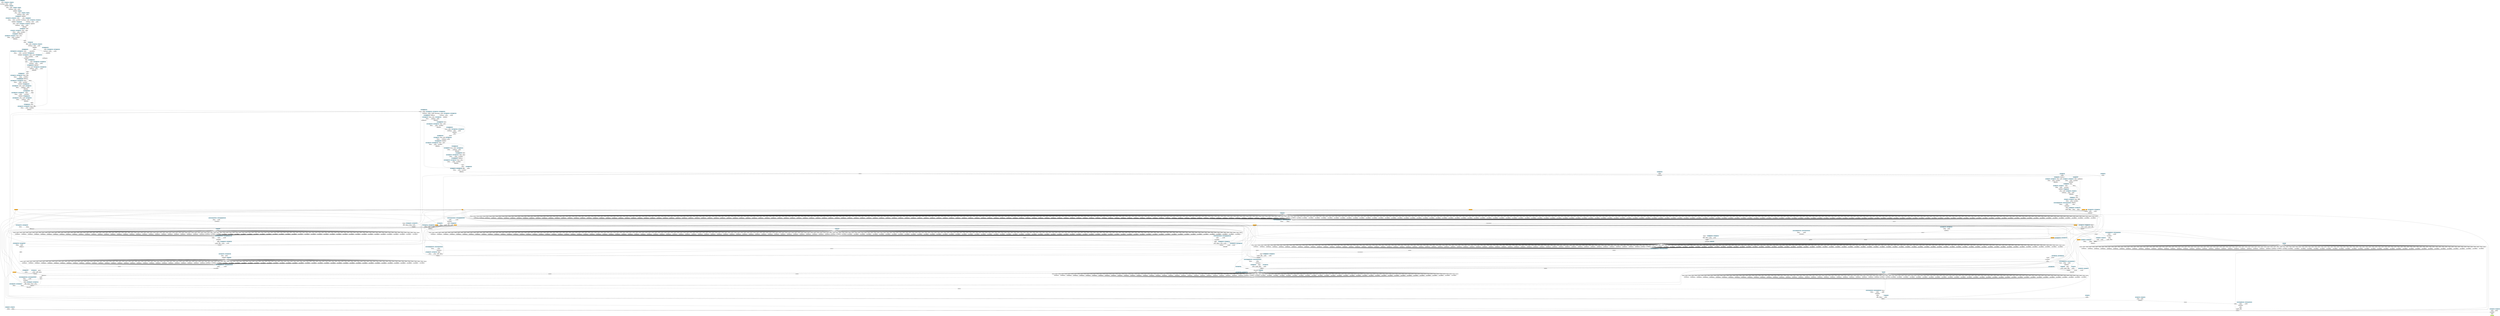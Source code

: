 digraph {
	graph [size="1239.6,1239.6"]
	node [align=left fontname=monospace fontsize=10 height=0.2 ranksep=0.1 shape=box style=filled]
	140323198081088 [label="
 (1, 64, 104, 104)" fillcolor=darkolivegreen1]
	140323273968416 [label=ReluBackward1]
	140323273968128 -> 140323273968416
	140323273968128 [label=NativeBatchNormBackward]
	140323198139296 -> 140323273968128
	140323198139296 [label=_DCNv2Backward]
	140323273967936 -> 140323198139296
	140323273967936 [label=AddBackward0]
	140323273967168 -> 140323273967936
	140323273967168 [label=CatBackward]
	140323273966832 -> 140323273967168
	140323273966832 [label=SlowConvTranspose2DBackward]
	140323273563872 -> 140323273966832
	140323273563872 [label=SliceBackward]
	140323273564016 -> 140323273563872
	140323273564016 [label=ReluBackward1]
	140323273564112 -> 140323273564016
	140323273564112 [label=NativeBatchNormBackward]
	140323198139072 -> 140323273564112
	140323198139072 [label=_DCNv2Backward]
	140323198206208 -> 140323198139072
	140323198206208 [label=CloneBackward]
	140323198206496 -> 140323198206208
	140323198206496 [label=ReluBackward1]
	140323198206592 -> 140323198206496
	140323198206592 [label=NativeBatchNormBackward]
	140323198066464 -> 140323198206592
	140323198066464 [label=_DCNv2Backward]
	140323198206832 -> 140323198066464
	140323198206832 [label=AddBackward0]
	140323198207120 -> 140323198206832
	140323198207120 [label=CatBackward]
	140323198207264 -> 140323198207120
	140323198207264 [label=SlowConvTranspose2DBackward]
	140323198227984 -> 140323198207264
	140323198227984 [label=SliceBackward]
	140323198228128 -> 140323198227984
	140323198228128 [label=ReluBackward1]
	140323198228224 -> 140323198228128
	140323198228224 [label=NativeBatchNormBackward]
	140323198066240 -> 140323198228224
	140323198066240 [label=_DCNv2Backward]
	140323198228464 -> 140323198066240
	140323198228464 [label=ReluBackward1]
	140323198228752 -> 140323198228464
	140323198228752 [label=NativeBatchNormBackward]
	140323198228848 -> 140323198228752
	140323198228848 [label=MkldnnConvolutionBackward]
	140323198229040 -> 140323198228848
	140323198229040 [label=CatBackward]
	140323198229184 -> 140323198229040
	140323198229184 [label=ReluBackward1]
	140323198229376 -> 140323198229184
	140323198229376 [label=AddBackward0]
	140323198229472 -> 140323198229376
	140323198229472 [label=NativeBatchNormBackward]
	140323198229568 -> 140323198229472
	140323198229568 [label=MkldnnConvolutionBackward]
	140323198229760 -> 140323198229568
	140323198229760 [label=ReluBackward1]
	140323198229904 -> 140323198229760
	140323198229904 [label=NativeBatchNormBackward]
	140323198230000 -> 140323198229904
	140323198230000 [label=MkldnnConvolutionBackward]
	140323198229136 -> 140323198230000
	140323198229136 [label=ReluBackward1]
	140323198230288 -> 140323198229136
	140323198230288 [label=AddBackward0]
	140323198230384 -> 140323198230288
	140323198230384 [label=NativeBatchNormBackward]
	140323198230480 -> 140323198230384
	140323198230480 [label=MkldnnConvolutionBackward]
	140323198238976 -> 140323198230480
	140323198238976 [label=ReluBackward1]
	140323198239120 -> 140323198238976
	140323198239120 [label=NativeBatchNormBackward]
	140323198239216 -> 140323198239120
	140323198239216 [label=MkldnnConvolutionBackward]
	140323198207072 -> 140323198239216
	140323198207072 [label=ReluBackward1]
	140323198239504 -> 140323198207072
	140323198239504 [label=NativeBatchNormBackward]
	140323198239600 -> 140323198239504
	140323198239600 [label=MkldnnConvolutionBackward]
	140323198239792 -> 140323198239600
	140323198239792 [label=CatBackward]
	140323198239936 -> 140323198239792
	140323198239936 [label=ReluBackward1]
	140323198240176 -> 140323198239936
	140323198240176 [label=AddBackward0]
	140323198240272 -> 140323198240176
	140323198240272 [label=NativeBatchNormBackward]
	140323198240368 -> 140323198240272
	140323198240368 [label=MkldnnConvolutionBackward]
	140323198240560 -> 140323198240368
	140323198240560 [label=ReluBackward1]
	140323198240704 -> 140323198240560
	140323198240704 [label=NativeBatchNormBackward]
	140323198240800 -> 140323198240704
	140323198240800 [label=MkldnnConvolutionBackward]
	140323198239888 -> 140323198240800
	140323198239888 [label=ReluBackward1]
	140323198241088 -> 140323198239888
	140323198241088 [label=AddBackward0]
	140323198241184 -> 140323198241088
	140323198241184 [label=NativeBatchNormBackward]
	140323198241280 -> 140323198241184
	140323198241280 [label=MkldnnConvolutionBackward]
	140323198241472 -> 140323198241280
	140323198241472 [label=ReluBackward1]
	140323198241616 -> 140323198241472
	140323198241616 [label=NativeBatchNormBackward]
	140323198241712 -> 140323198241616
	140323198241712 [label=MkldnnConvolutionBackward]
	140323198239984 -> 140323198241712
	140323198239984 [label=ReluBackward1]
	140323198242000 -> 140323198239984
	140323198242000 [label=NativeBatchNormBackward]
	140323198242096 -> 140323198242000
	140323198242096 [label=MkldnnConvolutionBackward]
	140323198242288 -> 140323198242096
	140323198242288 [label=CatBackward]
	140323198242432 -> 140323198242288
	140323198242432 [label=ReluBackward1]
	140323198242576 -> 140323198242432
	140323198242576 [label=AddBackward0]
	140323198242672 -> 140323198242576
	140323198242672 [label=NativeBatchNormBackward]
	140323198242768 -> 140323198242672
	140323198242768 [label=MkldnnConvolutionBackward]
	140323198255312 -> 140323198242768
	140323198255312 [label=ReluBackward1]
	140323198255456 -> 140323198255312
	140323198255456 [label=NativeBatchNormBackward]
	140323198255552 -> 140323198255456
	140323198255552 [label=MkldnnConvolutionBackward]
	140323198242384 -> 140323198255552
	140323198242384 [label=ReluBackward1]
	140323198255840 -> 140323198242384
	140323198255840 [label=AddBackward0]
	140323198255936 -> 140323198255840
	140323198255936 [label=NativeBatchNormBackward]
	140323198256080 -> 140323198255936
	140323198256080 [label=MkldnnConvolutionBackward]
	140323198256272 -> 140323198256080
	140323198256272 [label=ReluBackward1]
	140323198256416 -> 140323198256272
	140323198256416 [label=NativeBatchNormBackward]
	140323198256512 -> 140323198256416
	140323198256512 [label=MkldnnConvolutionBackward]
	140323198256704 -> 140323198256512
	140323198256704 [label=ReluBackward1]
	140323198256848 -> 140323198256704
	140323198256848 [label=NativeBatchNormBackward]
	140323198256944 -> 140323198256848
	140323198256944 [label=MkldnnConvolutionBackward]
	140323198257136 -> 140323198256944
	140323198257136 [label=CatBackward]
	140323198257280 -> 140323198257136
	140323198257280 [label=ReluBackward1]
	140323198257520 -> 140323198257280
	140323198257520 [label=AddBackward0]
	140323198257616 -> 140323198257520
	140323198257616 [label=NativeBatchNormBackward]
	140323198257712 -> 140323198257616
	140323198257712 [label=MkldnnConvolutionBackward]
	140323198257904 -> 140323198257712
	140323198257904 [label=ReluBackward1]
	140323198258048 -> 140323198257904
	140323198258048 [label=NativeBatchNormBackward]
	140323198258144 -> 140323198258048
	140323198258144 [label=MkldnnConvolutionBackward]
	140323198257232 -> 140323198258144
	140323198257232 [label=ReluBackward1]
	140323198258432 -> 140323198257232
	140323198258432 [label=AddBackward0]
	140323198258528 -> 140323198258432
	140323198258528 [label=NativeBatchNormBackward]
	140323198258624 -> 140323198258528
	140323198258624 [label=MkldnnConvolutionBackward]
	140323198258816 -> 140323198258624
	140323198258816 [label=ReluBackward1]
	140323198258960 -> 140323198258816
	140323198258960 [label=NativeBatchNormBackward]
	140323198259056 -> 140323198258960
	140323198259056 [label=MkldnnConvolutionBackward]
	140323198257328 -> 140323198259056
	140323198257328 [label=ReluBackward1]
	140323198271696 -> 140323198257328
	140323198271696 [label=NativeBatchNormBackward]
	140323198271792 -> 140323198271696
	140323198271792 [label=MkldnnConvolutionBackward]
	140323198271984 -> 140323198271792
	140323198271984 [label=CatBackward]
	140323198272128 -> 140323198271984
	140323198272128 [label=ReluBackward1]
	140323198272272 -> 140323198272128
	140323198272272 [label=AddBackward0]
	140323198272368 -> 140323198272272
	140323198272368 [label=NativeBatchNormBackward]
	140323198272464 -> 140323198272368
	140323198272464 [label=MkldnnConvolutionBackward]
	140323198272656 -> 140323198272464
	140323198272656 [label=ReluBackward1]
	140323198272800 -> 140323198272656
	140323198272800 [label=NativeBatchNormBackward]
	140323198272896 -> 140323198272800
	140323198272896 [label=MkldnnConvolutionBackward]
	140323198272080 -> 140323198272896
	140323198272080 [label=ReluBackward1]
	140323198273184 -> 140323198272080
	140323198273184 [label=AddBackward0]
	140323198273280 -> 140323198273184
	140323198273280 [label=NativeBatchNormBackward]
	140323198273424 -> 140323198273280
	140323198273424 [label=MkldnnConvolutionBackward]
	140323198273616 -> 140323198273424
	140323198273616 [label=ReluBackward1]
	140323198273760 -> 140323198273616
	140323198273760 [label=NativeBatchNormBackward]
	140323198273856 -> 140323198273760
	140323198273856 [label=MkldnnConvolutionBackward]
	140323198274048 -> 140323198273856
	140323198274048 [label=ReluBackward1]
	140323198274192 -> 140323198274048
	140323198274192 [label=NativeBatchNormBackward]
	140323198274288 -> 140323198274192
	140323198274288 [label=MkldnnConvolutionBackward]
	140323198274480 -> 140323198274288
	140323198274480 [label=CatBackward]
	140323198274624 -> 140323198274480
	140323198274624 [label=ReluBackward1]
	140323198274768 -> 140323198274624
	140323198274768 [label=AddBackward0]
	140323198274864 -> 140323198274768
	140323198274864 [label=NativeBatchNormBackward]
	140323198274960 -> 140323198274864
	140323198274960 [label=MkldnnConvolutionBackward]
	140323198275152 -> 140323198274960
	140323198275152 [label=ReluBackward1]
	140323198275296 -> 140323198275152
	140323198275296 [label=NativeBatchNormBackward]
	140323198275392 -> 140323198275296
	140323198275392 [label=MkldnnConvolutionBackward]
	140323198274576 -> 140323198275392
	140323198274576 [label=ReluBackward1]
	140323198288032 -> 140323198274576
	140323198288032 [label=AddBackward0]
	140323198288128 -> 140323198288032
	140323198288128 [label=NativeBatchNormBackward]
	140323198288272 -> 140323198288128
	140323198288272 [label=MkldnnConvolutionBackward]
	140323198288464 -> 140323198288272
	140323198288464 [label=ReluBackward1]
	140323198288608 -> 140323198288464
	140323198288608 [label=NativeBatchNormBackward]
	140323198288704 -> 140323198288608
	140323198288704 [label=MkldnnConvolutionBackward]
	140323198288896 -> 140323198288704
	140323198288896 [label=ReluBackward1]
	140323198289040 -> 140323198288896
	140323198289040 [label=NativeBatchNormBackward]
	140323198289136 -> 140323198289040
	140323198289136 [label=MkldnnConvolutionBackward]
	140323198289328 -> 140323198289136
	140323198289328 [label=ReluBackward1]
	140323198289472 -> 140323198289328
	140323198289472 [label=NativeBatchNormBackward]
	140323198289568 -> 140323198289472
	140323198289568 [label=MkldnnConvolutionBackward]
	140323198289760 -> 140323198289568
	140323198289760 [label=ReluBackward1]
	140323198289904 -> 140323198289760
	140323198289904 [label=NativeBatchNormBackward]
	140323198290000 -> 140323198289904
	140323198290000 [label=MkldnnConvolutionBackward]
	140323198290192 -> 140323198290000
	140323277773120 [label="base.base_layer.0.weight
 (16, 3, 7, 7)" fillcolor=lightblue]
	140323277773120 -> 140323198290192
	140323198290192 [label=AccumulateGrad]
	140323198289952 -> 140323198289904
	140323376309248 [label="base.base_layer.1.weight
 (16)" fillcolor=lightblue]
	140323376309248 -> 140323198289952
	140323198289952 [label=AccumulateGrad]
	140323198289808 -> 140323198289904
	140323277773248 [label="base.base_layer.1.bias
 (16)" fillcolor=lightblue]
	140323277773248 -> 140323198289808
	140323198289808 [label=AccumulateGrad]
	140323198289712 -> 140323198289568
	140323277773568 [label="base.level0.0.weight
 (16, 16, 3, 3)" fillcolor=lightblue]
	140323277773568 -> 140323198289712
	140323198289712 [label=AccumulateGrad]
	140323198289520 -> 140323198289472
	140323277773632 [label="base.level0.1.weight
 (16)" fillcolor=lightblue]
	140323277773632 -> 140323198289520
	140323198289520 [label=AccumulateGrad]
	140323198289376 -> 140323198289472
	140323277773696 [label="base.level0.1.bias
 (16)" fillcolor=lightblue]
	140323277773696 -> 140323198289376
	140323198289376 [label=AccumulateGrad]
	140323198289280 -> 140323198289136
	140323277774400 [label="base.level1.0.weight
 (32, 16, 3, 3)" fillcolor=lightblue]
	140323277774400 -> 140323198289280
	140323198289280 [label=AccumulateGrad]
	140323198289088 -> 140323198289040
	140323277774464 [label="base.level1.1.weight
 (32)" fillcolor=lightblue]
	140323277774464 -> 140323198289088
	140323198289088 [label=AccumulateGrad]
	140323198288944 -> 140323198289040
	140323277774528 [label="base.level1.1.bias
 (32)" fillcolor=lightblue]
	140323277774528 -> 140323198288944
	140323198288944 [label=AccumulateGrad]
	140323198288848 -> 140323198288704
	140323277828800 [label="base.level2.tree1.conv1.weight
 (64, 32, 3, 3)" fillcolor=lightblue]
	140323277828800 -> 140323198288848
	140323198288848 [label=AccumulateGrad]
	140323198288656 -> 140323198288608
	140323277829056 [label="base.level2.tree1.bn1.weight
 (64)" fillcolor=lightblue]
	140323277829056 -> 140323198288656
	140323198288656 [label=AccumulateGrad]
	140323198288512 -> 140323198288608
	140323277829184 [label="base.level2.tree1.bn1.bias
 (64)" fillcolor=lightblue]
	140323277829184 -> 140323198288512
	140323198288512 [label=AccumulateGrad]
	140323198288416 -> 140323198288272
	140323277829632 [label="base.level2.tree1.conv2.weight
 (64, 64, 3, 3)" fillcolor=lightblue]
	140323277829632 -> 140323198288416
	140323198288416 [label=AccumulateGrad]
	140323198288224 -> 140323198288128
	140323277829760 [label="base.level2.tree1.bn2.weight
 (64)" fillcolor=lightblue]
	140323277829760 -> 140323198288224
	140323198288224 [label=AccumulateGrad]
	140323198288176 -> 140323198288128
	140323277829952 [label="base.level2.tree1.bn2.bias
 (64)" fillcolor=lightblue]
	140323277829952 -> 140323198288176
	140323198288176 [label=AccumulateGrad]
	140323198288080 -> 140323198288032
	140323198288080 [label=NativeBatchNormBackward]
	140323198288800 -> 140323198288080
	140323198288800 [label=MkldnnConvolutionBackward]
	140323198289184 -> 140323198288800
	140323198289184 [label=MaxPool2DWithIndicesBackward]
	140323198288896 -> 140323198289184
	140323198289232 -> 140323198288800
	140323275272768 [label="base.level2.project.0.weight
 (64, 32, 1, 1)" fillcolor=lightblue]
	140323275272768 -> 140323198289232
	140323198289232 [label=AccumulateGrad]
	140323198288368 -> 140323198288080
	140323275273024 [label="base.level2.project.1.weight
 (64)" fillcolor=lightblue]
	140323275273024 -> 140323198288368
	140323198288368 [label=AccumulateGrad]
	140323198288320 -> 140323198288080
	140323275273152 [label="base.level2.project.1.bias
 (64)" fillcolor=lightblue]
	140323275273152 -> 140323198288320
	140323198288320 [label=AccumulateGrad]
	140323198275536 -> 140323198275392
	140323277830464 [label="base.level2.tree2.conv1.weight
 (64, 64, 3, 3)" fillcolor=lightblue]
	140323277830464 -> 140323198275536
	140323198275536 [label=AccumulateGrad]
	140323198275344 -> 140323198275296
	140323277830720 [label="base.level2.tree2.bn1.weight
 (64)" fillcolor=lightblue]
	140323277830720 -> 140323198275344
	140323198275344 [label=AccumulateGrad]
	140323198275200 -> 140323198275296
	140323277830848 [label="base.level2.tree2.bn1.bias
 (64)" fillcolor=lightblue]
	140323277830848 -> 140323198275200
	140323198275200 [label=AccumulateGrad]
	140323198275104 -> 140323198274960
	140323277831296 [label="base.level2.tree2.conv2.weight
 (64, 64, 3, 3)" fillcolor=lightblue]
	140323277831296 -> 140323198275104
	140323198275104 [label=AccumulateGrad]
	140323198274912 -> 140323198274864
	140323277831424 [label="base.level2.tree2.bn2.weight
 (64)" fillcolor=lightblue]
	140323277831424 -> 140323198274912
	140323198274912 [label=AccumulateGrad]
	140323198274672 -> 140323198274864
	140323277831616 [label="base.level2.tree2.bn2.bias
 (64)" fillcolor=lightblue]
	140323277831616 -> 140323198274672
	140323198274672 [label=AccumulateGrad]
	140323198274576 -> 140323198274768
	140323198274576 -> 140323198274480
	140323198274432 -> 140323198274288
	140323277832000 [label="base.level2.root.conv.weight
 (64, 128, 1, 1)" fillcolor=lightblue]
	140323277832000 -> 140323198274432
	140323198274432 [label=AccumulateGrad]
	140323198274240 -> 140323198274192
	140323275272256 [label="base.level2.root.bn.weight
 (64)" fillcolor=lightblue]
	140323275272256 -> 140323198274240
	140323198274240 [label=AccumulateGrad]
	140323198274096 -> 140323198274192
	140323275272384 [label="base.level2.root.bn.bias
 (64)" fillcolor=lightblue]
	140323275272384 -> 140323198274096
	140323198274096 [label=AccumulateGrad]
	140323198274000 -> 140323198273856
	140323275274304 [label="base.level3.tree1.tree1.conv1.weight
 (128, 64, 3, 3)" fillcolor=lightblue]
	140323275274304 -> 140323198274000
	140323198274000 [label=AccumulateGrad]
	140323198273808 -> 140323198273760
	140323275274560 [label="base.level3.tree1.tree1.bn1.weight
 (128)" fillcolor=lightblue]
	140323275274560 -> 140323198273808
	140323198273808 [label=AccumulateGrad]
	140323198273664 -> 140323198273760
	140323275274688 [label="base.level3.tree1.tree1.bn1.bias
 (128)" fillcolor=lightblue]
	140323275274688 -> 140323198273664
	140323198273664 [label=AccumulateGrad]
	140323198273568 -> 140323198273424
	140323275275456 [label="base.level3.tree1.tree1.conv2.weight
 (128, 128, 3, 3)" fillcolor=lightblue]
	140323275275456 -> 140323198273568
	140323198273568 [label=AccumulateGrad]
	140323198273376 -> 140323198273280
	140323275275584 [label="base.level3.tree1.tree1.bn2.weight
 (128)" fillcolor=lightblue]
	140323275275584 -> 140323198273376
	140323198273376 [label=AccumulateGrad]
	140323198273328 -> 140323198273280
	140323275275776 [label="base.level3.tree1.tree1.bn2.bias
 (128)" fillcolor=lightblue]
	140323275275776 -> 140323198273328
	140323198273328 [label=AccumulateGrad]
	140323198273232 -> 140323198273184
	140323198273232 [label=NativeBatchNormBackward]
	140323198273952 -> 140323198273232
	140323198273952 [label=MkldnnConvolutionBackward]
	140323198274336 -> 140323198273952
	140323198274336 [label=MaxPool2DWithIndicesBackward]
	140323198274048 -> 140323198274336
	140323198274384 -> 140323198273952
	140323275329152 [label="base.level3.tree1.project.0.weight
 (128, 64, 1, 1)" fillcolor=lightblue]
	140323275329152 -> 140323198274384
	140323198274384 [label=AccumulateGrad]
	140323198273520 -> 140323198273232
	140323275329408 [label="base.level3.tree1.project.1.weight
 (128)" fillcolor=lightblue]
	140323275329408 -> 140323198273520
	140323198273520 [label=AccumulateGrad]
	140323198273472 -> 140323198273232
	140323275358272 [label="base.level3.tree1.project.1.bias
 (128)" fillcolor=lightblue]
	140323275358272 -> 140323198273472
	140323198273472 [label=AccumulateGrad]
	140323198273088 -> 140323198272896
	140323275325824 [label="base.level3.tree1.tree2.conv1.weight
 (128, 128, 3, 3)" fillcolor=lightblue]
	140323275325824 -> 140323198273088
	140323198273088 [label=AccumulateGrad]
	140323198272848 -> 140323198272800
	140323275326080 [label="base.level3.tree1.tree2.bn1.weight
 (128)" fillcolor=lightblue]
	140323275326080 -> 140323198272848
	140323198272848 [label=AccumulateGrad]
	140323198272704 -> 140323198272800
	140323275326208 [label="base.level3.tree1.tree2.bn1.bias
 (128)" fillcolor=lightblue]
	140323275326208 -> 140323198272704
	140323198272704 [label=AccumulateGrad]
	140323198272608 -> 140323198272464
	140323275326976 [label="base.level3.tree1.tree2.conv2.weight
 (128, 128, 3, 3)" fillcolor=lightblue]
	140323275326976 -> 140323198272608
	140323198272608 [label=AccumulateGrad]
	140323198272416 -> 140323198272368
	140323275327104 [label="base.level3.tree1.tree2.bn2.weight
 (128)" fillcolor=lightblue]
	140323275327104 -> 140323198272416
	140323198272416 [label=AccumulateGrad]
	140323198272176 -> 140323198272368
	140323275327296 [label="base.level3.tree1.tree2.bn2.bias
 (128)" fillcolor=lightblue]
	140323275327296 -> 140323198272176
	140323198272176 [label=AccumulateGrad]
	140323198272080 -> 140323198272272
	140323198272080 -> 140323198271984
	140323198271936 -> 140323198271792
	140323275328000 [label="base.level3.tree1.root.conv.weight
 (128, 256, 1, 1)" fillcolor=lightblue]
	140323275328000 -> 140323198271936
	140323198271936 [label=AccumulateGrad]
	140323198271744 -> 140323198271696
	140323275328128 [label="base.level3.tree1.root.bn.weight
 (128)" fillcolor=lightblue]
	140323275328128 -> 140323198271744
	140323198271744 [label=AccumulateGrad]
	140323198271552 -> 140323198271696
	140323275328320 [label="base.level3.tree1.root.bn.bias
 (128)" fillcolor=lightblue]
	140323275328320 -> 140323198271552
	140323198271552 [label=AccumulateGrad]
	140323198259152 -> 140323198259056
	140323275359488 [label="base.level3.tree2.tree1.conv1.weight
 (128, 128, 3, 3)" fillcolor=lightblue]
	140323275359488 -> 140323198259152
	140323198259152 [label=AccumulateGrad]
	140323198259008 -> 140323198258960
	140323275359744 [label="base.level3.tree2.tree1.bn1.weight
 (128)" fillcolor=lightblue]
	140323275359744 -> 140323198259008
	140323198259008 [label=AccumulateGrad]
	140323198258864 -> 140323198258960
	140323275359872 [label="base.level3.tree2.tree1.bn1.bias
 (128)" fillcolor=lightblue]
	140323275359872 -> 140323198258864
	140323198258864 [label=AccumulateGrad]
	140323198258768 -> 140323198258624
	140323275360640 [label="base.level3.tree2.tree1.conv2.weight
 (128, 128, 3, 3)" fillcolor=lightblue]
	140323275360640 -> 140323198258768
	140323198258768 [label=AccumulateGrad]
	140323198258576 -> 140323198258528
	140323275360768 [label="base.level3.tree2.tree1.bn2.weight
 (128)" fillcolor=lightblue]
	140323275360768 -> 140323198258576
	140323198258576 [label=AccumulateGrad]
	140323198258240 -> 140323198258528
	140323275360960 [label="base.level3.tree2.tree1.bn2.bias
 (128)" fillcolor=lightblue]
	140323275360960 -> 140323198258240
	140323198258240 [label=AccumulateGrad]
	140323198257328 -> 140323198258432
	140323198258336 -> 140323198258144
	140323275361792 [label="base.level3.tree2.tree2.conv1.weight
 (128, 128, 3, 3)" fillcolor=lightblue]
	140323275361792 -> 140323198258336
	140323198258336 [label=AccumulateGrad]
	140323198258096 -> 140323198258048
	140323275362048 [label="base.level3.tree2.tree2.bn1.weight
 (128)" fillcolor=lightblue]
	140323275362048 -> 140323198258096
	140323198258096 [label=AccumulateGrad]
	140323198257952 -> 140323198258048
	140323275362176 [label="base.level3.tree2.tree2.bn1.bias
 (128)" fillcolor=lightblue]
	140323275362176 -> 140323198257952
	140323198257952 [label=AccumulateGrad]
	140323198257856 -> 140323198257712
	140323275395776 [label="base.level3.tree2.tree2.conv2.weight
 (128, 128, 3, 3)" fillcolor=lightblue]
	140323275395776 -> 140323198257856
	140323198257856 [label=AccumulateGrad]
	140323198257664 -> 140323198257616
	140323275395904 [label="base.level3.tree2.tree2.bn2.weight
 (128)" fillcolor=lightblue]
	140323275395904 -> 140323198257664
	140323198257664 [label=AccumulateGrad]
	140323198257424 -> 140323198257616
	140323275396096 [label="base.level3.tree2.tree2.bn2.bias
 (128)" fillcolor=lightblue]
	140323275396096 -> 140323198257424
	140323198257424 [label=AccumulateGrad]
	140323198257232 -> 140323198257520
	140323198257232 -> 140323198257136
	140323198257184 -> 140323198257136
	140323198257184 [label=MaxPool2DWithIndicesBackward]
	140323198274048 -> 140323198257184
	140323198257328 -> 140323198257136
	140323198257088 -> 140323198256944
	140323275396800 [label="base.level3.tree2.root.conv.weight
 (128, 448, 1, 1)" fillcolor=lightblue]
	140323275396800 -> 140323198257088
	140323198257088 [label=AccumulateGrad]
	140323198256896 -> 140323198256848
	140323275396928 [label="base.level3.tree2.root.bn.weight
 (128)" fillcolor=lightblue]
	140323275396928 -> 140323198256896
	140323198256896 [label=AccumulateGrad]
	140323198256752 -> 140323198256848
	140323275397120 [label="base.level3.tree2.root.bn.bias
 (128)" fillcolor=lightblue]
	140323275397120 -> 140323198256752
	140323198256752 [label=AccumulateGrad]
	140323198256656 -> 140323198256512
	140323275444672 [label="base.level4.tree1.tree1.conv1.weight
 (256, 128, 3, 3)" fillcolor=lightblue]
	140323275444672 -> 140323198256656
	140323198256656 [label=AccumulateGrad]
	140323198256464 -> 140323198256416
	140323275444928 [label="base.level4.tree1.tree1.bn1.weight
 (256)" fillcolor=lightblue]
	140323275444928 -> 140323198256464
	140323198256464 [label=AccumulateGrad]
	140323198256320 -> 140323198256416
	140323275445056 [label="base.level4.tree1.tree1.bn1.bias
 (256)" fillcolor=lightblue]
	140323275445056 -> 140323198256320
	140323198256320 [label=AccumulateGrad]
	140323198256224 -> 140323198256080
	140323275445824 [label="base.level4.tree1.tree1.conv2.weight
 (256, 256, 3, 3)" fillcolor=lightblue]
	140323275445824 -> 140323198256224
	140323198256224 [label=AccumulateGrad]
	140323198256032 -> 140323198255936
	140323275445952 [label="base.level4.tree1.tree1.bn2.weight
 (256)" fillcolor=lightblue]
	140323275445952 -> 140323198256032
	140323198256032 [label=AccumulateGrad]
	140323198255984 -> 140323198255936
	140323275446144 [label="base.level4.tree1.tree1.bn2.bias
 (256)" fillcolor=lightblue]
	140323275446144 -> 140323198255984
	140323198255984 [label=AccumulateGrad]
	140323198255888 -> 140323198255840
	140323198255888 [label=NativeBatchNormBackward]
	140323198256608 -> 140323198255888
	140323198256608 [label=MkldnnConvolutionBackward]
	140323198256992 -> 140323198256608
	140323198256992 [label=MaxPool2DWithIndicesBackward]
	140323198256704 -> 140323198256992
	140323198257040 -> 140323198256608
	140323275483136 [label="base.level4.tree1.project.0.weight
 (256, 128, 1, 1)" fillcolor=lightblue]
	140323275483136 -> 140323198257040
	140323198257040 [label=AccumulateGrad]
	140323198256176 -> 140323198255888
	140323275483392 [label="base.level4.tree1.project.1.weight
 (256)" fillcolor=lightblue]
	140323275483392 -> 140323198256176
	140323198256176 [label=AccumulateGrad]
	140323198256128 -> 140323198255888
	140323275483520 [label="base.level4.tree1.project.1.bias
 (256)" fillcolor=lightblue]
	140323275483520 -> 140323198256128
	140323198256128 [label=AccumulateGrad]
	140323198255744 -> 140323198255552
	140323275446976 [label="base.level4.tree1.tree2.conv1.weight
 (256, 256, 3, 3)" fillcolor=lightblue]
	140323275446976 -> 140323198255744
	140323198255744 [label=AccumulateGrad]
	140323198255504 -> 140323198255456
	140323275447232 [label="base.level4.tree1.tree2.bn1.weight
 (256)" fillcolor=lightblue]
	140323275447232 -> 140323198255504
	140323198255504 [label=AccumulateGrad]
	140323198255360 -> 140323198255456
	140323275447360 [label="base.level4.tree1.tree2.bn1.bias
 (256)" fillcolor=lightblue]
	140323275447360 -> 140323198255360
	140323198255360 [label=AccumulateGrad]
	140323198255264 -> 140323198242768
	140323275448128 [label="base.level4.tree1.tree2.conv2.weight
 (256, 256, 3, 3)" fillcolor=lightblue]
	140323275448128 -> 140323198255264
	140323198255264 [label=AccumulateGrad]
	140323198242720 -> 140323198242672
	140323275481152 [label="base.level4.tree1.tree2.bn2.weight
 (256)" fillcolor=lightblue]
	140323275481152 -> 140323198242720
	140323198242720 [label=AccumulateGrad]
	140323198242480 -> 140323198242672
	140323275481280 [label="base.level4.tree1.tree2.bn2.bias
 (256)" fillcolor=lightblue]
	140323275481280 -> 140323198242480
	140323198242480 [label=AccumulateGrad]
	140323198242384 -> 140323198242576
	140323198242384 -> 140323198242288
	140323198242240 -> 140323198242096
	140323275481984 [label="base.level4.tree1.root.conv.weight
 (256, 512, 1, 1)" fillcolor=lightblue]
	140323275481984 -> 140323198242240
	140323198242240 [label=AccumulateGrad]
	140323198242048 -> 140323198242000
	140323275482112 [label="base.level4.tree1.root.bn.weight
 (256)" fillcolor=lightblue]
	140323275482112 -> 140323198242048
	140323198242048 [label=AccumulateGrad]
	140323198241808 -> 140323198242000
	140323275482304 [label="base.level4.tree1.root.bn.bias
 (256)" fillcolor=lightblue]
	140323275482304 -> 140323198241808
	140323198241808 [label=AccumulateGrad]
	140323198241904 -> 140323198241712
	140323275484736 [label="base.level4.tree2.tree1.conv1.weight
 (256, 256, 3, 3)" fillcolor=lightblue]
	140323275484736 -> 140323198241904
	140323198241904 [label=AccumulateGrad]
	140323198241664 -> 140323198241616
	140323275484992 [label="base.level4.tree2.tree1.bn1.weight
 (256)" fillcolor=lightblue]
	140323275484992 -> 140323198241664
	140323198241664 [label=AccumulateGrad]
	140323198241520 -> 140323198241616
	140323275485120 [label="base.level4.tree2.tree1.bn1.bias
 (256)" fillcolor=lightblue]
	140323275485120 -> 140323198241520
	140323198241520 [label=AccumulateGrad]
	140323198241424 -> 140323198241280
	140323273818880 [label="base.level4.tree2.tree1.conv2.weight
 (256, 256, 3, 3)" fillcolor=lightblue]
	140323273818880 -> 140323198241424
	140323198241424 [label=AccumulateGrad]
	140323198241232 -> 140323198241184
	140323273819008 [label="base.level4.tree2.tree1.bn2.weight
 (256)" fillcolor=lightblue]
	140323273819008 -> 140323198241232
	140323198241232 [label=AccumulateGrad]
	140323198240896 -> 140323198241184
	140323273819200 [label="base.level4.tree2.tree1.bn2.bias
 (256)" fillcolor=lightblue]
	140323273819200 -> 140323198240896
	140323198240896 [label=AccumulateGrad]
	140323198239984 -> 140323198241088
	140323198240992 -> 140323198240800
	140323273820032 [label="base.level4.tree2.tree2.conv1.weight
 (256, 256, 3, 3)" fillcolor=lightblue]
	140323273820032 -> 140323198240992
	140323198240992 [label=AccumulateGrad]
	140323198240752 -> 140323198240704
	140323273820288 [label="base.level4.tree2.tree2.bn1.weight
 (256)" fillcolor=lightblue]
	140323273820288 -> 140323198240752
	140323198240752 [label=AccumulateGrad]
	140323198240608 -> 140323198240704
	140323273820416 [label="base.level4.tree2.tree2.bn1.bias
 (256)" fillcolor=lightblue]
	140323273820416 -> 140323198240608
	140323198240608 [label=AccumulateGrad]
	140323198240512 -> 140323198240368
	140323273821184 [label="base.level4.tree2.tree2.conv2.weight
 (256, 256, 3, 3)" fillcolor=lightblue]
	140323273821184 -> 140323198240512
	140323198240512 [label=AccumulateGrad]
	140323198240320 -> 140323198240272
	140323273821312 [label="base.level4.tree2.tree2.bn2.weight
 (256)" fillcolor=lightblue]
	140323273821312 -> 140323198240320
	140323198240320 [label=AccumulateGrad]
	140323198240080 -> 140323198240272
	140323273821504 [label="base.level4.tree2.tree2.bn2.bias
 (256)" fillcolor=lightblue]
	140323273821504 -> 140323198240080
	140323198240080 [label=AccumulateGrad]
	140323198239888 -> 140323198240176
	140323198239888 -> 140323198239792
	140323198239840 -> 140323198239792
	140323198239840 [label=MaxPool2DWithIndicesBackward]
	140323198256704 -> 140323198239840
	140323198239984 -> 140323198239792
	140323198239744 -> 140323198239600
	140323273855040 [label="base.level4.tree2.root.conv.weight
 (256, 896, 1, 1)" fillcolor=lightblue]
	140323273855040 -> 140323198239744
	140323198239744 [label=AccumulateGrad]
	140323198239552 -> 140323198239504
	140323273855168 [label="base.level4.tree2.root.bn.weight
 (256)" fillcolor=lightblue]
	140323273855168 -> 140323198239552
	140323198239552 [label=AccumulateGrad]
	140323198239312 -> 140323198239504
	140323273855360 [label="base.level4.tree2.root.bn.bias
 (256)" fillcolor=lightblue]
	140323273855360 -> 140323198239312
	140323198239312 [label=AccumulateGrad]
	140323198239408 -> 140323198239216
	140323273857600 [label="base.level5.tree1.conv1.weight
 (512, 256, 3, 3)" fillcolor=lightblue]
	140323273857600 -> 140323198239408
	140323198239408 [label=AccumulateGrad]
	140323198239168 -> 140323198239120
	140323273857856 [label="base.level5.tree1.bn1.weight
 (512)" fillcolor=lightblue]
	140323273857856 -> 140323198239168
	140323198239168 [label=AccumulateGrad]
	140323198239024 -> 140323198239120
	140323273857984 [label="base.level5.tree1.bn1.bias
 (512)" fillcolor=lightblue]
	140323273857984 -> 140323198239024
	140323198239024 [label=AccumulateGrad]
	140323198238928 -> 140323198230480
	140323273858752 [label="base.level5.tree1.conv2.weight
 (512, 512, 3, 3)" fillcolor=lightblue]
	140323273858752 -> 140323198238928
	140323198238928 [label=AccumulateGrad]
	140323198230432 -> 140323198230384
	140323273858880 [label="base.level5.tree1.bn2.weight
 (512)" fillcolor=lightblue]
	140323273858880 -> 140323198230432
	140323198230432 [label=AccumulateGrad]
	140323198238784 -> 140323198230384
	140323273900096 [label="base.level5.tree1.bn2.bias
 (512)" fillcolor=lightblue]
	140323273900096 -> 140323198238784
	140323198238784 [label=AccumulateGrad]
	140323198230336 -> 140323198230288
	140323198230336 [label=NativeBatchNormBackward]
	140323198239360 -> 140323198230336
	140323198239360 [label=MkldnnConvolutionBackward]
	140323198229088 -> 140323198239360
	140323198229088 [label=MaxPool2DWithIndicesBackward]
	140323198207072 -> 140323198229088
	140323198239648 -> 140323198239360
	140323273932992 [label="base.level5.project.0.weight
 (512, 256, 1, 1)" fillcolor=lightblue]
	140323273932992 -> 140323198239648
	140323198239648 [label=AccumulateGrad]
	140323198238880 -> 140323198230336
	140323273933248 [label="base.level5.project.1.weight
 (512)" fillcolor=lightblue]
	140323273933248 -> 140323198238880
	140323198238880 [label=AccumulateGrad]
	140323198238832 -> 140323198230336
	140323273933376 [label="base.level5.project.1.bias
 (512)" fillcolor=lightblue]
	140323273933376 -> 140323198238832
	140323198238832 [label=AccumulateGrad]
	140323198230192 -> 140323198230000
	140323273900928 [label="base.level5.tree2.conv1.weight
 (512, 512, 3, 3)" fillcolor=lightblue]
	140323273900928 -> 140323198230192
	140323198230192 [label=AccumulateGrad]
	140323198229952 -> 140323198229904
	140323273901184 [label="base.level5.tree2.bn1.weight
 (512)" fillcolor=lightblue]
	140323273901184 -> 140323198229952
	140323198229952 [label=AccumulateGrad]
	140323198229808 -> 140323198229904
	140323273901312 [label="base.level5.tree2.bn1.bias
 (512)" fillcolor=lightblue]
	140323273901312 -> 140323198229808
	140323198229808 [label=AccumulateGrad]
	140323198229712 -> 140323198229568
	140323273902080 [label="base.level5.tree2.conv2.weight
 (512, 512, 3, 3)" fillcolor=lightblue]
	140323273902080 -> 140323198229712
	140323198229712 [label=AccumulateGrad]
	140323198229520 -> 140323198229472
	140323273902208 [label="base.level5.tree2.bn2.weight
 (512)" fillcolor=lightblue]
	140323273902208 -> 140323198229520
	140323198229520 [label=AccumulateGrad]
	140323198229280 -> 140323198229472
	140323273902400 [label="base.level5.tree2.bn2.bias
 (512)" fillcolor=lightblue]
	140323273902400 -> 140323198229280
	140323198229280 [label=AccumulateGrad]
	140323198229136 -> 140323198229376
	140323198229136 -> 140323198229040
	140323198229088 -> 140323198229040
	140323198228992 -> 140323198228848
	140323273903104 [label="base.level5.root.conv.weight
 (512, 1280, 1, 1)" fillcolor=lightblue]
	140323273903104 -> 140323198228992
	140323198228992 [label=AccumulateGrad]
	140323198228800 -> 140323198228752
	140323273903232 [label="base.level5.root.bn.weight
 (512)" fillcolor=lightblue]
	140323273903232 -> 140323198228800
	140323198228800 [label=AccumulateGrad]
	140323198228656 -> 140323198228752
	140323273903424 [label="base.level5.root.bn.bias
 (512)" fillcolor=lightblue]
	140323273903424 -> 140323198228656
	140323198228656 [label=AccumulateGrad]
	140323198228416 -> 140323198066240
	140323198228416 [label=CatBackward]
	140323198228944 -> 140323198228416
	140323198228944 [label=SplitBackward]
	140323198229328 -> 140323198228944
	140323198229328 [label=MkldnnConvolutionBackward]
	140323198228464 -> 140323198229328
	140323198229616 -> 140323198229328
	140323273569088 [label="dla_up.ida_0.proj_1.conv.conv_offset_mask.weight
 (27, 512, 3, 3)" fillcolor=lightblue]
	140323273569088 -> 140323198229616
	140323198229616 [label=AccumulateGrad]
	140323198229232 -> 140323198229328
	140323273568576 [label="dla_up.ida_0.proj_1.conv.conv_offset_mask.bias
 (27)" fillcolor=lightblue]
	140323273568576 -> 140323198229232
	140323198229232 [label=AccumulateGrad]
	140323198228944 -> 140323198228416
	140323198228368 -> 140323198066240
	140323198228368 [label=SigmoidBackward]
	140323198228944 -> 140323198228368
	140323198228512 -> 140323198066240
	140323376541184 [label="dla_up.ida_0.proj_1.conv.weight
 (256, 512, 3, 3)" fillcolor=lightblue]
	140323376541184 -> 140323198228512
	140323198228512 [label=AccumulateGrad]
	140323198228560 -> 140323198066240
	140323289267904 [label="dla_up.ida_0.proj_1.conv.bias
 (256)" fillcolor=lightblue]
	140323289267904 -> 140323198228560
	140323198228560 [label=AccumulateGrad]
	140323198297024 -> 140323198066240
	140323198297024 [label="
 (1, 512, 13, 13)" fillcolor=orange]
	140323198297600 -> 140323198066240
	140323198297600 [label="
 (1, 18, 13, 13)" fillcolor=orange]
	140323198297792 -> 140323198066240
	140323198297792 [label="
 (1, 9, 13, 13)" fillcolor=orange]
	140323198297664 -> 140323198066240
	140323198297664 [label="
 (256, 512, 3, 3)" fillcolor=orange]
	140323198297856 -> 140323198066240
	140323198297856 [label="
 (256)" fillcolor=orange]
	140323198228320 -> 140323198228224
	140323288502464 [label="dla_up.ida_0.proj_1.actf.0.weight
 (256)" fillcolor=lightblue]
	140323288502464 -> 140323198228320
	140323198228320 [label=AccumulateGrad]
	140323198228272 -> 140323198228224
	140323273572288 [label="dla_up.ida_0.proj_1.actf.0.bias
 (256)" fillcolor=lightblue]
	140323273572288 -> 140323198228272
	140323198228272 [label=AccumulateGrad]
	140323198227936 -> 140323198207264
	140323198227936 [label=SliceBackward]
	140323198228032 -> 140323198227936
	140323273570048 [label="dla_up.ida_0.up_1.weight
 (256, 1, 4, 4)" fillcolor=lightblue]
	140323273570048 -> 140323198228032
	140323198228032 [label=AccumulateGrad]
	140323198207216 -> 140323198207120
	140323198207216 [label=SlowConvTranspose2DBackward]
	140323198228704 -> 140323198207216
	140323198228704 [label=SliceBackward]
	140323198228128 -> 140323198228704
	140323198228176 -> 140323198207216
	140323198228176 [label=SliceBackward]
	140323198228032 -> 140323198228176
	140323198207168 -> 140323198207120
	140323198207168 [label=SlowConvTranspose2DBackward]
	140323198228080 -> 140323198207168
	140323198228080 [label=SliceBackward]
	140323198228128 -> 140323198228080
	140323198228608 -> 140323198207168
	140323198228608 [label=SliceBackward]
	140323198228032 -> 140323198228608
	140323198207312 -> 140323198207120
	140323198207312 [label=SlowConvTranspose2DBackward]
	140323198228896 -> 140323198207312
	140323198228896 [label=SliceBackward]
	140323198228128 -> 140323198228896
	140323198229424 -> 140323198207312
	140323198229424 [label=SliceBackward]
	140323198228032 -> 140323198229424
	140323198207360 -> 140323198207120
	140323198207360 [label=SlowConvTranspose2DBackward]
	140323198230144 -> 140323198207360
	140323198230144 [label=SliceBackward]
	140323198228128 -> 140323198230144
	140323198229664 -> 140323198207360
	140323198229664 [label=SliceBackward]
	140323198228032 -> 140323198229664
	140323198207408 -> 140323198207120
	140323198207408 [label=SlowConvTranspose2DBackward]
	140323198229856 -> 140323198207408
	140323198229856 [label=SliceBackward]
	140323198228128 -> 140323198229856
	140323198230048 -> 140323198207408
	140323198230048 [label=SliceBackward]
	140323198228032 -> 140323198230048
	140323198207456 -> 140323198207120
	140323198207456 [label=SlowConvTranspose2DBackward]
	140323198230240 -> 140323198207456
	140323198230240 [label=SliceBackward]
	140323198228128 -> 140323198230240
	140323198230096 -> 140323198207456
	140323198230096 [label=SliceBackward]
	140323198228032 -> 140323198230096
	140323198207504 -> 140323198207120
	140323198207504 [label=SlowConvTranspose2DBackward]
	140323198227888 -> 140323198207504
	140323198227888 [label=SliceBackward]
	140323198228128 -> 140323198227888
	140323198239696 -> 140323198207504
	140323198239696 [label=SliceBackward]
	140323198228032 -> 140323198239696
	140323198207552 -> 140323198207120
	140323198207552 [label=SlowConvTranspose2DBackward]
	140323198239456 -> 140323198207552
	140323198239456 [label=SliceBackward]
	140323198228128 -> 140323198239456
	140323198239072 -> 140323198207552
	140323198239072 [label=SliceBackward]
	140323198228032 -> 140323198239072
	140323198207600 -> 140323198207120
	140323198207600 [label=SlowConvTranspose2DBackward]
	140323198240416 -> 140323198207600
	140323198240416 [label=SliceBackward]
	140323198228128 -> 140323198240416
	140323198240224 -> 140323198207600
	140323198240224 [label=SliceBackward]
	140323198228032 -> 140323198240224
	140323198207648 -> 140323198207120
	140323198207648 [label=SlowConvTranspose2DBackward]
	140323198240128 -> 140323198207648
	140323198240128 [label=SliceBackward]
	140323198228128 -> 140323198240128
	140323198240032 -> 140323198207648
	140323198240032 [label=SliceBackward]
	140323198228032 -> 140323198240032
	140323198207696 -> 140323198207120
	140323198207696 [label=SlowConvTranspose2DBackward]
	140323198240944 -> 140323198207696
	140323198240944 [label=SliceBackward]
	140323198228128 -> 140323198240944
	140323198240464 -> 140323198207696
	140323198240464 [label=SliceBackward]
	140323198228032 -> 140323198240464
	140323198207744 -> 140323198207120
	140323198207744 [label=SlowConvTranspose2DBackward]
	140323198240656 -> 140323198207744
	140323198240656 [label=SliceBackward]
	140323198228128 -> 140323198240656
	140323198240848 -> 140323198207744
	140323198240848 [label=SliceBackward]
	140323198228032 -> 140323198240848
	140323198207792 -> 140323198207120
	140323198207792 [label=SlowConvTranspose2DBackward]
	140323198241136 -> 140323198207792
	140323198241136 [label=SliceBackward]
	140323198228128 -> 140323198241136
	140323198241328 -> 140323198207792
	140323198241328 [label=SliceBackward]
	140323198228032 -> 140323198241328
	140323198207840 -> 140323198207120
	140323198207840 [label=SlowConvTranspose2DBackward]
	140323198241376 -> 140323198207840
	140323198241376 [label=SliceBackward]
	140323198228128 -> 140323198241376
	140323198241040 -> 140323198207840
	140323198241040 [label=SliceBackward]
	140323198228032 -> 140323198241040
	140323198207888 -> 140323198207120
	140323198207888 [label=SlowConvTranspose2DBackward]
	140323198241760 -> 140323198207888
	140323198241760 [label=SliceBackward]
	140323198228128 -> 140323198241760
	140323198241856 -> 140323198207888
	140323198241856 [label=SliceBackward]
	140323198228032 -> 140323198241856
	140323198207936 -> 140323198207120
	140323198207936 [label=SlowConvTranspose2DBackward]
	140323198242192 -> 140323198207936
	140323198242192 [label=SliceBackward]
	140323198228128 -> 140323198242192
	140323198241568 -> 140323198207936
	140323198241568 [label=SliceBackward]
	140323198228032 -> 140323198241568
	140323198207984 -> 140323198207120
	140323198207984 [label=SlowConvTranspose2DBackward]
	140323198241952 -> 140323198207984
	140323198241952 [label=SliceBackward]
	140323198228128 -> 140323198241952
	140323198242144 -> 140323198207984
	140323198242144 [label=SliceBackward]
	140323198228032 -> 140323198242144
	140323198208032 -> 140323198207120
	140323198208032 [label=SlowConvTranspose2DBackward]
	140323198242528 -> 140323198208032
	140323198242528 [label=SliceBackward]
	140323198228128 -> 140323198242528
	140323198242624 -> 140323198208032
	140323198242624 [label=SliceBackward]
	140323198228032 -> 140323198242624
	140323198208080 -> 140323198207120
	140323198208080 [label=SlowConvTranspose2DBackward]
	140323198239264 -> 140323198208080
	140323198239264 [label=SliceBackward]
	140323198228128 -> 140323198239264
	140323198255168 -> 140323198208080
	140323198255168 [label=SliceBackward]
	140323198228032 -> 140323198255168
	140323198208128 -> 140323198207120
	140323198208128 [label=SlowConvTranspose2DBackward]
	140323198255600 -> 140323198208128
	140323198255600 [label=SliceBackward]
	140323198228128 -> 140323198255600
	140323198255216 -> 140323198208128
	140323198255216 [label=SliceBackward]
	140323198228032 -> 140323198255216
	140323198208176 -> 140323198207120
	140323198208176 [label=SlowConvTranspose2DBackward]
	140323198256560 -> 140323198208176
	140323198256560 [label=SliceBackward]
	140323198228128 -> 140323198256560
	140323198255408 -> 140323198208176
	140323198255408 [label=SliceBackward]
	140323198228032 -> 140323198255408
	140323198208224 -> 140323198207120
	140323198208224 [label=SlowConvTranspose2DBackward]
	140323198255792 -> 140323198208224
	140323198255792 [label=SliceBackward]
	140323198228128 -> 140323198255792
	140323198255648 -> 140323198208224
	140323198255648 [label=SliceBackward]
	140323198228032 -> 140323198255648
	140323198208272 -> 140323198207120
	140323198208272 [label=SlowConvTranspose2DBackward]
	140323198256800 -> 140323198208272
	140323198256800 [label=SliceBackward]
	140323198228128 -> 140323198256800
	140323198256368 -> 140323198208272
	140323198256368 [label=SliceBackward]
	140323198228032 -> 140323198256368
	140323198208320 -> 140323198207120
	140323198208320 [label=SlowConvTranspose2DBackward]
	140323198257760 -> 140323198208320
	140323198257760 [label=SliceBackward]
	140323198228128 -> 140323198257760
	140323198257568 -> 140323198208320
	140323198257568 [label=SliceBackward]
	140323198228032 -> 140323198257568
	140323198208368 -> 140323198207120
	140323198208368 [label=SlowConvTranspose2DBackward]
	140323198257472 -> 140323198208368
	140323198257472 [label=SliceBackward]
	140323198228128 -> 140323198257472
	140323198257376 -> 140323198208368
	140323198257376 [label=SliceBackward]
	140323198228032 -> 140323198257376
	140323198208416 -> 140323198207120
	140323198208416 [label=SlowConvTranspose2DBackward]
	140323198258288 -> 140323198208416
	140323198258288 [label=SliceBackward]
	140323198228128 -> 140323198258288
	140323198257808 -> 140323198208416
	140323198257808 [label=SliceBackward]
	140323198228032 -> 140323198257808
	140323198208464 -> 140323198207120
	140323198208464 [label=SlowConvTranspose2DBackward]
	140323198258000 -> 140323198208464
	140323198258000 [label=SliceBackward]
	140323198228128 -> 140323198258000
	140323198258192 -> 140323198208464
	140323198258192 [label=SliceBackward]
	140323198228032 -> 140323198258192
	140323198208512 -> 140323198207120
	140323198208512 [label=SlowConvTranspose2DBackward]
	140323198258480 -> 140323198208512
	140323198258480 [label=SliceBackward]
	140323198228128 -> 140323198258480
	140323198258672 -> 140323198208512
	140323198258672 [label=SliceBackward]
	140323198228032 -> 140323198258672
	140323198208560 -> 140323198207120
	140323198208560 [label=SlowConvTranspose2DBackward]
	140323198258720 -> 140323198208560
	140323198258720 [label=SliceBackward]
	140323198228128 -> 140323198258720
	140323198258384 -> 140323198208560
	140323198258384 [label=SliceBackward]
	140323198228032 -> 140323198258384
	140323198208608 -> 140323198207120
	140323198208608 [label=SlowConvTranspose2DBackward]
	140323198258912 -> 140323198208608
	140323198258912 [label=SliceBackward]
	140323198228128 -> 140323198258912
	140323198259104 -> 140323198208608
	140323198259104 [label=SliceBackward]
	140323198228032 -> 140323198259104
	140323198208656 -> 140323198207120
	140323198208656 [label=SlowConvTranspose2DBackward]
	140323198255696 -> 140323198208656
	140323198255696 [label=SliceBackward]
	140323198228128 -> 140323198255696
	140323198271888 -> 140323198208656
	140323198271888 [label=SliceBackward]
	140323198228032 -> 140323198271888
	140323198208704 -> 140323198207120
	140323198208704 [label=SlowConvTranspose2DBackward]
	140323198271648 -> 140323198208704
	140323198271648 [label=SliceBackward]
	140323198228128 -> 140323198271648
	140323198271840 -> 140323198208704
	140323198271840 [label=SliceBackward]
	140323198228032 -> 140323198271840
	140323198208752 -> 140323198207120
	140323198208752 [label=SlowConvTranspose2DBackward]
	140323198272224 -> 140323198208752
	140323198272224 [label=SliceBackward]
	140323198228128 -> 140323198272224
	140323198272320 -> 140323198208752
	140323198272320 [label=SliceBackward]
	140323198228032 -> 140323198272320
	140323198208800 -> 140323198207120
	140323198208800 [label=SlowConvTranspose2DBackward]
	140323198272512 -> 140323198208800
	140323198272512 [label=SliceBackward]
	140323198228128 -> 140323198272512
	140323198272032 -> 140323198208800
	140323198272032 [label=SliceBackward]
	140323198228032 -> 140323198272032
	140323198208848 -> 140323198207120
	140323198208848 [label=SlowConvTranspose2DBackward]
	140323198273040 -> 140323198208848
	140323198273040 [label=SliceBackward]
	140323198228128 -> 140323198273040
	140323198272560 -> 140323198208848
	140323198272560 [label=SliceBackward]
	140323198228032 -> 140323198272560
	140323198208896 -> 140323198207120
	140323198208896 [label=SlowConvTranspose2DBackward]
	140323198272752 -> 140323198208896
	140323198272752 [label=SliceBackward]
	140323198228128 -> 140323198272752
	140323198272944 -> 140323198208896
	140323198272944 [label=SliceBackward]
	140323198228032 -> 140323198272944
	140323198208944 -> 140323198207120
	140323198208944 [label=SlowConvTranspose2DBackward]
	140323198272992 -> 140323198208944
	140323198272992 [label=SliceBackward]
	140323198228128 -> 140323198272992
	140323198273904 -> 140323198208944
	140323198273904 [label=SliceBackward]
	140323198228032 -> 140323198273904
	140323198208992 -> 140323198207120
	140323198208992 [label=SlowConvTranspose2DBackward]
	140323198273712 -> 140323198208992
	140323198273712 [label=SliceBackward]
	140323198228128 -> 140323198273712
	140323198273136 -> 140323198208992
	140323198273136 [label=SliceBackward]
	140323198228032 -> 140323198273136
	140323198209040 -> 140323198207120
	140323198209040 [label=SlowConvTranspose2DBackward]
	140323198274816 -> 140323198209040
	140323198274816 [label=SliceBackward]
	140323198228128 -> 140323198274816
	140323198274144 -> 140323198209040
	140323198274144 [label=SliceBackward]
	140323198228032 -> 140323198274144
	140323198209088 -> 140323198207120
	140323198209088 [label=SlowConvTranspose2DBackward]
	140323198274528 -> 140323198209088
	140323198274528 [label=SliceBackward]
	140323198228128 -> 140323198274528
	140323198274720 -> 140323198209088
	140323198274720 [label=SliceBackward]
	140323198228032 -> 140323198274720
	140323198209136 -> 140323198207120
	140323198209136 [label=SlowConvTranspose2DBackward]
	140323198275056 -> 140323198209136
	140323198275056 [label=SliceBackward]
	140323198228128 -> 140323198275056
	140323198275008 -> 140323198209136
	140323198275008 [label=SliceBackward]
	140323198228032 -> 140323198275008
	140323198209184 -> 140323198207120
	140323198209184 [label=SlowConvTranspose2DBackward]
	140323198275440 -> 140323198209184
	140323198275440 [label=SliceBackward]
	140323198228128 -> 140323198275440
	140323198275488 -> 140323198209184
	140323198275488 [label=SliceBackward]
	140323198228032 -> 140323198275488
	140323198209232 -> 140323198207120
	140323198209232 [label=SlowConvTranspose2DBackward]
	140323198275248 -> 140323198209232
	140323198275248 [label=SliceBackward]
	140323198228128 -> 140323198275248
	140323198271600 -> 140323198209232
	140323198271600 [label=SliceBackward]
	140323198228032 -> 140323198271600
	140323198209280 -> 140323198207120
	140323198209280 [label=SlowConvTranspose2DBackward]
	140323198287984 -> 140323198209280
	140323198287984 [label=SliceBackward]
	140323198228128 -> 140323198287984
	140323198287936 -> 140323198209280
	140323198287936 [label=SliceBackward]
	140323198228032 -> 140323198287936
	140323198209328 -> 140323198207120
	140323198209328 [label=SlowConvTranspose2DBackward]
	140323198288992 -> 140323198209328
	140323198288992 [label=SliceBackward]
	140323198228128 -> 140323198288992
	140323198288560 -> 140323198209328
	140323198288560 [label=SliceBackward]
	140323198228032 -> 140323198288560
	140323198209376 -> 140323198207120
	140323198209376 [label=SlowConvTranspose2DBackward]
	140323198289616 -> 140323198209376
	140323198289616 [label=SliceBackward]
	140323198228128 -> 140323198289616
	140323198289664 -> 140323198209376
	140323198289664 [label=SliceBackward]
	140323198228032 -> 140323198289664
	140323198209424 -> 140323198207120
	140323198209424 [label=SlowConvTranspose2DBackward]
	140323198290144 -> 140323198209424
	140323198290144 [label=SliceBackward]
	140323198228128 -> 140323198290144
	140323198289424 -> 140323198209424
	140323198289424 [label=SliceBackward]
	140323198228032 -> 140323198289424
	140323198209472 -> 140323198207120
	140323198209472 [label=SlowConvTranspose2DBackward]
	140323198289856 -> 140323198209472
	140323198289856 [label=SliceBackward]
	140323198228128 -> 140323198289856
	140323198290048 -> 140323198209472
	140323198290048 [label=SliceBackward]
	140323198228032 -> 140323198290048
	140323198209520 -> 140323198207120
	140323198209520 [label=SlowConvTranspose2DBackward]
	140323198290240 -> 140323198209520
	140323198290240 [label=SliceBackward]
	140323198228128 -> 140323198290240
	140323198290288 -> 140323198209520
	140323198290288 [label=SliceBackward]
	140323198228032 -> 140323198290288
	140323198209568 -> 140323198207120
	140323198209568 [label=SlowConvTranspose2DBackward]
	140323198290336 -> 140323198209568
	140323198290336 [label=SliceBackward]
	140323198228128 -> 140323198290336
	140323198290096 -> 140323198209568
	140323198290096 [label=SliceBackward]
	140323198228032 -> 140323198290096
	140323198209616 -> 140323198207120
	140323198209616 [label=SlowConvTranspose2DBackward]
	140323198290432 -> 140323198209616
	140323198290432 [label=SliceBackward]
	140323198228128 -> 140323198290432
	140323198290384 -> 140323198209616
	140323198290384 [label=SliceBackward]
	140323198228032 -> 140323198290384
	140323198209664 -> 140323198207120
	140323198209664 [label=SlowConvTranspose2DBackward]
	140323198290528 -> 140323198209664
	140323198290528 [label=SliceBackward]
	140323198228128 -> 140323198290528
	140323198290480 -> 140323198209664
	140323198290480 [label=SliceBackward]
	140323198228032 -> 140323198290480
	140323198209712 -> 140323198207120
	140323198209712 [label=SlowConvTranspose2DBackward]
	140323198290624 -> 140323198209712
	140323198290624 [label=SliceBackward]
	140323198228128 -> 140323198290624
	140323198290576 -> 140323198209712
	140323198290576 [label=SliceBackward]
	140323198228032 -> 140323198290576
	140323198209760 -> 140323198207120
	140323198209760 [label=SlowConvTranspose2DBackward]
	140323198290720 -> 140323198209760
	140323198290720 [label=SliceBackward]
	140323198228128 -> 140323198290720
	140323198290672 -> 140323198209760
	140323198290672 [label=SliceBackward]
	140323198228032 -> 140323198290672
	140323198209808 -> 140323198207120
	140323198209808 [label=SlowConvTranspose2DBackward]
	140323198290816 -> 140323198209808
	140323198290816 [label=SliceBackward]
	140323198228128 -> 140323198290816
	140323198290768 -> 140323198209808
	140323198290768 [label=SliceBackward]
	140323198228032 -> 140323198290768
	140323198209856 -> 140323198207120
	140323198209856 [label=SlowConvTranspose2DBackward]
	140323198290912 -> 140323198209856
	140323198290912 [label=SliceBackward]
	140323198228128 -> 140323198290912
	140323198290864 -> 140323198209856
	140323198290864 [label=SliceBackward]
	140323198228032 -> 140323198290864
	140323198209904 -> 140323198207120
	140323198209904 [label=SlowConvTranspose2DBackward]
	140323198291008 -> 140323198209904
	140323198291008 [label=SliceBackward]
	140323198228128 -> 140323198291008
	140323198290960 -> 140323198209904
	140323198290960 [label=SliceBackward]
	140323198228032 -> 140323198290960
	140323198209952 -> 140323198207120
	140323198209952 [label=SlowConvTranspose2DBackward]
	140323198291104 -> 140323198209952
	140323198291104 [label=SliceBackward]
	140323198228128 -> 140323198291104
	140323198291056 -> 140323198209952
	140323198291056 [label=SliceBackward]
	140323198228032 -> 140323198291056
	140323198210000 -> 140323198207120
	140323198210000 [label=SlowConvTranspose2DBackward]
	140323198291200 -> 140323198210000
	140323198291200 [label=SliceBackward]
	140323198228128 -> 140323198291200
	140323198291152 -> 140323198210000
	140323198291152 [label=SliceBackward]
	140323198228032 -> 140323198291152
	140323198214208 -> 140323198207120
	140323198214208 [label=SlowConvTranspose2DBackward]
	140323198291296 -> 140323198214208
	140323198291296 [label=SliceBackward]
	140323198228128 -> 140323198291296
	140323198291248 -> 140323198214208
	140323198291248 [label=SliceBackward]
	140323198228032 -> 140323198291248
	140323198214256 -> 140323198207120
	140323198214256 [label=SlowConvTranspose2DBackward]
	140323198291392 -> 140323198214256
	140323198291392 [label=SliceBackward]
	140323198228128 -> 140323198291392
	140323198291344 -> 140323198214256
	140323198291344 [label=SliceBackward]
	140323198228032 -> 140323198291344
	140323198214304 -> 140323198207120
	140323198214304 [label=SlowConvTranspose2DBackward]
	140323198291488 -> 140323198214304
	140323198291488 [label=SliceBackward]
	140323198228128 -> 140323198291488
	140323198291440 -> 140323198214304
	140323198291440 [label=SliceBackward]
	140323198228032 -> 140323198291440
	140323198214352 -> 140323198207120
	140323198214352 [label=SlowConvTranspose2DBackward]
	140323198291584 -> 140323198214352
	140323198291584 [label=SliceBackward]
	140323198228128 -> 140323198291584
	140323198291536 -> 140323198214352
	140323198291536 [label=SliceBackward]
	140323198228032 -> 140323198291536
	140323198214400 -> 140323198207120
	140323198214400 [label=SlowConvTranspose2DBackward]
	140323198291680 -> 140323198214400
	140323198291680 [label=SliceBackward]
	140323198228128 -> 140323198291680
	140323198291632 -> 140323198214400
	140323198291632 [label=SliceBackward]
	140323198228032 -> 140323198291632
	140323198214448 -> 140323198207120
	140323198214448 [label=SlowConvTranspose2DBackward]
	140323198291776 -> 140323198214448
	140323198291776 [label=SliceBackward]
	140323198228128 -> 140323198291776
	140323198291728 -> 140323198214448
	140323198291728 [label=SliceBackward]
	140323198228032 -> 140323198291728
	140323198214496 -> 140323198207120
	140323198214496 [label=SlowConvTranspose2DBackward]
	140323198291872 -> 140323198214496
	140323198291872 [label=SliceBackward]
	140323198228128 -> 140323198291872
	140323198291824 -> 140323198214496
	140323198291824 [label=SliceBackward]
	140323198228032 -> 140323198291824
	140323198214544 -> 140323198207120
	140323198214544 [label=SlowConvTranspose2DBackward]
	140323198291920 -> 140323198214544
	140323198291920 [label=SliceBackward]
	140323198228128 -> 140323198291920
	140323198288752 -> 140323198214544
	140323198288752 [label=SliceBackward]
	140323198228032 -> 140323198288752
	140323198214592 -> 140323198207120
	140323198214592 [label=SlowConvTranspose2DBackward]
	140319906672800 -> 140323198214592
	140319906672800 [label=SliceBackward]
	140323198228128 -> 140319906672800
	140319906672752 -> 140323198214592
	140319906672752 [label=SliceBackward]
	140323198228032 -> 140319906672752
	140323198214640 -> 140323198207120
	140323198214640 [label=SlowConvTranspose2DBackward]
	140319906672896 -> 140323198214640
	140319906672896 [label=SliceBackward]
	140323198228128 -> 140319906672896
	140319906672848 -> 140323198214640
	140319906672848 [label=SliceBackward]
	140323198228032 -> 140319906672848
	140323198214688 -> 140323198207120
	140323198214688 [label=SlowConvTranspose2DBackward]
	140319906672992 -> 140323198214688
	140319906672992 [label=SliceBackward]
	140323198228128 -> 140319906672992
	140319906672944 -> 140323198214688
	140319906672944 [label=SliceBackward]
	140323198228032 -> 140319906672944
	140323198214736 -> 140323198207120
	140323198214736 [label=SlowConvTranspose2DBackward]
	140319906673088 -> 140323198214736
	140319906673088 [label=SliceBackward]
	140323198228128 -> 140319906673088
	140319906673040 -> 140323198214736
	140319906673040 [label=SliceBackward]
	140323198228032 -> 140319906673040
	140323198214784 -> 140323198207120
	140323198214784 [label=SlowConvTranspose2DBackward]
	140319906673184 -> 140323198214784
	140319906673184 [label=SliceBackward]
	140323198228128 -> 140319906673184
	140319906673136 -> 140323198214784
	140319906673136 [label=SliceBackward]
	140323198228032 -> 140319906673136
	140323198214832 -> 140323198207120
	140323198214832 [label=SlowConvTranspose2DBackward]
	140319906673280 -> 140323198214832
	140319906673280 [label=SliceBackward]
	140323198228128 -> 140319906673280
	140319906673232 -> 140323198214832
	140319906673232 [label=SliceBackward]
	140323198228032 -> 140319906673232
	140323198214880 -> 140323198207120
	140323198214880 [label=SlowConvTranspose2DBackward]
	140319906673376 -> 140323198214880
	140319906673376 [label=SliceBackward]
	140323198228128 -> 140319906673376
	140319906673328 -> 140323198214880
	140319906673328 [label=SliceBackward]
	140323198228032 -> 140319906673328
	140323198214928 -> 140323198207120
	140323198214928 [label=SlowConvTranspose2DBackward]
	140319906673472 -> 140323198214928
	140319906673472 [label=SliceBackward]
	140323198228128 -> 140319906673472
	140319906673424 -> 140323198214928
	140319906673424 [label=SliceBackward]
	140323198228032 -> 140319906673424
	140323198214976 -> 140323198207120
	140323198214976 [label=SlowConvTranspose2DBackward]
	140319906673568 -> 140323198214976
	140319906673568 [label=SliceBackward]
	140323198228128 -> 140319906673568
	140319906673520 -> 140323198214976
	140319906673520 [label=SliceBackward]
	140323198228032 -> 140319906673520
	140323198215024 -> 140323198207120
	140323198215024 [label=SlowConvTranspose2DBackward]
	140319906673664 -> 140323198215024
	140319906673664 [label=SliceBackward]
	140323198228128 -> 140319906673664
	140319906673616 -> 140323198215024
	140319906673616 [label=SliceBackward]
	140323198228032 -> 140319906673616
	140323198215072 -> 140323198207120
	140323198215072 [label=SlowConvTranspose2DBackward]
	140319906673760 -> 140323198215072
	140319906673760 [label=SliceBackward]
	140323198228128 -> 140319906673760
	140319906673712 -> 140323198215072
	140319906673712 [label=SliceBackward]
	140323198228032 -> 140319906673712
	140323198215120 -> 140323198207120
	140323198215120 [label=SlowConvTranspose2DBackward]
	140319906673856 -> 140323198215120
	140319906673856 [label=SliceBackward]
	140323198228128 -> 140319906673856
	140319906673808 -> 140323198215120
	140319906673808 [label=SliceBackward]
	140323198228032 -> 140319906673808
	140323198215168 -> 140323198207120
	140323198215168 [label=SlowConvTranspose2DBackward]
	140319906673952 -> 140323198215168
	140319906673952 [label=SliceBackward]
	140323198228128 -> 140319906673952
	140319906673904 -> 140323198215168
	140319906673904 [label=SliceBackward]
	140323198228032 -> 140319906673904
	140323198215216 -> 140323198207120
	140323198215216 [label=SlowConvTranspose2DBackward]
	140319906674048 -> 140323198215216
	140319906674048 [label=SliceBackward]
	140323198228128 -> 140319906674048
	140319906674000 -> 140323198215216
	140319906674000 [label=SliceBackward]
	140323198228032 -> 140319906674000
	140323198215264 -> 140323198207120
	140323198215264 [label=SlowConvTranspose2DBackward]
	140319906674144 -> 140323198215264
	140319906674144 [label=SliceBackward]
	140323198228128 -> 140319906674144
	140319906674096 -> 140323198215264
	140319906674096 [label=SliceBackward]
	140323198228032 -> 140319906674096
	140323198215312 -> 140323198207120
	140323198215312 [label=SlowConvTranspose2DBackward]
	140319906674240 -> 140323198215312
	140319906674240 [label=SliceBackward]
	140323198228128 -> 140319906674240
	140319906674192 -> 140323198215312
	140319906674192 [label=SliceBackward]
	140323198228032 -> 140319906674192
	140323198215360 -> 140323198207120
	140323198215360 [label=SlowConvTranspose2DBackward]
	140319906674336 -> 140323198215360
	140319906674336 [label=SliceBackward]
	140323198228128 -> 140319906674336
	140319906674288 -> 140323198215360
	140319906674288 [label=SliceBackward]
	140323198228032 -> 140319906674288
	140323198215408 -> 140323198207120
	140323198215408 [label=SlowConvTranspose2DBackward]
	140319906674432 -> 140323198215408
	140319906674432 [label=SliceBackward]
	140323198228128 -> 140319906674432
	140319906674384 -> 140323198215408
	140319906674384 [label=SliceBackward]
	140323198228032 -> 140319906674384
	140323198215456 -> 140323198207120
	140323198215456 [label=SlowConvTranspose2DBackward]
	140319906674528 -> 140323198215456
	140319906674528 [label=SliceBackward]
	140323198228128 -> 140319906674528
	140319906674480 -> 140323198215456
	140319906674480 [label=SliceBackward]
	140323198228032 -> 140319906674480
	140323198215504 -> 140323198207120
	140323198215504 [label=SlowConvTranspose2DBackward]
	140319906674624 -> 140323198215504
	140319906674624 [label=SliceBackward]
	140323198228128 -> 140319906674624
	140319906674576 -> 140323198215504
	140319906674576 [label=SliceBackward]
	140323198228032 -> 140319906674576
	140323198215552 -> 140323198207120
	140323198215552 [label=SlowConvTranspose2DBackward]
	140319906674720 -> 140323198215552
	140319906674720 [label=SliceBackward]
	140323198228128 -> 140319906674720
	140319906674672 -> 140323198215552
	140319906674672 [label=SliceBackward]
	140323198228032 -> 140319906674672
	140323198215600 -> 140323198207120
	140323198215600 [label=SlowConvTranspose2DBackward]
	140319906674816 -> 140323198215600
	140319906674816 [label=SliceBackward]
	140323198228128 -> 140319906674816
	140319906674768 -> 140323198215600
	140319906674768 [label=SliceBackward]
	140323198228032 -> 140319906674768
	140323198215648 -> 140323198207120
	140323198215648 [label=SlowConvTranspose2DBackward]
	140319906674912 -> 140323198215648
	140319906674912 [label=SliceBackward]
	140323198228128 -> 140319906674912
	140319906674864 -> 140323198215648
	140319906674864 [label=SliceBackward]
	140323198228032 -> 140319906674864
	140323198215696 -> 140323198207120
	140323198215696 [label=SlowConvTranspose2DBackward]
	140319906675008 -> 140323198215696
	140319906675008 [label=SliceBackward]
	140323198228128 -> 140319906675008
	140319906674960 -> 140323198215696
	140319906674960 [label=SliceBackward]
	140323198228032 -> 140319906674960
	140323198215744 -> 140323198207120
	140323198215744 [label=SlowConvTranspose2DBackward]
	140319906675104 -> 140323198215744
	140319906675104 [label=SliceBackward]
	140323198228128 -> 140319906675104
	140319906675056 -> 140323198215744
	140319906675056 [label=SliceBackward]
	140323198228032 -> 140319906675056
	140323198215792 -> 140323198207120
	140323198215792 [label=SlowConvTranspose2DBackward]
	140319906675200 -> 140323198215792
	140319906675200 [label=SliceBackward]
	140323198228128 -> 140319906675200
	140319906675152 -> 140323198215792
	140319906675152 [label=SliceBackward]
	140323198228032 -> 140319906675152
	140323198215840 -> 140323198207120
	140323198215840 [label=SlowConvTranspose2DBackward]
	140319906675296 -> 140323198215840
	140319906675296 [label=SliceBackward]
	140323198228128 -> 140319906675296
	140319906675248 -> 140323198215840
	140319906675248 [label=SliceBackward]
	140323198228032 -> 140319906675248
	140323198215888 -> 140323198207120
	140323198215888 [label=SlowConvTranspose2DBackward]
	140319906675392 -> 140323198215888
	140319906675392 [label=SliceBackward]
	140323198228128 -> 140319906675392
	140319906675344 -> 140323198215888
	140319906675344 [label=SliceBackward]
	140323198228032 -> 140319906675344
	140323198215936 -> 140323198207120
	140323198215936 [label=SlowConvTranspose2DBackward]
	140319906675488 -> 140323198215936
	140319906675488 [label=SliceBackward]
	140323198228128 -> 140319906675488
	140319906675440 -> 140323198215936
	140319906675440 [label=SliceBackward]
	140323198228032 -> 140319906675440
	140323198215984 -> 140323198207120
	140323198215984 [label=SlowConvTranspose2DBackward]
	140319906675584 -> 140323198215984
	140319906675584 [label=SliceBackward]
	140323198228128 -> 140319906675584
	140319906675536 -> 140323198215984
	140319906675536 [label=SliceBackward]
	140323198228032 -> 140319906675536
	140323198216032 -> 140323198207120
	140323198216032 [label=SlowConvTranspose2DBackward]
	140319906675680 -> 140323198216032
	140319906675680 [label=SliceBackward]
	140323198228128 -> 140319906675680
	140319906675632 -> 140323198216032
	140319906675632 [label=SliceBackward]
	140323198228032 -> 140319906675632
	140323198216080 -> 140323198207120
	140323198216080 [label=SlowConvTranspose2DBackward]
	140319906675776 -> 140323198216080
	140319906675776 [label=SliceBackward]
	140323198228128 -> 140319906675776
	140319906675728 -> 140323198216080
	140319906675728 [label=SliceBackward]
	140323198228032 -> 140319906675728
	140323198216128 -> 140323198207120
	140323198216128 [label=SlowConvTranspose2DBackward]
	140319906675872 -> 140323198216128
	140319906675872 [label=SliceBackward]
	140323198228128 -> 140319906675872
	140319906675824 -> 140323198216128
	140319906675824 [label=SliceBackward]
	140323198228032 -> 140319906675824
	140323198216176 -> 140323198207120
	140323198216176 [label=SlowConvTranspose2DBackward]
	140319906675968 -> 140323198216176
	140319906675968 [label=SliceBackward]
	140323198228128 -> 140319906675968
	140319906675920 -> 140323198216176
	140319906675920 [label=SliceBackward]
	140323198228032 -> 140319906675920
	140323198216224 -> 140323198207120
	140323198216224 [label=SlowConvTranspose2DBackward]
	140319906676064 -> 140323198216224
	140319906676064 [label=SliceBackward]
	140323198228128 -> 140319906676064
	140319906676016 -> 140323198216224
	140319906676016 [label=SliceBackward]
	140323198228032 -> 140319906676016
	140323198216272 -> 140323198207120
	140323198216272 [label=SlowConvTranspose2DBackward]
	140319906676160 -> 140323198216272
	140319906676160 [label=SliceBackward]
	140323198228128 -> 140319906676160
	140319906676112 -> 140323198216272
	140319906676112 [label=SliceBackward]
	140323198228032 -> 140319906676112
	140323198216320 -> 140323198207120
	140323198216320 [label=SlowConvTranspose2DBackward]
	140319906676256 -> 140323198216320
	140319906676256 [label=SliceBackward]
	140323198228128 -> 140319906676256
	140319906676208 -> 140323198216320
	140319906676208 [label=SliceBackward]
	140323198228032 -> 140319906676208
	140323198216368 -> 140323198207120
	140323198216368 [label=SlowConvTranspose2DBackward]
	140319906676352 -> 140323198216368
	140319906676352 [label=SliceBackward]
	140323198228128 -> 140319906676352
	140319906676304 -> 140323198216368
	140319906676304 [label=SliceBackward]
	140323198228032 -> 140319906676304
	140323198216416 -> 140323198207120
	140323198216416 [label=SlowConvTranspose2DBackward]
	140319906676448 -> 140323198216416
	140319906676448 [label=SliceBackward]
	140323198228128 -> 140319906676448
	140319906676400 -> 140323198216416
	140319906676400 [label=SliceBackward]
	140323198228032 -> 140319906676400
	140323198216464 -> 140323198207120
	140323198216464 [label=SlowConvTranspose2DBackward]
	140319906676544 -> 140323198216464
	140319906676544 [label=SliceBackward]
	140323198228128 -> 140319906676544
	140319906676496 -> 140323198216464
	140319906676496 [label=SliceBackward]
	140323198228032 -> 140319906676496
	140323198216512 -> 140323198207120
	140323198216512 [label=SlowConvTranspose2DBackward]
	140319906676640 -> 140323198216512
	140319906676640 [label=SliceBackward]
	140323198228128 -> 140319906676640
	140319906676592 -> 140323198216512
	140319906676592 [label=SliceBackward]
	140323198228032 -> 140319906676592
	140323198216560 -> 140323198207120
	140323198216560 [label=SlowConvTranspose2DBackward]
	140319906676688 -> 140323198216560
	140319906676688 [label=SliceBackward]
	140323198228128 -> 140319906676688
	140319906672704 -> 140323198216560
	140319906672704 [label=SliceBackward]
	140323198228032 -> 140319906672704
	140323198216608 -> 140323198207120
	140323198216608 [label=SlowConvTranspose2DBackward]
	140319906709664 -> 140323198216608
	140319906709664 [label=SliceBackward]
	140323198228128 -> 140319906709664
	140319906709616 -> 140323198216608
	140319906709616 [label=SliceBackward]
	140323198228032 -> 140319906709616
	140323198216656 -> 140323198207120
	140323198216656 [label=SlowConvTranspose2DBackward]
	140319906709760 -> 140323198216656
	140319906709760 [label=SliceBackward]
	140323198228128 -> 140319906709760
	140319906709712 -> 140323198216656
	140319906709712 [label=SliceBackward]
	140323198228032 -> 140319906709712
	140323198216704 -> 140323198207120
	140323198216704 [label=SlowConvTranspose2DBackward]
	140319906709856 -> 140323198216704
	140319906709856 [label=SliceBackward]
	140323198228128 -> 140319906709856
	140319906709808 -> 140323198216704
	140319906709808 [label=SliceBackward]
	140323198228032 -> 140319906709808
	140323198216752 -> 140323198207120
	140323198216752 [label=SlowConvTranspose2DBackward]
	140319906709952 -> 140323198216752
	140319906709952 [label=SliceBackward]
	140323198228128 -> 140319906709952
	140319906709904 -> 140323198216752
	140319906709904 [label=SliceBackward]
	140323198228032 -> 140319906709904
	140323198216800 -> 140323198207120
	140323198216800 [label=SlowConvTranspose2DBackward]
	140319906710048 -> 140323198216800
	140319906710048 [label=SliceBackward]
	140323198228128 -> 140319906710048
	140319906710000 -> 140323198216800
	140319906710000 [label=SliceBackward]
	140323198228032 -> 140319906710000
	140323198216848 -> 140323198207120
	140323198216848 [label=SlowConvTranspose2DBackward]
	140319906710144 -> 140323198216848
	140319906710144 [label=SliceBackward]
	140323198228128 -> 140319906710144
	140319906710096 -> 140323198216848
	140319906710096 [label=SliceBackward]
	140323198228032 -> 140319906710096
	140323198216896 -> 140323198207120
	140323198216896 [label=SlowConvTranspose2DBackward]
	140319906710240 -> 140323198216896
	140319906710240 [label=SliceBackward]
	140323198228128 -> 140319906710240
	140319906710192 -> 140323198216896
	140319906710192 [label=SliceBackward]
	140323198228032 -> 140319906710192
	140323198216944 -> 140323198207120
	140323198216944 [label=SlowConvTranspose2DBackward]
	140319906710336 -> 140323198216944
	140319906710336 [label=SliceBackward]
	140323198228128 -> 140319906710336
	140319906710288 -> 140323198216944
	140319906710288 [label=SliceBackward]
	140323198228032 -> 140319906710288
	140323198216992 -> 140323198207120
	140323198216992 [label=SlowConvTranspose2DBackward]
	140319906710432 -> 140323198216992
	140319906710432 [label=SliceBackward]
	140323198228128 -> 140319906710432
	140319906710384 -> 140323198216992
	140319906710384 [label=SliceBackward]
	140323198228032 -> 140319906710384
	140323198217040 -> 140323198207120
	140323198217040 [label=SlowConvTranspose2DBackward]
	140319906710528 -> 140323198217040
	140319906710528 [label=SliceBackward]
	140323198228128 -> 140319906710528
	140319906710480 -> 140323198217040
	140319906710480 [label=SliceBackward]
	140323198228032 -> 140319906710480
	140323198217088 -> 140323198207120
	140323198217088 [label=SlowConvTranspose2DBackward]
	140319906710624 -> 140323198217088
	140319906710624 [label=SliceBackward]
	140323198228128 -> 140319906710624
	140319906710576 -> 140323198217088
	140319906710576 [label=SliceBackward]
	140323198228032 -> 140319906710576
	140323198217136 -> 140323198207120
	140323198217136 [label=SlowConvTranspose2DBackward]
	140319906710720 -> 140323198217136
	140319906710720 [label=SliceBackward]
	140323198228128 -> 140319906710720
	140319906710672 -> 140323198217136
	140319906710672 [label=SliceBackward]
	140323198228032 -> 140319906710672
	140323198217184 -> 140323198207120
	140323198217184 [label=SlowConvTranspose2DBackward]
	140319906710816 -> 140323198217184
	140319906710816 [label=SliceBackward]
	140323198228128 -> 140319906710816
	140319906710768 -> 140323198217184
	140319906710768 [label=SliceBackward]
	140323198228032 -> 140319906710768
	140323198217232 -> 140323198207120
	140323198217232 [label=SlowConvTranspose2DBackward]
	140319906710912 -> 140323198217232
	140319906710912 [label=SliceBackward]
	140323198228128 -> 140319906710912
	140319906710864 -> 140323198217232
	140319906710864 [label=SliceBackward]
	140323198228032 -> 140319906710864
	140323198217280 -> 140323198207120
	140323198217280 [label=SlowConvTranspose2DBackward]
	140319906711008 -> 140323198217280
	140319906711008 [label=SliceBackward]
	140323198228128 -> 140319906711008
	140319906710960 -> 140323198217280
	140319906710960 [label=SliceBackward]
	140323198228032 -> 140319906710960
	140323198217328 -> 140323198207120
	140323198217328 [label=SlowConvTranspose2DBackward]
	140319906711104 -> 140323198217328
	140319906711104 [label=SliceBackward]
	140323198228128 -> 140319906711104
	140319906711056 -> 140323198217328
	140319906711056 [label=SliceBackward]
	140323198228032 -> 140319906711056
	140323198217376 -> 140323198207120
	140323198217376 [label=SlowConvTranspose2DBackward]
	140319906711200 -> 140323198217376
	140319906711200 [label=SliceBackward]
	140323198228128 -> 140319906711200
	140319906711152 -> 140323198217376
	140319906711152 [label=SliceBackward]
	140323198228032 -> 140319906711152
	140323198217424 -> 140323198207120
	140323198217424 [label=SlowConvTranspose2DBackward]
	140319906711296 -> 140323198217424
	140319906711296 [label=SliceBackward]
	140323198228128 -> 140319906711296
	140319906711248 -> 140323198217424
	140319906711248 [label=SliceBackward]
	140323198228032 -> 140319906711248
	140323198217472 -> 140323198207120
	140323198217472 [label=SlowConvTranspose2DBackward]
	140319906711392 -> 140323198217472
	140319906711392 [label=SliceBackward]
	140323198228128 -> 140319906711392
	140319906711344 -> 140323198217472
	140319906711344 [label=SliceBackward]
	140323198228032 -> 140319906711344
	140323198217520 -> 140323198207120
	140323198217520 [label=SlowConvTranspose2DBackward]
	140319906711488 -> 140323198217520
	140319906711488 [label=SliceBackward]
	140323198228128 -> 140319906711488
	140319906711440 -> 140323198217520
	140319906711440 [label=SliceBackward]
	140323198228032 -> 140319906711440
	140323198217568 -> 140323198207120
	140323198217568 [label=SlowConvTranspose2DBackward]
	140319906711584 -> 140323198217568
	140319906711584 [label=SliceBackward]
	140323198228128 -> 140319906711584
	140319906711536 -> 140323198217568
	140319906711536 [label=SliceBackward]
	140323198228032 -> 140319906711536
	140323198217616 -> 140323198207120
	140323198217616 [label=SlowConvTranspose2DBackward]
	140319906711680 -> 140323198217616
	140319906711680 [label=SliceBackward]
	140323198228128 -> 140319906711680
	140319906711632 -> 140323198217616
	140319906711632 [label=SliceBackward]
	140323198228032 -> 140319906711632
	140323198217664 -> 140323198207120
	140323198217664 [label=SlowConvTranspose2DBackward]
	140319906711776 -> 140323198217664
	140319906711776 [label=SliceBackward]
	140323198228128 -> 140319906711776
	140319906711728 -> 140323198217664
	140319906711728 [label=SliceBackward]
	140323198228032 -> 140319906711728
	140323198217712 -> 140323198207120
	140323198217712 [label=SlowConvTranspose2DBackward]
	140319906711872 -> 140323198217712
	140319906711872 [label=SliceBackward]
	140323198228128 -> 140319906711872
	140319906711824 -> 140323198217712
	140319906711824 [label=SliceBackward]
	140323198228032 -> 140319906711824
	140323198217760 -> 140323198207120
	140323198217760 [label=SlowConvTranspose2DBackward]
	140319906711968 -> 140323198217760
	140319906711968 [label=SliceBackward]
	140323198228128 -> 140319906711968
	140319906711920 -> 140323198217760
	140319906711920 [label=SliceBackward]
	140323198228032 -> 140319906711920
	140323198217808 -> 140323198207120
	140323198217808 [label=SlowConvTranspose2DBackward]
	140319906712064 -> 140323198217808
	140319906712064 [label=SliceBackward]
	140323198228128 -> 140319906712064
	140319906712016 -> 140323198217808
	140319906712016 [label=SliceBackward]
	140323198228032 -> 140319906712016
	140323198217856 -> 140323198207120
	140323198217856 [label=SlowConvTranspose2DBackward]
	140319906712160 -> 140323198217856
	140319906712160 [label=SliceBackward]
	140323198228128 -> 140319906712160
	140319906712112 -> 140323198217856
	140319906712112 [label=SliceBackward]
	140323198228032 -> 140319906712112
	140323198217904 -> 140323198207120
	140323198217904 [label=SlowConvTranspose2DBackward]
	140319906712256 -> 140323198217904
	140319906712256 [label=SliceBackward]
	140323198228128 -> 140319906712256
	140319906712208 -> 140323198217904
	140319906712208 [label=SliceBackward]
	140323198228032 -> 140319906712208
	140323198217952 -> 140323198207120
	140323198217952 [label=SlowConvTranspose2DBackward]
	140319906712352 -> 140323198217952
	140319906712352 [label=SliceBackward]
	140323198228128 -> 140319906712352
	140319906712304 -> 140323198217952
	140319906712304 [label=SliceBackward]
	140323198228032 -> 140319906712304
	140323198218000 -> 140323198207120
	140323198218000 [label=SlowConvTranspose2DBackward]
	140319906712448 -> 140323198218000
	140319906712448 [label=SliceBackward]
	140323198228128 -> 140319906712448
	140319906712400 -> 140323198218000
	140319906712400 [label=SliceBackward]
	140323198228032 -> 140319906712400
	140323198218048 -> 140323198207120
	140323198218048 [label=SlowConvTranspose2DBackward]
	140319906712544 -> 140323198218048
	140319906712544 [label=SliceBackward]
	140323198228128 -> 140319906712544
	140319906712496 -> 140323198218048
	140319906712496 [label=SliceBackward]
	140323198228032 -> 140319906712496
	140323198218096 -> 140323198207120
	140323198218096 [label=SlowConvTranspose2DBackward]
	140319906712640 -> 140323198218096
	140319906712640 [label=SliceBackward]
	140323198228128 -> 140319906712640
	140319906712592 -> 140323198218096
	140319906712592 [label=SliceBackward]
	140323198228032 -> 140319906712592
	140323198218144 -> 140323198207120
	140323198218144 [label=SlowConvTranspose2DBackward]
	140319906712736 -> 140323198218144
	140319906712736 [label=SliceBackward]
	140323198228128 -> 140319906712736
	140319906712688 -> 140323198218144
	140319906712688 [label=SliceBackward]
	140323198228032 -> 140319906712688
	140323198218192 -> 140323198207120
	140323198218192 [label=SlowConvTranspose2DBackward]
	140319906712832 -> 140323198218192
	140319906712832 [label=SliceBackward]
	140323198228128 -> 140319906712832
	140319906712784 -> 140323198218192
	140319906712784 [label=SliceBackward]
	140323198228032 -> 140319906712784
	140323198218304 -> 140323198207120
	140323198218304 [label=SlowConvTranspose2DBackward]
	140319906712928 -> 140323198218304
	140319906712928 [label=SliceBackward]
	140323198228128 -> 140319906712928
	140319906712880 -> 140323198218304
	140319906712880 [label=SliceBackward]
	140323198228032 -> 140319906712880
	140323198218352 -> 140323198207120
	140323198218352 [label=SlowConvTranspose2DBackward]
	140319906713024 -> 140323198218352
	140319906713024 [label=SliceBackward]
	140323198228128 -> 140319906713024
	140319906712976 -> 140323198218352
	140319906712976 [label=SliceBackward]
	140323198228032 -> 140319906712976
	140323198218400 -> 140323198207120
	140323198218400 [label=SlowConvTranspose2DBackward]
	140319906713120 -> 140323198218400
	140319906713120 [label=SliceBackward]
	140323198228128 -> 140319906713120
	140319906713072 -> 140323198218400
	140319906713072 [label=SliceBackward]
	140323198228032 -> 140319906713072
	140323198218448 -> 140323198207120
	140323198218448 [label=SlowConvTranspose2DBackward]
	140319906713216 -> 140323198218448
	140319906713216 [label=SliceBackward]
	140323198228128 -> 140319906713216
	140319906713168 -> 140323198218448
	140319906713168 [label=SliceBackward]
	140323198228032 -> 140319906713168
	140323198218496 -> 140323198207120
	140323198218496 [label=SlowConvTranspose2DBackward]
	140319906713312 -> 140323198218496
	140319906713312 [label=SliceBackward]
	140323198228128 -> 140319906713312
	140319906713264 -> 140323198218496
	140319906713264 [label=SliceBackward]
	140323198228032 -> 140319906713264
	140323198218544 -> 140323198207120
	140323198218544 [label=SlowConvTranspose2DBackward]
	140319906713408 -> 140323198218544
	140319906713408 [label=SliceBackward]
	140323198228128 -> 140319906713408
	140319906713360 -> 140323198218544
	140319906713360 [label=SliceBackward]
	140323198228032 -> 140319906713360
	140323198218592 -> 140323198207120
	140323198218592 [label=SlowConvTranspose2DBackward]
	140319906713504 -> 140323198218592
	140319906713504 [label=SliceBackward]
	140323198228128 -> 140319906713504
	140319906713456 -> 140323198218592
	140319906713456 [label=SliceBackward]
	140323198228032 -> 140319906713456
	140323198218640 -> 140323198207120
	140323198218640 [label=SlowConvTranspose2DBackward]
	140319906713552 -> 140323198218640
	140319906713552 [label=SliceBackward]
	140323198228128 -> 140319906713552
	140319906709568 -> 140323198218640
	140319906709568 [label=SliceBackward]
	140323198228032 -> 140319906709568
	140323198218688 -> 140323198207120
	140323198218688 [label=SlowConvTranspose2DBackward]
	140319906750624 -> 140323198218688
	140319906750624 [label=SliceBackward]
	140323198228128 -> 140319906750624
	140319906750576 -> 140323198218688
	140319906750576 [label=SliceBackward]
	140323198228032 -> 140319906750576
	140323198218736 -> 140323198207120
	140323198218736 [label=SlowConvTranspose2DBackward]
	140319906750720 -> 140323198218736
	140319906750720 [label=SliceBackward]
	140323198228128 -> 140319906750720
	140319906750672 -> 140323198218736
	140319906750672 [label=SliceBackward]
	140323198228032 -> 140319906750672
	140323198218784 -> 140323198207120
	140323198218784 [label=SlowConvTranspose2DBackward]
	140319906750816 -> 140323198218784
	140319906750816 [label=SliceBackward]
	140323198228128 -> 140319906750816
	140319906750768 -> 140323198218784
	140319906750768 [label=SliceBackward]
	140323198228032 -> 140319906750768
	140323198218832 -> 140323198207120
	140323198218832 [label=SlowConvTranspose2DBackward]
	140319906750912 -> 140323198218832
	140319906750912 [label=SliceBackward]
	140323198228128 -> 140319906750912
	140319906750864 -> 140323198218832
	140319906750864 [label=SliceBackward]
	140323198228032 -> 140319906750864
	140323198218880 -> 140323198207120
	140323198218880 [label=SlowConvTranspose2DBackward]
	140319906751008 -> 140323198218880
	140319906751008 [label=SliceBackward]
	140323198228128 -> 140319906751008
	140319906750960 -> 140323198218880
	140319906750960 [label=SliceBackward]
	140323198228032 -> 140319906750960
	140323198218928 -> 140323198207120
	140323198218928 [label=SlowConvTranspose2DBackward]
	140319906751104 -> 140323198218928
	140319906751104 [label=SliceBackward]
	140323198228128 -> 140319906751104
	140319906751056 -> 140323198218928
	140319906751056 [label=SliceBackward]
	140323198228032 -> 140319906751056
	140323198218976 -> 140323198207120
	140323198218976 [label=SlowConvTranspose2DBackward]
	140319906751200 -> 140323198218976
	140319906751200 [label=SliceBackward]
	140323198228128 -> 140319906751200
	140319906751152 -> 140323198218976
	140319906751152 [label=SliceBackward]
	140323198228032 -> 140319906751152
	140323198219024 -> 140323198207120
	140323198219024 [label=SlowConvTranspose2DBackward]
	140319906751296 -> 140323198219024
	140319906751296 [label=SliceBackward]
	140323198228128 -> 140319906751296
	140319906751248 -> 140323198219024
	140319906751248 [label=SliceBackward]
	140323198228032 -> 140319906751248
	140323198219072 -> 140323198207120
	140323198219072 [label=SlowConvTranspose2DBackward]
	140319906751392 -> 140323198219072
	140319906751392 [label=SliceBackward]
	140323198228128 -> 140319906751392
	140319906751344 -> 140323198219072
	140319906751344 [label=SliceBackward]
	140323198228032 -> 140319906751344
	140323198219120 -> 140323198207120
	140323198219120 [label=SlowConvTranspose2DBackward]
	140319906751488 -> 140323198219120
	140319906751488 [label=SliceBackward]
	140323198228128 -> 140319906751488
	140319906751440 -> 140323198219120
	140319906751440 [label=SliceBackward]
	140323198228032 -> 140319906751440
	140323198219168 -> 140323198207120
	140323198219168 [label=SlowConvTranspose2DBackward]
	140319906751584 -> 140323198219168
	140319906751584 [label=SliceBackward]
	140323198228128 -> 140319906751584
	140319906751536 -> 140323198219168
	140319906751536 [label=SliceBackward]
	140323198228032 -> 140319906751536
	140323198219216 -> 140323198207120
	140323198219216 [label=SlowConvTranspose2DBackward]
	140319906751680 -> 140323198219216
	140319906751680 [label=SliceBackward]
	140323198228128 -> 140319906751680
	140319906751632 -> 140323198219216
	140319906751632 [label=SliceBackward]
	140323198228032 -> 140319906751632
	140323198219264 -> 140323198207120
	140323198219264 [label=SlowConvTranspose2DBackward]
	140319906751776 -> 140323198219264
	140319906751776 [label=SliceBackward]
	140323198228128 -> 140319906751776
	140319906751728 -> 140323198219264
	140319906751728 [label=SliceBackward]
	140323198228032 -> 140319906751728
	140323198219312 -> 140323198207120
	140323198219312 [label=SlowConvTranspose2DBackward]
	140319906751872 -> 140323198219312
	140319906751872 [label=SliceBackward]
	140323198228128 -> 140319906751872
	140319906751824 -> 140323198219312
	140319906751824 [label=SliceBackward]
	140323198228032 -> 140319906751824
	140323198219360 -> 140323198207120
	140323198219360 [label=SlowConvTranspose2DBackward]
	140319906751968 -> 140323198219360
	140319906751968 [label=SliceBackward]
	140323198228128 -> 140319906751968
	140319906751920 -> 140323198219360
	140319906751920 [label=SliceBackward]
	140323198228032 -> 140319906751920
	140323198219408 -> 140323198207120
	140323198219408 [label=SlowConvTranspose2DBackward]
	140319906752064 -> 140323198219408
	140319906752064 [label=SliceBackward]
	140323198228128 -> 140319906752064
	140319906752016 -> 140323198219408
	140319906752016 [label=SliceBackward]
	140323198228032 -> 140319906752016
	140323198219456 -> 140323198207120
	140323198219456 [label=SlowConvTranspose2DBackward]
	140319906752160 -> 140323198219456
	140319906752160 [label=SliceBackward]
	140323198228128 -> 140319906752160
	140319906752112 -> 140323198219456
	140319906752112 [label=SliceBackward]
	140323198228032 -> 140319906752112
	140323198219504 -> 140323198207120
	140323198219504 [label=SlowConvTranspose2DBackward]
	140319906752256 -> 140323198219504
	140319906752256 [label=SliceBackward]
	140323198228128 -> 140319906752256
	140319906752208 -> 140323198219504
	140319906752208 [label=SliceBackward]
	140323198228032 -> 140319906752208
	140323198219552 -> 140323198207120
	140323198219552 [label=SlowConvTranspose2DBackward]
	140319906752352 -> 140323198219552
	140319906752352 [label=SliceBackward]
	140323198228128 -> 140319906752352
	140319906752304 -> 140323198219552
	140319906752304 [label=SliceBackward]
	140323198228032 -> 140319906752304
	140323198219600 -> 140323198207120
	140323198219600 [label=SlowConvTranspose2DBackward]
	140319906752448 -> 140323198219600
	140319906752448 [label=SliceBackward]
	140323198228128 -> 140319906752448
	140319906752400 -> 140323198219600
	140319906752400 [label=SliceBackward]
	140323198228032 -> 140319906752400
	140323198219648 -> 140323198207120
	140323198219648 [label=SlowConvTranspose2DBackward]
	140319906752544 -> 140323198219648
	140319906752544 [label=SliceBackward]
	140323198228128 -> 140319906752544
	140319906752496 -> 140323198219648
	140319906752496 [label=SliceBackward]
	140323198228032 -> 140319906752496
	140323198219696 -> 140323198207120
	140323198219696 [label=SlowConvTranspose2DBackward]
	140319906752640 -> 140323198219696
	140319906752640 [label=SliceBackward]
	140323198228128 -> 140319906752640
	140319906752592 -> 140323198219696
	140319906752592 [label=SliceBackward]
	140323198228032 -> 140319906752592
	140323198219744 -> 140323198207120
	140323198219744 [label=SlowConvTranspose2DBackward]
	140319906752736 -> 140323198219744
	140319906752736 [label=SliceBackward]
	140323198228128 -> 140319906752736
	140319906752688 -> 140323198219744
	140319906752688 [label=SliceBackward]
	140323198228032 -> 140319906752688
	140323198219792 -> 140323198207120
	140323198219792 [label=SlowConvTranspose2DBackward]
	140319906752832 -> 140323198219792
	140319906752832 [label=SliceBackward]
	140323198228128 -> 140319906752832
	140319906752784 -> 140323198219792
	140319906752784 [label=SliceBackward]
	140323198228032 -> 140319906752784
	140323198219840 -> 140323198207120
	140323198219840 [label=SlowConvTranspose2DBackward]
	140319906752928 -> 140323198219840
	140319906752928 [label=SliceBackward]
	140323198228128 -> 140319906752928
	140319906752880 -> 140323198219840
	140319906752880 [label=SliceBackward]
	140323198228032 -> 140319906752880
	140323198219888 -> 140323198207120
	140323198219888 [label=SlowConvTranspose2DBackward]
	140319906753024 -> 140323198219888
	140319906753024 [label=SliceBackward]
	140323198228128 -> 140319906753024
	140319906752976 -> 140323198219888
	140319906752976 [label=SliceBackward]
	140323198228032 -> 140319906752976
	140323198219936 -> 140323198207120
	140323198219936 [label=SlowConvTranspose2DBackward]
	140319906753120 -> 140323198219936
	140319906753120 [label=SliceBackward]
	140323198228128 -> 140319906753120
	140319906753072 -> 140323198219936
	140319906753072 [label=SliceBackward]
	140323198228032 -> 140319906753072
	140323198219984 -> 140323198207120
	140323198219984 [label=SlowConvTranspose2DBackward]
	140319906753216 -> 140323198219984
	140319906753216 [label=SliceBackward]
	140323198228128 -> 140319906753216
	140319906753168 -> 140323198219984
	140319906753168 [label=SliceBackward]
	140323198228032 -> 140319906753168
	140323198220032 -> 140323198207120
	140323198220032 [label=SlowConvTranspose2DBackward]
	140319906753312 -> 140323198220032
	140319906753312 [label=SliceBackward]
	140323198228128 -> 140319906753312
	140319906753264 -> 140323198220032
	140319906753264 [label=SliceBackward]
	140323198228032 -> 140319906753264
	140323198220080 -> 140323198207120
	140323198220080 [label=SlowConvTranspose2DBackward]
	140319906753408 -> 140323198220080
	140319906753408 [label=SliceBackward]
	140323198228128 -> 140319906753408
	140319906753360 -> 140323198220080
	140319906753360 [label=SliceBackward]
	140323198228032 -> 140319906753360
	140323198220128 -> 140323198207120
	140323198220128 [label=SlowConvTranspose2DBackward]
	140319906753504 -> 140323198220128
	140319906753504 [label=SliceBackward]
	140323198228128 -> 140319906753504
	140319906753456 -> 140323198220128
	140319906753456 [label=SliceBackward]
	140323198228032 -> 140319906753456
	140323198220176 -> 140323198207120
	140323198220176 [label=SlowConvTranspose2DBackward]
	140319906753600 -> 140323198220176
	140319906753600 [label=SliceBackward]
	140323198228128 -> 140319906753600
	140319906753552 -> 140323198220176
	140319906753552 [label=SliceBackward]
	140323198228032 -> 140319906753552
	140323198220224 -> 140323198207120
	140323198220224 [label=SlowConvTranspose2DBackward]
	140319906753696 -> 140323198220224
	140319906753696 [label=SliceBackward]
	140323198228128 -> 140319906753696
	140319906753648 -> 140323198220224
	140319906753648 [label=SliceBackward]
	140323198228032 -> 140319906753648
	140323198220272 -> 140323198207120
	140323198220272 [label=SlowConvTranspose2DBackward]
	140319906753792 -> 140323198220272
	140319906753792 [label=SliceBackward]
	140323198228128 -> 140319906753792
	140319906753744 -> 140323198220272
	140319906753744 [label=SliceBackward]
	140323198228032 -> 140319906753744
	140323198220320 -> 140323198207120
	140323198220320 [label=SlowConvTranspose2DBackward]
	140319906753888 -> 140323198220320
	140319906753888 [label=SliceBackward]
	140323198228128 -> 140319906753888
	140319906753840 -> 140323198220320
	140319906753840 [label=SliceBackward]
	140323198228032 -> 140319906753840
	140323198220368 -> 140323198207120
	140323198220368 [label=SlowConvTranspose2DBackward]
	140319906753984 -> 140323198220368
	140319906753984 [label=SliceBackward]
	140323198228128 -> 140319906753984
	140319906753936 -> 140323198220368
	140319906753936 [label=SliceBackward]
	140323198228032 -> 140319906753936
	140323198220416 -> 140323198207120
	140323198220416 [label=SlowConvTranspose2DBackward]
	140319906754080 -> 140323198220416
	140319906754080 [label=SliceBackward]
	140323198228128 -> 140319906754080
	140319906754032 -> 140323198220416
	140319906754032 [label=SliceBackward]
	140323198228032 -> 140319906754032
	140323198220464 -> 140323198207120
	140323198220464 [label=SlowConvTranspose2DBackward]
	140319906754176 -> 140323198220464
	140319906754176 [label=SliceBackward]
	140323198228128 -> 140319906754176
	140319906754128 -> 140323198220464
	140319906754128 [label=SliceBackward]
	140323198228032 -> 140319906754128
	140323198220512 -> 140323198207120
	140323198220512 [label=SlowConvTranspose2DBackward]
	140319906754272 -> 140323198220512
	140319906754272 [label=SliceBackward]
	140323198228128 -> 140319906754272
	140319906754224 -> 140323198220512
	140319906754224 [label=SliceBackward]
	140323198228032 -> 140319906754224
	140323198220560 -> 140323198207120
	140323198220560 [label=SlowConvTranspose2DBackward]
	140319906754368 -> 140323198220560
	140319906754368 [label=SliceBackward]
	140323198228128 -> 140319906754368
	140319906754320 -> 140323198220560
	140319906754320 [label=SliceBackward]
	140323198228032 -> 140319906754320
	140323198220608 -> 140323198207120
	140323198220608 [label=SlowConvTranspose2DBackward]
	140319906754464 -> 140323198220608
	140319906754464 [label=SliceBackward]
	140323198228128 -> 140319906754464
	140319906754416 -> 140323198220608
	140319906754416 [label=SliceBackward]
	140323198228032 -> 140319906754416
	140323198220656 -> 140323198207120
	140323198220656 [label=SlowConvTranspose2DBackward]
	140319906754512 -> 140323198220656
	140319906754512 [label=SliceBackward]
	140323198228128 -> 140319906754512
	140319906750528 -> 140323198220656
	140319906750528 [label=SliceBackward]
	140323198228032 -> 140319906750528
	140323198220704 -> 140323198207120
	140323198220704 [label=SlowConvTranspose2DBackward]
	140319906787488 -> 140323198220704
	140319906787488 [label=SliceBackward]
	140323198228128 -> 140319906787488
	140319906787440 -> 140323198220704
	140319906787440 [label=SliceBackward]
	140323198228032 -> 140319906787440
	140323198220752 -> 140323198207120
	140323198220752 [label=SlowConvTranspose2DBackward]
	140319906787584 -> 140323198220752
	140319906787584 [label=SliceBackward]
	140323198228128 -> 140319906787584
	140319906787536 -> 140323198220752
	140319906787536 [label=SliceBackward]
	140323198228032 -> 140319906787536
	140323198220800 -> 140323198207120
	140323198220800 [label=SlowConvTranspose2DBackward]
	140319906787680 -> 140323198220800
	140319906787680 [label=SliceBackward]
	140323198228128 -> 140319906787680
	140319906787632 -> 140323198220800
	140319906787632 [label=SliceBackward]
	140323198228032 -> 140319906787632
	140323198220848 -> 140323198207120
	140323198220848 [label=SlowConvTranspose2DBackward]
	140319906787776 -> 140323198220848
	140319906787776 [label=SliceBackward]
	140323198228128 -> 140319906787776
	140319906787728 -> 140323198220848
	140319906787728 [label=SliceBackward]
	140323198228032 -> 140319906787728
	140323198220896 -> 140323198207120
	140323198220896 [label=SlowConvTranspose2DBackward]
	140319906787872 -> 140323198220896
	140319906787872 [label=SliceBackward]
	140323198228128 -> 140319906787872
	140319906787824 -> 140323198220896
	140319906787824 [label=SliceBackward]
	140323198228032 -> 140319906787824
	140323198220944 -> 140323198207120
	140323198220944 [label=SlowConvTranspose2DBackward]
	140319906787968 -> 140323198220944
	140319906787968 [label=SliceBackward]
	140323198228128 -> 140319906787968
	140319906787920 -> 140323198220944
	140319906787920 [label=SliceBackward]
	140323198228032 -> 140319906787920
	140323198220992 -> 140323198207120
	140323198220992 [label=SlowConvTranspose2DBackward]
	140319906788064 -> 140323198220992
	140319906788064 [label=SliceBackward]
	140323198228128 -> 140319906788064
	140319906788016 -> 140323198220992
	140319906788016 [label=SliceBackward]
	140323198228032 -> 140319906788016
	140323198221040 -> 140323198207120
	140323198221040 [label=SlowConvTranspose2DBackward]
	140319906788160 -> 140323198221040
	140319906788160 [label=SliceBackward]
	140323198228128 -> 140319906788160
	140319906788112 -> 140323198221040
	140319906788112 [label=SliceBackward]
	140323198228032 -> 140319906788112
	140323198221088 -> 140323198207120
	140323198221088 [label=SlowConvTranspose2DBackward]
	140319906788256 -> 140323198221088
	140319906788256 [label=SliceBackward]
	140323198228128 -> 140319906788256
	140319906788208 -> 140323198221088
	140319906788208 [label=SliceBackward]
	140323198228032 -> 140319906788208
	140323198221136 -> 140323198207120
	140323198221136 [label=SlowConvTranspose2DBackward]
	140319906788352 -> 140323198221136
	140319906788352 [label=SliceBackward]
	140323198228128 -> 140319906788352
	140319906788304 -> 140323198221136
	140319906788304 [label=SliceBackward]
	140323198228032 -> 140319906788304
	140323198221184 -> 140323198207120
	140323198221184 [label=SlowConvTranspose2DBackward]
	140319906788448 -> 140323198221184
	140319906788448 [label=SliceBackward]
	140323198228128 -> 140319906788448
	140319906788400 -> 140323198221184
	140319906788400 [label=SliceBackward]
	140323198228032 -> 140319906788400
	140323198221232 -> 140323198207120
	140323198221232 [label=SlowConvTranspose2DBackward]
	140319906788544 -> 140323198221232
	140319906788544 [label=SliceBackward]
	140323198228128 -> 140319906788544
	140319906788496 -> 140323198221232
	140319906788496 [label=SliceBackward]
	140323198228032 -> 140319906788496
	140323198221280 -> 140323198207120
	140323198221280 [label=SlowConvTranspose2DBackward]
	140319906788640 -> 140323198221280
	140319906788640 [label=SliceBackward]
	140323198228128 -> 140319906788640
	140319906788592 -> 140323198221280
	140319906788592 [label=SliceBackward]
	140323198228032 -> 140319906788592
	140323198221328 -> 140323198207120
	140323198221328 [label=SlowConvTranspose2DBackward]
	140319906788736 -> 140323198221328
	140319906788736 [label=SliceBackward]
	140323198228128 -> 140319906788736
	140319906788688 -> 140323198221328
	140319906788688 [label=SliceBackward]
	140323198228032 -> 140319906788688
	140323198221376 -> 140323198207120
	140323198221376 [label=SlowConvTranspose2DBackward]
	140319906788832 -> 140323198221376
	140319906788832 [label=SliceBackward]
	140323198228128 -> 140319906788832
	140319906788784 -> 140323198221376
	140319906788784 [label=SliceBackward]
	140323198228032 -> 140319906788784
	140323198221424 -> 140323198207120
	140323198221424 [label=SlowConvTranspose2DBackward]
	140319906788928 -> 140323198221424
	140319906788928 [label=SliceBackward]
	140323198228128 -> 140319906788928
	140319906788880 -> 140323198221424
	140319906788880 [label=SliceBackward]
	140323198228032 -> 140319906788880
	140323198221472 -> 140323198207120
	140323198221472 [label=SlowConvTranspose2DBackward]
	140319906789024 -> 140323198221472
	140319906789024 [label=SliceBackward]
	140323198228128 -> 140319906789024
	140319906788976 -> 140323198221472
	140319906788976 [label=SliceBackward]
	140323198228032 -> 140319906788976
	140323198221520 -> 140323198207120
	140323198221520 [label=SlowConvTranspose2DBackward]
	140319906789120 -> 140323198221520
	140319906789120 [label=SliceBackward]
	140323198228128 -> 140319906789120
	140319906789072 -> 140323198221520
	140319906789072 [label=SliceBackward]
	140323198228032 -> 140319906789072
	140323198221568 -> 140323198207120
	140323198221568 [label=SlowConvTranspose2DBackward]
	140319906789216 -> 140323198221568
	140319906789216 [label=SliceBackward]
	140323198228128 -> 140319906789216
	140319906789168 -> 140323198221568
	140319906789168 [label=SliceBackward]
	140323198228032 -> 140319906789168
	140323198221616 -> 140323198207120
	140323198221616 [label=SlowConvTranspose2DBackward]
	140319906789312 -> 140323198221616
	140319906789312 [label=SliceBackward]
	140323198228128 -> 140319906789312
	140319906789264 -> 140323198221616
	140319906789264 [label=SliceBackward]
	140323198228032 -> 140319906789264
	140323198221664 -> 140323198207120
	140323198221664 [label=SlowConvTranspose2DBackward]
	140319906789408 -> 140323198221664
	140319906789408 [label=SliceBackward]
	140323198228128 -> 140319906789408
	140319906789360 -> 140323198221664
	140319906789360 [label=SliceBackward]
	140323198228032 -> 140319906789360
	140323198221712 -> 140323198207120
	140323198221712 [label=SlowConvTranspose2DBackward]
	140319906789504 -> 140323198221712
	140319906789504 [label=SliceBackward]
	140323198228128 -> 140319906789504
	140319906789456 -> 140323198221712
	140319906789456 [label=SliceBackward]
	140323198228032 -> 140319906789456
	140323198221760 -> 140323198207120
	140323198221760 [label=SlowConvTranspose2DBackward]
	140319906789600 -> 140323198221760
	140319906789600 [label=SliceBackward]
	140323198228128 -> 140319906789600
	140319906789552 -> 140323198221760
	140319906789552 [label=SliceBackward]
	140323198228032 -> 140319906789552
	140323198221808 -> 140323198207120
	140323198221808 [label=SlowConvTranspose2DBackward]
	140319906789696 -> 140323198221808
	140319906789696 [label=SliceBackward]
	140323198228128 -> 140319906789696
	140319906789648 -> 140323198221808
	140319906789648 [label=SliceBackward]
	140323198228032 -> 140319906789648
	140323198221856 -> 140323198207120
	140323198221856 [label=SlowConvTranspose2DBackward]
	140319906789792 -> 140323198221856
	140319906789792 [label=SliceBackward]
	140323198228128 -> 140319906789792
	140319906789744 -> 140323198221856
	140319906789744 [label=SliceBackward]
	140323198228032 -> 140319906789744
	140323198221904 -> 140323198207120
	140323198221904 [label=SlowConvTranspose2DBackward]
	140319906789888 -> 140323198221904
	140319906789888 [label=SliceBackward]
	140323198228128 -> 140319906789888
	140319906789840 -> 140323198221904
	140319906789840 [label=SliceBackward]
	140323198228032 -> 140319906789840
	140323198221952 -> 140323198207120
	140323198221952 [label=SlowConvTranspose2DBackward]
	140319906789984 -> 140323198221952
	140319906789984 [label=SliceBackward]
	140323198228128 -> 140319906789984
	140319906789936 -> 140323198221952
	140319906789936 [label=SliceBackward]
	140323198228032 -> 140319906789936
	140323198222000 -> 140323198207120
	140323198222000 [label=SlowConvTranspose2DBackward]
	140319906790080 -> 140323198222000
	140319906790080 [label=SliceBackward]
	140323198228128 -> 140319906790080
	140319906790032 -> 140323198222000
	140319906790032 [label=SliceBackward]
	140323198228032 -> 140319906790032
	140323198222048 -> 140323198207120
	140323198222048 [label=SlowConvTranspose2DBackward]
	140319906790176 -> 140323198222048
	140319906790176 [label=SliceBackward]
	140323198228128 -> 140319906790176
	140319906790128 -> 140323198222048
	140319906790128 [label=SliceBackward]
	140323198228032 -> 140319906790128
	140323198222096 -> 140323198207120
	140323198222096 [label=SlowConvTranspose2DBackward]
	140319906790272 -> 140323198222096
	140319906790272 [label=SliceBackward]
	140323198228128 -> 140319906790272
	140319906790224 -> 140323198222096
	140319906790224 [label=SliceBackward]
	140323198228032 -> 140319906790224
	140323198222144 -> 140323198207120
	140323198222144 [label=SlowConvTranspose2DBackward]
	140319906790368 -> 140323198222144
	140319906790368 [label=SliceBackward]
	140323198228128 -> 140319906790368
	140319906790320 -> 140323198222144
	140319906790320 [label=SliceBackward]
	140323198228032 -> 140319906790320
	140323198222192 -> 140323198207120
	140323198222192 [label=SlowConvTranspose2DBackward]
	140319906790464 -> 140323198222192
	140319906790464 [label=SliceBackward]
	140323198228128 -> 140319906790464
	140319906790416 -> 140323198222192
	140319906790416 [label=SliceBackward]
	140323198228032 -> 140319906790416
	140323198222240 -> 140323198207120
	140323198222240 [label=SlowConvTranspose2DBackward]
	140319906790560 -> 140323198222240
	140319906790560 [label=SliceBackward]
	140323198228128 -> 140319906790560
	140319906790512 -> 140323198222240
	140319906790512 [label=SliceBackward]
	140323198228032 -> 140319906790512
	140323198222288 -> 140323198207120
	140323198222288 [label=SlowConvTranspose2DBackward]
	140319906790656 -> 140323198222288
	140319906790656 [label=SliceBackward]
	140323198228128 -> 140319906790656
	140319906790608 -> 140323198222288
	140319906790608 [label=SliceBackward]
	140323198228032 -> 140319906790608
	140323198226496 -> 140323198207120
	140323198226496 [label=SlowConvTranspose2DBackward]
	140319906790752 -> 140323198226496
	140319906790752 [label=SliceBackward]
	140323198228128 -> 140319906790752
	140319906790704 -> 140323198226496
	140319906790704 [label=SliceBackward]
	140323198228032 -> 140319906790704
	140323198226544 -> 140323198207120
	140323198226544 [label=SlowConvTranspose2DBackward]
	140319906790848 -> 140323198226544
	140319906790848 [label=SliceBackward]
	140323198228128 -> 140319906790848
	140319906790800 -> 140323198226544
	140319906790800 [label=SliceBackward]
	140323198228032 -> 140319906790800
	140323198226592 -> 140323198207120
	140323198226592 [label=SlowConvTranspose2DBackward]
	140319906790944 -> 140323198226592
	140319906790944 [label=SliceBackward]
	140323198228128 -> 140319906790944
	140319906790896 -> 140323198226592
	140319906790896 [label=SliceBackward]
	140323198228032 -> 140319906790896
	140323198226640 -> 140323198207120
	140323198226640 [label=SlowConvTranspose2DBackward]
	140319906791040 -> 140323198226640
	140319906791040 [label=SliceBackward]
	140323198228128 -> 140319906791040
	140319906790992 -> 140323198226640
	140319906790992 [label=SliceBackward]
	140323198228032 -> 140319906790992
	140323198226688 -> 140323198207120
	140323198226688 [label=SlowConvTranspose2DBackward]
	140319906791136 -> 140323198226688
	140319906791136 [label=SliceBackward]
	140323198228128 -> 140319906791136
	140319906791088 -> 140323198226688
	140319906791088 [label=SliceBackward]
	140323198228032 -> 140319906791088
	140323198226736 -> 140323198207120
	140323198226736 [label=SlowConvTranspose2DBackward]
	140319906791232 -> 140323198226736
	140319906791232 [label=SliceBackward]
	140323198228128 -> 140319906791232
	140319906791184 -> 140323198226736
	140319906791184 [label=SliceBackward]
	140323198228032 -> 140319906791184
	140323198226784 -> 140323198207120
	140323198226784 [label=SlowConvTranspose2DBackward]
	140319906791328 -> 140323198226784
	140319906791328 [label=SliceBackward]
	140323198228128 -> 140319906791328
	140319906791280 -> 140323198226784
	140319906791280 [label=SliceBackward]
	140323198228032 -> 140319906791280
	140323198226832 -> 140323198207120
	140323198226832 [label=SlowConvTranspose2DBackward]
	140319906791376 -> 140323198226832
	140319906791376 [label=SliceBackward]
	140323198228128 -> 140319906791376
	140319906787392 -> 140323198226832
	140319906787392 [label=SliceBackward]
	140323198228032 -> 140319906787392
	140323198226880 -> 140323198207120
	140323198226880 [label=SlowConvTranspose2DBackward]
	140319906824352 -> 140323198226880
	140319906824352 [label=SliceBackward]
	140323198228128 -> 140319906824352
	140319906824304 -> 140323198226880
	140319906824304 [label=SliceBackward]
	140323198228032 -> 140319906824304
	140323198226928 -> 140323198207120
	140323198226928 [label=SlowConvTranspose2DBackward]
	140319906824448 -> 140323198226928
	140319906824448 [label=SliceBackward]
	140323198228128 -> 140319906824448
	140319906824400 -> 140323198226928
	140319906824400 [label=SliceBackward]
	140323198228032 -> 140319906824400
	140323198226976 -> 140323198207120
	140323198226976 [label=SlowConvTranspose2DBackward]
	140319906824544 -> 140323198226976
	140319906824544 [label=SliceBackward]
	140323198228128 -> 140319906824544
	140319906824496 -> 140323198226976
	140319906824496 [label=SliceBackward]
	140323198228032 -> 140319906824496
	140323198227024 -> 140323198207120
	140323198227024 [label=SlowConvTranspose2DBackward]
	140319906824640 -> 140323198227024
	140319906824640 [label=SliceBackward]
	140323198228128 -> 140319906824640
	140319906824592 -> 140323198227024
	140319906824592 [label=SliceBackward]
	140323198228032 -> 140319906824592
	140323198227072 -> 140323198207120
	140323198227072 [label=SlowConvTranspose2DBackward]
	140319906824736 -> 140323198227072
	140319906824736 [label=SliceBackward]
	140323198228128 -> 140319906824736
	140319906824688 -> 140323198227072
	140319906824688 [label=SliceBackward]
	140323198228032 -> 140319906824688
	140323198227120 -> 140323198207120
	140323198227120 [label=SlowConvTranspose2DBackward]
	140319906824832 -> 140323198227120
	140319906824832 [label=SliceBackward]
	140323198228128 -> 140319906824832
	140319906824784 -> 140323198227120
	140319906824784 [label=SliceBackward]
	140323198228032 -> 140319906824784
	140323198227168 -> 140323198207120
	140323198227168 [label=SlowConvTranspose2DBackward]
	140319906824928 -> 140323198227168
	140319906824928 [label=SliceBackward]
	140323198228128 -> 140319906824928
	140319906824880 -> 140323198227168
	140319906824880 [label=SliceBackward]
	140323198228032 -> 140319906824880
	140323198227216 -> 140323198207120
	140323198227216 [label=SlowConvTranspose2DBackward]
	140319906825024 -> 140323198227216
	140319906825024 [label=SliceBackward]
	140323198228128 -> 140319906825024
	140319906824976 -> 140323198227216
	140319906824976 [label=SliceBackward]
	140323198228032 -> 140319906824976
	140323198227264 -> 140323198207120
	140323198227264 [label=SlowConvTranspose2DBackward]
	140319906825120 -> 140323198227264
	140319906825120 [label=SliceBackward]
	140323198228128 -> 140319906825120
	140319906825072 -> 140323198227264
	140319906825072 [label=SliceBackward]
	140323198228032 -> 140319906825072
	140323198227312 -> 140323198207120
	140323198227312 [label=SlowConvTranspose2DBackward]
	140319906825216 -> 140323198227312
	140319906825216 [label=SliceBackward]
	140323198228128 -> 140319906825216
	140319906825168 -> 140323198227312
	140319906825168 [label=SliceBackward]
	140323198228032 -> 140319906825168
	140323198227360 -> 140323198207120
	140323198227360 [label=SlowConvTranspose2DBackward]
	140319906825312 -> 140323198227360
	140319906825312 [label=SliceBackward]
	140323198228128 -> 140319906825312
	140319906825264 -> 140323198227360
	140319906825264 [label=SliceBackward]
	140323198228032 -> 140319906825264
	140323198227408 -> 140323198207120
	140323198227408 [label=SlowConvTranspose2DBackward]
	140319906825408 -> 140323198227408
	140319906825408 [label=SliceBackward]
	140323198228128 -> 140319906825408
	140319906825360 -> 140323198227408
	140319906825360 [label=SliceBackward]
	140323198228032 -> 140319906825360
	140323198227456 -> 140323198207120
	140323198227456 [label=SlowConvTranspose2DBackward]
	140319906825504 -> 140323198227456
	140319906825504 [label=SliceBackward]
	140323198228128 -> 140319906825504
	140319906825456 -> 140323198227456
	140319906825456 [label=SliceBackward]
	140323198228032 -> 140319906825456
	140323198227504 -> 140323198207120
	140323198227504 [label=SlowConvTranspose2DBackward]
	140319906825600 -> 140323198227504
	140319906825600 [label=SliceBackward]
	140323198228128 -> 140319906825600
	140319906825552 -> 140323198227504
	140319906825552 [label=SliceBackward]
	140323198228032 -> 140319906825552
	140323198227552 -> 140323198207120
	140323198227552 [label=SlowConvTranspose2DBackward]
	140319906825696 -> 140323198227552
	140319906825696 [label=SliceBackward]
	140323198228128 -> 140319906825696
	140319906825648 -> 140323198227552
	140319906825648 [label=SliceBackward]
	140323198228032 -> 140319906825648
	140323198227600 -> 140323198207120
	140323198227600 [label=SlowConvTranspose2DBackward]
	140319906825792 -> 140323198227600
	140319906825792 [label=SliceBackward]
	140323198228128 -> 140319906825792
	140319906825744 -> 140323198227600
	140319906825744 [label=SliceBackward]
	140323198228032 -> 140319906825744
	140323198227648 -> 140323198207120
	140323198227648 [label=SlowConvTranspose2DBackward]
	140319906825888 -> 140323198227648
	140319906825888 [label=SliceBackward]
	140323198228128 -> 140319906825888
	140319906825840 -> 140323198227648
	140319906825840 [label=SliceBackward]
	140323198228032 -> 140319906825840
	140323198227696 -> 140323198207120
	140323198227696 [label=SlowConvTranspose2DBackward]
	140319906825984 -> 140323198227696
	140319906825984 [label=SliceBackward]
	140323198228128 -> 140319906825984
	140319906825936 -> 140323198227696
	140319906825936 [label=SliceBackward]
	140323198228032 -> 140319906825936
	140323198227744 -> 140323198207120
	140323198227744 [label=SlowConvTranspose2DBackward]
	140319906826080 -> 140323198227744
	140319906826080 [label=SliceBackward]
	140323198228128 -> 140319906826080
	140319906826032 -> 140323198227744
	140319906826032 [label=SliceBackward]
	140323198228032 -> 140319906826032
	140323198227792 -> 140323198207120
	140323198227792 [label=SlowConvTranspose2DBackward]
	140319906826176 -> 140323198227792
	140319906826176 [label=SliceBackward]
	140323198228128 -> 140319906826176
	140319906826128 -> 140323198227792
	140319906826128 [label=SliceBackward]
	140323198228032 -> 140319906826128
	140323198207072 -> 140323198206832
	140323198206784 -> 140323198066464
	140323198206784 [label=CatBackward]
	140323198227840 -> 140323198206784
	140323198227840 [label=SplitBackward]
	140319906826272 -> 140323198227840
	140319906826272 [label=MkldnnConvolutionBackward]
	140323198206832 -> 140319906826272
	140319906826368 -> 140319906826272
	140323273570240 [label="dla_up.ida_0.node_1.conv.conv_offset_mask.weight
 (27, 256, 3, 3)" fillcolor=lightblue]
	140323273570240 -> 140319906826368
	140319906826368 [label=AccumulateGrad]
	140319906826320 -> 140319906826272
	140323273570304 [label="dla_up.ida_0.node_1.conv.conv_offset_mask.bias
 (27)" fillcolor=lightblue]
	140323273570304 -> 140319906826320
	140319906826320 [label=AccumulateGrad]
	140323198227840 -> 140323198206784
	140323198206736 -> 140323198066464
	140323198206736 [label=SigmoidBackward]
	140323198227840 -> 140323198206736
	140323198206880 -> 140323198066464
	140323273569472 [label="dla_up.ida_0.node_1.conv.weight
 (256, 256, 3, 3)" fillcolor=lightblue]
	140323273569472 -> 140323198206880
	140323198206880 [label=AccumulateGrad]
	140323198206928 -> 140323198066464
	140323273569536 [label="dla_up.ida_0.node_1.conv.bias
 (256)" fillcolor=lightblue]
	140323273569536 -> 140323198206928
	140323198206928 [label=AccumulateGrad]
	140323198297024 -> 140323198066464
	140323198297024 [label="
 (1, 256, 26, 26)" fillcolor=orange]
	140323198297664 -> 140323198066464
	140323198297664 [label="
 (1, 18, 26, 26)" fillcolor=orange]
	140323198297920 -> 140323198066464
	140323198297920 [label="
 (1, 9, 26, 26)" fillcolor=orange]
	140323198297984 -> 140323198066464
	140323198297984 [label="
 (256, 256, 3, 3)" fillcolor=orange]
	140323198298112 -> 140323198066464
	140323198298112 [label="
 (256)" fillcolor=orange]
	140323198206688 -> 140323198206592
	140323273568448 [label="dla_up.ida_0.node_1.actf.0.weight
 (256)" fillcolor=lightblue]
	140323273568448 -> 140323198206688
	140323198206688 [label=AccumulateGrad]
	140323198206640 -> 140323198206592
	140323273568320 [label="dla_up.ida_0.node_1.actf.0.bias
 (256)" fillcolor=lightblue]
	140323273568320 -> 140323198206640
	140323198206640 [label=AccumulateGrad]
	140323198206160 -> 140323198139072
	140323198206160 [label=CatBackward]
	140323198206400 -> 140323198206160
	140323198206400 [label=SplitBackward]
	140323198207024 -> 140323198206400
	140323198207024 [label=MkldnnConvolutionBackward]
	140323198206208 -> 140323198207024
	140323198206448 -> 140323198207024
	140323198080512 [label="ida_up.proj_2.conv.conv_offset_mask.weight
 (27, 256, 3, 3)" fillcolor=lightblue]
	140323198080512 -> 140323198206448
	140323198206448 [label=AccumulateGrad]
	140319906826224 -> 140323198207024
	140323198080640 [label="ida_up.proj_2.conv.conv_offset_mask.bias
 (27)" fillcolor=lightblue]
	140323198080640 -> 140319906826224
	140319906826224 [label=AccumulateGrad]
	140323198206400 -> 140323198206160
	140323198206112 -> 140323198139072
	140323198206112 [label=SigmoidBackward]
	140323198206400 -> 140323198206112
	140323198206256 -> 140323198139072
	140323198079936 [label="ida_up.proj_2.conv.weight
 (64, 256, 3, 3)" fillcolor=lightblue]
	140323198079936 -> 140323198206256
	140323198206256 [label=AccumulateGrad]
	140323198206304 -> 140323198139072
	140323198080064 [label="ida_up.proj_2.conv.bias
 (64)" fillcolor=lightblue]
	140323198080064 -> 140323198206304
	140323198206304 [label=AccumulateGrad]
	140323198298112 -> 140323198139072
	140323198298112 [label="
 (1, 256, 26, 26)" fillcolor=orange]
	140323198297920 -> 140323198139072
	140323198297920 [label="
 (1, 18, 26, 26)" fillcolor=orange]
	140323198298368 -> 140323198139072
	140323198298368 [label="
 (1, 9, 26, 26)" fillcolor=orange]
	140323198297024 -> 140323198139072
	140323198297024 [label="
 (64, 256, 3, 3)" fillcolor=orange]
	140323198297984 -> 140323198139072
	140323198297984 [label="
 (64)" fillcolor=orange]
	140323273563920 -> 140323273564112
	140323273935168 [label="ida_up.proj_2.actf.0.weight
 (64)" fillcolor=lightblue]
	140323273935168 -> 140323273563920
	140323273563920 [label=AccumulateGrad]
	140323198206016 -> 140323273564112
	140323273934976 [label="ida_up.proj_2.actf.0.bias
 (64)" fillcolor=lightblue]
	140323273934976 -> 140323198206016
	140323198206016 [label=AccumulateGrad]
	140323273563824 -> 140323273966832
	140323273563824 [label=SliceBackward]
	140323273564064 -> 140323273563824
	140323198082816 [label="ida_up.up_2.weight
 (64, 1, 8, 8)" fillcolor=lightblue]
	140323198082816 -> 140323273564064
	140323273564064 [label=AccumulateGrad]
	140323273966880 -> 140323273967168
	140323273966880 [label=SlowConvTranspose2DBackward]
	140323273563968 -> 140323273966880
	140323273563968 [label=SliceBackward]
	140323273564016 -> 140323273563968
	140323273563776 -> 140323273966880
	140323273563776 [label=SliceBackward]
	140323273564064 -> 140323273563776
	140323273967024 -> 140323273967168
	140323273967024 [label=SlowConvTranspose2DBackward]
	140323198206064 -> 140323273967024
	140323198206064 [label=SliceBackward]
	140323273564016 -> 140323198206064
	140323198206352 -> 140323273967024
	140323198206352 [label=SliceBackward]
	140323273564064 -> 140323198206352
	140323273966688 -> 140323273967168
	140323273966688 [label=SlowConvTranspose2DBackward]
	140323198206544 -> 140323273966688
	140323198206544 [label=SliceBackward]
	140323273564016 -> 140323198206544
	140323198206976 -> 140323273966688
	140323198206976 [label=SliceBackward]
	140323273564064 -> 140323198206976
	140323273966544 -> 140323273967168
	140323273966544 [label=SlowConvTranspose2DBackward]
	140319906826464 -> 140323273966544
	140319906826464 [label=SliceBackward]
	140323273564016 -> 140319906826464
	140319906826416 -> 140323273966544
	140319906826416 [label=SliceBackward]
	140323273564064 -> 140319906826416
	140323273966400 -> 140323273967168
	140323273966400 [label=SlowConvTranspose2DBackward]
	140319906826560 -> 140323273966400
	140319906826560 [label=SliceBackward]
	140323273564016 -> 140319906826560
	140319906826512 -> 140323273966400
	140319906826512 [label=SliceBackward]
	140323273564064 -> 140319906826512
	140323273966256 -> 140323273967168
	140323273966256 [label=SlowConvTranspose2DBackward]
	140319906826656 -> 140323273966256
	140319906826656 [label=SliceBackward]
	140323273564016 -> 140319906826656
	140319906826608 -> 140323273966256
	140319906826608 [label=SliceBackward]
	140323273564064 -> 140319906826608
	140323273966208 -> 140323273967168
	140323273966208 [label=SlowConvTranspose2DBackward]
	140319906826752 -> 140323273966208
	140319906826752 [label=SliceBackward]
	140323273564016 -> 140319906826752
	140319906826704 -> 140323273966208
	140319906826704 [label=SliceBackward]
	140323273564064 -> 140319906826704
	140323273966112 -> 140323273967168
	140323273966112 [label=SlowConvTranspose2DBackward]
	140319906826848 -> 140323273966112
	140319906826848 [label=SliceBackward]
	140323273564016 -> 140319906826848
	140319906826800 -> 140323273966112
	140319906826800 [label=SliceBackward]
	140323273564064 -> 140319906826800
	140323273966064 -> 140323273967168
	140323273966064 [label=SlowConvTranspose2DBackward]
	140319906826944 -> 140323273966064
	140319906826944 [label=SliceBackward]
	140323273564016 -> 140319906826944
	140319906826896 -> 140323273966064
	140319906826896 [label=SliceBackward]
	140323273564064 -> 140319906826896
	140323273966016 -> 140323273967168
	140323273966016 [label=SlowConvTranspose2DBackward]
	140319906827040 -> 140323273966016
	140319906827040 [label=SliceBackward]
	140323273564016 -> 140319906827040
	140319906826992 -> 140323273966016
	140319906826992 [label=SliceBackward]
	140323273564064 -> 140319906826992
	140323273965968 -> 140323273967168
	140323273965968 [label=SlowConvTranspose2DBackward]
	140319906827136 -> 140323273965968
	140319906827136 [label=SliceBackward]
	140323273564016 -> 140319906827136
	140319906827088 -> 140323273965968
	140319906827088 [label=SliceBackward]
	140323273564064 -> 140319906827088
	140323273965920 -> 140323273967168
	140323273965920 [label=SlowConvTranspose2DBackward]
	140319906827232 -> 140323273965920
	140319906827232 [label=SliceBackward]
	140323273564016 -> 140319906827232
	140319906827184 -> 140323273965920
	140319906827184 [label=SliceBackward]
	140323273564064 -> 140319906827184
	140323273965872 -> 140323273967168
	140323273965872 [label=SlowConvTranspose2DBackward]
	140319906827328 -> 140323273965872
	140319906827328 [label=SliceBackward]
	140323273564016 -> 140319906827328
	140319906827280 -> 140323273965872
	140319906827280 [label=SliceBackward]
	140323273564064 -> 140319906827280
	140323273965824 -> 140323273967168
	140323273965824 [label=SlowConvTranspose2DBackward]
	140319906827424 -> 140323273965824
	140319906827424 [label=SliceBackward]
	140323273564016 -> 140319906827424
	140319906827376 -> 140323273965824
	140319906827376 [label=SliceBackward]
	140323273564064 -> 140319906827376
	140323273965776 -> 140323273967168
	140323273965776 [label=SlowConvTranspose2DBackward]
	140319906827520 -> 140323273965776
	140319906827520 [label=SliceBackward]
	140323273564016 -> 140319906827520
	140319906827472 -> 140323273965776
	140319906827472 [label=SliceBackward]
	140323273564064 -> 140319906827472
	140323273965728 -> 140323273967168
	140323273965728 [label=SlowConvTranspose2DBackward]
	140319906827616 -> 140323273965728
	140319906827616 [label=SliceBackward]
	140323273564016 -> 140319906827616
	140319906827568 -> 140323273965728
	140319906827568 [label=SliceBackward]
	140323273564064 -> 140319906827568
	140323273965680 -> 140323273967168
	140323273965680 [label=SlowConvTranspose2DBackward]
	140319906827712 -> 140323273965680
	140319906827712 [label=SliceBackward]
	140323273564016 -> 140319906827712
	140319906827664 -> 140323273965680
	140319906827664 [label=SliceBackward]
	140323273564064 -> 140319906827664
	140323273965632 -> 140323273967168
	140323273965632 [label=SlowConvTranspose2DBackward]
	140319906827808 -> 140323273965632
	140319906827808 [label=SliceBackward]
	140323273564016 -> 140319906827808
	140319906827760 -> 140323273965632
	140319906827760 [label=SliceBackward]
	140323273564064 -> 140319906827760
	140323275413872 -> 140323273967168
	140323275413872 [label=SlowConvTranspose2DBackward]
	140319906827904 -> 140323275413872
	140319906827904 [label=SliceBackward]
	140323273564016 -> 140319906827904
	140319906827856 -> 140323275413872
	140319906827856 [label=SliceBackward]
	140323273564064 -> 140319906827856
	140323275415168 -> 140323273967168
	140323275415168 [label=SlowConvTranspose2DBackward]
	140319906828000 -> 140323275415168
	140319906828000 [label=SliceBackward]
	140323273564016 -> 140319906828000
	140319906827952 -> 140323275415168
	140319906827952 [label=SliceBackward]
	140323273564064 -> 140319906827952
	140323275415120 -> 140323273967168
	140323275415120 [label=SlowConvTranspose2DBackward]
	140319906828096 -> 140323275415120
	140319906828096 [label=SliceBackward]
	140323273564016 -> 140319906828096
	140319906828048 -> 140323275415120
	140319906828048 [label=SliceBackward]
	140323273564064 -> 140319906828048
	140323275415072 -> 140323273967168
	140323275415072 [label=SlowConvTranspose2DBackward]
	140319906828192 -> 140323275415072
	140319906828192 [label=SliceBackward]
	140323273564016 -> 140319906828192
	140319906828144 -> 140323275415072
	140319906828144 [label=SliceBackward]
	140323273564064 -> 140319906828144
	140323275415024 -> 140323273967168
	140323275415024 [label=SlowConvTranspose2DBackward]
	140319906828240 -> 140323275415024
	140319906828240 [label=SliceBackward]
	140323273564016 -> 140319906828240
	140319906824256 -> 140323275415024
	140319906824256 [label=SliceBackward]
	140323273564064 -> 140319906824256
	140323275415504 -> 140323273967168
	140323275415504 [label=SlowConvTranspose2DBackward]
	140319906353216 -> 140323275415504
	140319906353216 [label=SliceBackward]
	140323273564016 -> 140319906353216
	140319906353264 -> 140323275415504
	140319906353264 [label=SliceBackward]
	140323273564064 -> 140319906353264
	140323275415456 -> 140323273967168
	140323275415456 [label=SlowConvTranspose2DBackward]
	140319906353408 -> 140323275415456
	140319906353408 [label=SliceBackward]
	140323273564016 -> 140319906353408
	140319906353360 -> 140323275415456
	140319906353360 [label=SliceBackward]
	140323273564064 -> 140319906353360
	140323275415312 -> 140323273967168
	140323275415312 [label=SlowConvTranspose2DBackward]
	140319906353504 -> 140323275415312
	140319906353504 [label=SliceBackward]
	140323273564016 -> 140319906353504
	140319906353456 -> 140323275415312
	140319906353456 [label=SliceBackward]
	140323273564064 -> 140319906353456
	140323275415264 -> 140323273967168
	140323275415264 [label=SlowConvTranspose2DBackward]
	140319906353600 -> 140323275415264
	140319906353600 [label=SliceBackward]
	140323273564016 -> 140319906353600
	140319906353552 -> 140323275415264
	140319906353552 [label=SliceBackward]
	140323273564064 -> 140319906353552
	140323275414880 -> 140323273967168
	140323275414880 [label=SlowConvTranspose2DBackward]
	140319906353696 -> 140323275414880
	140319906353696 [label=SliceBackward]
	140323273564016 -> 140319906353696
	140319906353648 -> 140323275414880
	140319906353648 [label=SliceBackward]
	140323273564064 -> 140319906353648
	140323275415216 -> 140323273967168
	140323275415216 [label=SlowConvTranspose2DBackward]
	140319906353792 -> 140323275415216
	140319906353792 [label=SliceBackward]
	140323273564016 -> 140319906353792
	140319906353744 -> 140323275415216
	140319906353744 [label=SliceBackward]
	140323273564064 -> 140319906353744
	140323273563056 -> 140323273967168
	140323273563056 [label=SlowConvTranspose2DBackward]
	140319906353888 -> 140323273563056
	140319906353888 [label=SliceBackward]
	140323273564016 -> 140319906353888
	140319906353840 -> 140323273563056
	140319906353840 [label=SliceBackward]
	140323273564064 -> 140319906353840
	140323273563008 -> 140323273967168
	140323273563008 [label=SlowConvTranspose2DBackward]
	140319906353984 -> 140323273563008
	140319906353984 [label=SliceBackward]
	140323273564016 -> 140319906353984
	140319906353936 -> 140323273563008
	140319906353936 [label=SliceBackward]
	140323273564064 -> 140319906353936
	140323273562864 -> 140323273967168
	140323273562864 [label=SlowConvTranspose2DBackward]
	140319906354080 -> 140323273562864
	140319906354080 [label=SliceBackward]
	140323273564016 -> 140319906354080
	140319906354032 -> 140323273562864
	140319906354032 [label=SliceBackward]
	140323273564064 -> 140319906354032
	140323273562720 -> 140323273967168
	140323273562720 [label=SlowConvTranspose2DBackward]
	140319906354176 -> 140323273562720
	140319906354176 [label=SliceBackward]
	140323273564016 -> 140319906354176
	140319906354128 -> 140323273562720
	140319906354128 [label=SliceBackward]
	140323273564064 -> 140319906354128
	140323273562576 -> 140323273967168
	140323273562576 [label=SlowConvTranspose2DBackward]
	140319906354272 -> 140323273562576
	140319906354272 [label=SliceBackward]
	140323273564016 -> 140319906354272
	140319906354224 -> 140323273562576
	140319906354224 [label=SliceBackward]
	140323273564064 -> 140319906354224
	140323273562432 -> 140323273967168
	140323273562432 [label=SlowConvTranspose2DBackward]
	140319906354368 -> 140323273562432
	140319906354368 [label=SliceBackward]
	140323273564016 -> 140319906354368
	140319906354320 -> 140323273562432
	140319906354320 [label=SliceBackward]
	140323273564064 -> 140319906354320
	140323273562384 -> 140323273967168
	140323273562384 [label=SlowConvTranspose2DBackward]
	140319906354464 -> 140323273562384
	140319906354464 [label=SliceBackward]
	140323273564016 -> 140319906354464
	140319906354416 -> 140323273562384
	140319906354416 [label=SliceBackward]
	140323273564064 -> 140319906354416
	140323273562240 -> 140323273967168
	140323273562240 [label=SlowConvTranspose2DBackward]
	140319906354560 -> 140323273562240
	140319906354560 [label=SliceBackward]
	140323273564016 -> 140319906354560
	140319906354512 -> 140323273562240
	140319906354512 [label=SliceBackward]
	140323273564064 -> 140319906354512
	140323273562096 -> 140323273967168
	140323273562096 [label=SlowConvTranspose2DBackward]
	140319906354656 -> 140323273562096
	140319906354656 [label=SliceBackward]
	140323273564016 -> 140319906354656
	140319906354608 -> 140323273562096
	140319906354608 [label=SliceBackward]
	140323273564064 -> 140319906354608
	140323273561952 -> 140323273967168
	140323273561952 [label=SlowConvTranspose2DBackward]
	140319906354752 -> 140323273561952
	140319906354752 [label=SliceBackward]
	140323273564016 -> 140319906354752
	140319906354704 -> 140323273561952
	140319906354704 [label=SliceBackward]
	140323273564064 -> 140319906354704
	140323273561808 -> 140323273967168
	140323273561808 [label=SlowConvTranspose2DBackward]
	140319906354848 -> 140323273561808
	140319906354848 [label=SliceBackward]
	140323273564016 -> 140319906354848
	140319906354800 -> 140323273561808
	140319906354800 [label=SliceBackward]
	140323273564064 -> 140319906354800
	140323273561760 -> 140323273967168
	140323273561760 [label=SlowConvTranspose2DBackward]
	140319906354944 -> 140323273561760
	140319906354944 [label=SliceBackward]
	140323273564016 -> 140319906354944
	140319906354896 -> 140323273561760
	140319906354896 [label=SliceBackward]
	140323273564064 -> 140319906354896
	140323273561616 -> 140323273967168
	140323273561616 [label=SlowConvTranspose2DBackward]
	140319906355040 -> 140323273561616
	140319906355040 [label=SliceBackward]
	140323273564016 -> 140319906355040
	140319906354992 -> 140323273561616
	140319906354992 [label=SliceBackward]
	140323273564064 -> 140319906354992
	140323273561472 -> 140323273967168
	140323273561472 [label=SlowConvTranspose2DBackward]
	140319906355136 -> 140323273561472
	140319906355136 [label=SliceBackward]
	140323273564016 -> 140319906355136
	140319906355088 -> 140323273561472
	140319906355088 [label=SliceBackward]
	140323273564064 -> 140319906355088
	140323273561328 -> 140323273967168
	140323273561328 [label=SlowConvTranspose2DBackward]
	140319906355232 -> 140323273561328
	140319906355232 [label=SliceBackward]
	140323273564016 -> 140319906355232
	140319906355184 -> 140323273561328
	140319906355184 [label=SliceBackward]
	140323273564064 -> 140319906355184
	140323273561184 -> 140323273967168
	140323273561184 [label=SlowConvTranspose2DBackward]
	140319906355328 -> 140323273561184
	140319906355328 [label=SliceBackward]
	140323273564016 -> 140319906355328
	140319906355280 -> 140323273561184
	140319906355280 [label=SliceBackward]
	140323273564064 -> 140319906355280
	140323273561136 -> 140323273967168
	140323273561136 [label=SlowConvTranspose2DBackward]
	140319906355424 -> 140323273561136
	140319906355424 [label=SliceBackward]
	140323273564016 -> 140319906355424
	140319906355376 -> 140323273561136
	140319906355376 [label=SliceBackward]
	140323273564064 -> 140319906355376
	140323273560992 -> 140323273967168
	140323273560992 [label=SlowConvTranspose2DBackward]
	140319906355520 -> 140323273560992
	140319906355520 [label=SliceBackward]
	140323273564016 -> 140319906355520
	140319906355472 -> 140323273560992
	140319906355472 [label=SliceBackward]
	140323273564064 -> 140319906355472
	140323273560848 -> 140323273967168
	140323273560848 [label=SlowConvTranspose2DBackward]
	140319906355616 -> 140323273560848
	140319906355616 [label=SliceBackward]
	140323273564016 -> 140319906355616
	140319906355568 -> 140323273560848
	140319906355568 [label=SliceBackward]
	140323273564064 -> 140319906355568
	140323273560704 -> 140323273967168
	140323273560704 [label=SlowConvTranspose2DBackward]
	140319906355712 -> 140323273560704
	140319906355712 [label=SliceBackward]
	140323273564016 -> 140319906355712
	140319906355664 -> 140323273560704
	140319906355664 [label=SliceBackward]
	140323273564064 -> 140319906355664
	140323273560560 -> 140323273967168
	140323273560560 [label=SlowConvTranspose2DBackward]
	140319906355808 -> 140323273560560
	140319906355808 [label=SliceBackward]
	140323273564016 -> 140319906355808
	140319906355760 -> 140323273560560
	140319906355760 [label=SliceBackward]
	140323273564064 -> 140319906355760
	140323273560512 -> 140323273967168
	140323273560512 [label=SlowConvTranspose2DBackward]
	140319906355904 -> 140323273560512
	140319906355904 [label=SliceBackward]
	140323273564016 -> 140319906355904
	140319906355856 -> 140323273560512
	140319906355856 [label=SliceBackward]
	140323273564064 -> 140319906355856
	140323273560368 -> 140323273967168
	140323273560368 [label=SlowConvTranspose2DBackward]
	140319906356000 -> 140323273560368
	140319906356000 [label=SliceBackward]
	140323273564016 -> 140319906356000
	140319906355952 -> 140323273560368
	140319906355952 [label=SliceBackward]
	140323273564064 -> 140319906355952
	140323273560224 -> 140323273967168
	140323273560224 [label=SlowConvTranspose2DBackward]
	140319906356096 -> 140323273560224
	140319906356096 [label=SliceBackward]
	140323273564016 -> 140319906356096
	140319906356048 -> 140323273560224
	140319906356048 [label=SliceBackward]
	140323273564064 -> 140319906356048
	140323273563296 -> 140323273967168
	140323273563296 [label=SlowConvTranspose2DBackward]
	140319906356192 -> 140323273563296
	140319906356192 [label=SliceBackward]
	140323273564016 -> 140319906356192
	140319906356144 -> 140323273563296
	140319906356144 [label=SliceBackward]
	140323273564064 -> 140319906356144
	140323273563248 -> 140323273967168
	140323273563248 [label=SlowConvTranspose2DBackward]
	140319906356288 -> 140323273563248
	140319906356288 [label=SliceBackward]
	140323273564016 -> 140319906356288
	140319906356240 -> 140323273563248
	140319906356240 [label=SliceBackward]
	140323273564064 -> 140319906356240
	140323273563344 -> 140323273967168
	140323273563344 [label=SlowConvTranspose2DBackward]
	140319906356384 -> 140323273563344
	140319906356384 [label=SliceBackward]
	140323273564016 -> 140319906356384
	140319906356336 -> 140323273563344
	140319906356336 [label=SliceBackward]
	140323273564064 -> 140319906356336
	140323273563392 -> 140323273967168
	140323273563392 [label=SlowConvTranspose2DBackward]
	140319906356480 -> 140323273563392
	140319906356480 [label=SliceBackward]
	140323273564016 -> 140319906356480
	140319906356432 -> 140323273563392
	140319906356432 [label=SliceBackward]
	140323273564064 -> 140319906356432
	140323273563440 -> 140323273967168
	140323273563440 [label=SlowConvTranspose2DBackward]
	140319906356576 -> 140323273563440
	140319906356576 [label=SliceBackward]
	140323273564016 -> 140319906356576
	140319906356528 -> 140323273563440
	140319906356528 [label=SliceBackward]
	140323273564064 -> 140319906356528
	140323273563488 -> 140323273967168
	140323273563488 [label=SlowConvTranspose2DBackward]
	140319906356672 -> 140323273563488
	140319906356672 [label=SliceBackward]
	140323273564016 -> 140319906356672
	140319906356624 -> 140323273563488
	140319906356624 [label=SliceBackward]
	140323273564064 -> 140319906356624
	140323273563536 -> 140323273967168
	140323273563536 [label=SlowConvTranspose2DBackward]
	140319906356768 -> 140323273563536
	140319906356768 [label=SliceBackward]
	140323273564016 -> 140319906356768
	140319906356720 -> 140323273563536
	140319906356720 [label=SliceBackward]
	140323273564064 -> 140319906356720
	140323273563584 -> 140323273967168
	140323273563584 [label=SlowConvTranspose2DBackward]
	140319906356864 -> 140323273563584
	140319906356864 [label=SliceBackward]
	140323273564016 -> 140319906356864
	140319906356816 -> 140323273563584
	140319906356816 [label=SliceBackward]
	140323273564064 -> 140319906356816
	140323273563632 -> 140323273967168
	140323273563632 [label=SlowConvTranspose2DBackward]
	140319906356960 -> 140323273563632
	140319906356960 [label=SliceBackward]
	140323273564016 -> 140319906356960
	140319906356912 -> 140323273563632
	140319906356912 [label=SliceBackward]
	140323273564064 -> 140319906356912
	140323273563680 -> 140323273967168
	140323273563680 [label=SlowConvTranspose2DBackward]
	140319906357056 -> 140323273563680
	140319906357056 [label=SliceBackward]
	140323273564016 -> 140319906357056
	140319906357008 -> 140323273563680
	140319906357008 [label=SliceBackward]
	140323273564064 -> 140319906357008
	140323273967312 -> 140323273967936
	140323273967312 [label=ReluBackward1]
	140323273563728 -> 140323273967312
	140323273563728 [label=NativeBatchNormBackward]
	140323198138848 -> 140323273563728
	140323198138848 [label=_DCNv2Backward]
	140319906386080 -> 140323198138848
	140319906386080 [label=AddBackward0]
	140319906386368 -> 140319906386080
	140319906386368 [label=CatBackward]
	140319906386512 -> 140319906386368
	140319906386512 [label=SlowConvTranspose2DBackward]
	140319906389632 -> 140319906386512
	140319906389632 [label=SliceBackward]
	140319906389776 -> 140319906389632
	140319906389776 [label=ReluBackward1]
	140319906389872 -> 140319906389776
	140319906389872 [label=NativeBatchNormBackward]
	140323198138624 -> 140319906389872
	140323198138624 [label=_DCNv2Backward]
	140319906394272 -> 140323198138624
	140319906394272 [label=CloneBackward]
	140319906394560 -> 140319906394272
	140319906394560 [label=ReluBackward1]
	140319906394656 -> 140319906394560
	140319906394656 [label=NativeBatchNormBackward]
	140323198137056 -> 140319906394656
	140323198137056 [label=_DCNv2Backward]
	140319906394896 -> 140323198137056
	140319906394896 [label=AddBackward0]
	140319906395184 -> 140319906394896
	140319906395184 [label=CatBackward]
	140319906395328 -> 140319906395184
	140319906395328 [label=SlowConvTranspose2DBackward]
	140319906401584 -> 140319906395328
	140319906401584 [label=SliceBackward]
	140319906401728 -> 140319906401584
	140319906401728 [label=ReluBackward1]
	140319906401824 -> 140319906401728
	140319906401824 [label=NativeBatchNormBackward]
	140323198136832 -> 140319906401824
	140323198136832 [label=_DCNv2Backward]
	140323198206496 -> 140323198136832
	140319906402064 -> 140323198136832
	140319906402064 [label=CatBackward]
	140319906402256 -> 140319906402064
	140319906402256 [label=SplitBackward]
	140319906402464 -> 140319906402256
	140319906402464 [label=MkldnnConvolutionBackward]
	140323198206496 -> 140319906402464
	140319906402560 -> 140319906402464
	140323273999424 [label="dla_up.ida_1.proj_2.conv.conv_offset_mask.weight
 (27, 256, 3, 3)" fillcolor=lightblue]
	140323273999424 -> 140319906402560
	140319906402560 [label=AccumulateGrad]
	140319906402512 -> 140319906402464
	140323273998912 [label="dla_up.ida_1.proj_2.conv.conv_offset_mask.bias
 (27)" fillcolor=lightblue]
	140323273998912 -> 140319906402512
	140319906402512 [label=AccumulateGrad]
	140319906402256 -> 140319906402064
	140319906402016 -> 140323198136832
	140319906402016 [label=SigmoidBackward]
	140319906402256 -> 140319906402016
	140319906401968 -> 140323198136832
	140323274001216 [label="dla_up.ida_1.proj_2.conv.weight
 (128, 256, 3, 3)" fillcolor=lightblue]
	140323274001216 -> 140319906401968
	140319906401968 [label=AccumulateGrad]
	140319906402112 -> 140323198136832
	140323274000704 [label="dla_up.ida_1.proj_2.conv.bias
 (128)" fillcolor=lightblue]
	140323274000704 -> 140319906402112
	140319906402112 [label=AccumulateGrad]
	140323198297984 -> 140323198136832
	140323198297984 [label="
 (1, 256, 26, 26)" fillcolor=orange]
	140323198297920 -> 140323198136832
	140323198297920 [label="
 (1, 18, 26, 26)" fillcolor=orange]
	140323198298240 -> 140323198136832
	140323198298240 [label="
 (1, 9, 26, 26)" fillcolor=orange]
	140323198298112 -> 140323198136832
	140323198298112 [label="
 (128, 256, 3, 3)" fillcolor=orange]
	140323198297024 -> 140323198136832
	140323198297024 [label="
 (128)" fillcolor=orange]
	140319906401920 -> 140319906401824
	140323274012160 [label="dla_up.ida_1.proj_2.actf.0.weight
 (128)" fillcolor=lightblue]
	140323274012160 -> 140319906401920
	140319906401920 [label=AccumulateGrad]
	140319906401872 -> 140319906401824
	140323274011904 [label="dla_up.ida_1.proj_2.actf.0.bias
 (128)" fillcolor=lightblue]
	140323274011904 -> 140319906401872
	140319906401872 [label=AccumulateGrad]
	140319906401536 -> 140319906395328
	140319906401536 [label=SliceBackward]
	140319906401632 -> 140319906401536
	140323273999616 [label="dla_up.ida_1.up_2.weight
 (128, 1, 4, 4)" fillcolor=lightblue]
	140323273999616 -> 140319906401632
	140319906401632 [label=AccumulateGrad]
	140319906395280 -> 140319906395184
	140319906395280 [label=SlowConvTranspose2DBackward]
	140319906402208 -> 140319906395280
	140319906402208 [label=SliceBackward]
	140319906401728 -> 140319906402208
	140319906401776 -> 140319906395280
	140319906401776 [label=SliceBackward]
	140319906401632 -> 140319906401776
	140319906395232 -> 140319906395184
	140319906395232 [label=SlowConvTranspose2DBackward]
	140319906401680 -> 140319906395232
	140319906401680 [label=SliceBackward]
	140319906401728 -> 140319906401680
	140319906402160 -> 140319906395232
	140319906402160 [label=SliceBackward]
	140319906401632 -> 140319906402160
	140319906395376 -> 140319906395184
	140319906395376 [label=SlowConvTranspose2DBackward]
	140319906401488 -> 140319906395376
	140319906401488 [label=SliceBackward]
	140319906401728 -> 140319906401488
	140319906402416 -> 140319906395376
	140319906402416 [label=SliceBackward]
	140319906401632 -> 140319906402416
	140319906395424 -> 140319906395184
	140319906395424 [label=SlowConvTranspose2DBackward]
	140319906402656 -> 140319906395424
	140319906402656 [label=SliceBackward]
	140319906401728 -> 140319906402656
	140319906402608 -> 140319906395424
	140319906402608 [label=SliceBackward]
	140319906401632 -> 140319906402608
	140319906395472 -> 140319906395184
	140319906395472 [label=SlowConvTranspose2DBackward]
	140319906402752 -> 140319906395472
	140319906402752 [label=SliceBackward]
	140319906401728 -> 140319906402752
	140319906402704 -> 140319906395472
	140319906402704 [label=SliceBackward]
	140319906401632 -> 140319906402704
	140319906395520 -> 140319906395184
	140319906395520 [label=SlowConvTranspose2DBackward]
	140319906402848 -> 140319906395520
	140319906402848 [label=SliceBackward]
	140319906401728 -> 140319906402848
	140319906402800 -> 140319906395520
	140319906402800 [label=SliceBackward]
	140319906401632 -> 140319906402800
	140319906395568 -> 140319906395184
	140319906395568 [label=SlowConvTranspose2DBackward]
	140319906402944 -> 140319906395568
	140319906402944 [label=SliceBackward]
	140319906401728 -> 140319906402944
	140319906402896 -> 140319906395568
	140319906402896 [label=SliceBackward]
	140319906401632 -> 140319906402896
	140319906395616 -> 140319906395184
	140319906395616 [label=SlowConvTranspose2DBackward]
	140319906403040 -> 140319906395616
	140319906403040 [label=SliceBackward]
	140319906401728 -> 140319906403040
	140319906402992 -> 140319906395616
	140319906402992 [label=SliceBackward]
	140319906401632 -> 140319906402992
	140319906395664 -> 140319906395184
	140319906395664 [label=SlowConvTranspose2DBackward]
	140319906403136 -> 140319906395664
	140319906403136 [label=SliceBackward]
	140319906401728 -> 140319906403136
	140319906403088 -> 140319906395664
	140319906403088 [label=SliceBackward]
	140319906401632 -> 140319906403088
	140319906395712 -> 140319906395184
	140319906395712 [label=SlowConvTranspose2DBackward]
	140319906403232 -> 140319906395712
	140319906403232 [label=SliceBackward]
	140319906401728 -> 140319906403232
	140319906403184 -> 140319906395712
	140319906403184 [label=SliceBackward]
	140319906401632 -> 140319906403184
	140319906395760 -> 140319906395184
	140319906395760 [label=SlowConvTranspose2DBackward]
	140319906403328 -> 140319906395760
	140319906403328 [label=SliceBackward]
	140319906401728 -> 140319906403328
	140319906403280 -> 140319906395760
	140319906403280 [label=SliceBackward]
	140319906401632 -> 140319906403280
	140319906395808 -> 140319906395184
	140319906395808 [label=SlowConvTranspose2DBackward]
	140319906403424 -> 140319906395808
	140319906403424 [label=SliceBackward]
	140319906401728 -> 140319906403424
	140319906403376 -> 140319906395808
	140319906403376 [label=SliceBackward]
	140319906401632 -> 140319906403376
	140319906395856 -> 140319906395184
	140319906395856 [label=SlowConvTranspose2DBackward]
	140319906403520 -> 140319906395856
	140319906403520 [label=SliceBackward]
	140319906401728 -> 140319906403520
	140319906403472 -> 140319906395856
	140319906403472 [label=SliceBackward]
	140319906401632 -> 140319906403472
	140319906395904 -> 140319906395184
	140319906395904 [label=SlowConvTranspose2DBackward]
	140319906403616 -> 140319906395904
	140319906403616 [label=SliceBackward]
	140319906401728 -> 140319906403616
	140319906403568 -> 140319906395904
	140319906403568 [label=SliceBackward]
	140319906401632 -> 140319906403568
	140319906395952 -> 140319906395184
	140319906395952 [label=SlowConvTranspose2DBackward]
	140319906403712 -> 140319906395952
	140319906403712 [label=SliceBackward]
	140319906401728 -> 140319906403712
	140319906403664 -> 140319906395952
	140319906403664 [label=SliceBackward]
	140319906401632 -> 140319906403664
	140319906396000 -> 140319906395184
	140319906396000 [label=SlowConvTranspose2DBackward]
	140319906403808 -> 140319906396000
	140319906403808 [label=SliceBackward]
	140319906401728 -> 140319906403808
	140319906403760 -> 140319906396000
	140319906403760 [label=SliceBackward]
	140319906401632 -> 140319906403760
	140319906396048 -> 140319906395184
	140319906396048 [label=SlowConvTranspose2DBackward]
	140319906403904 -> 140319906396048
	140319906403904 [label=SliceBackward]
	140319906401728 -> 140319906403904
	140319906403856 -> 140319906396048
	140319906403856 [label=SliceBackward]
	140319906401632 -> 140319906403856
	140319906396096 -> 140319906395184
	140319906396096 [label=SlowConvTranspose2DBackward]
	140319906404000 -> 140319906396096
	140319906404000 [label=SliceBackward]
	140319906401728 -> 140319906404000
	140319906403952 -> 140319906396096
	140319906403952 [label=SliceBackward]
	140319906401632 -> 140319906403952
	140319906396144 -> 140319906395184
	140319906396144 [label=SlowConvTranspose2DBackward]
	140319906404096 -> 140319906396144
	140319906404096 [label=SliceBackward]
	140319906401728 -> 140319906404096
	140319906404048 -> 140319906396144
	140319906404048 [label=SliceBackward]
	140319906401632 -> 140319906404048
	140319906396192 -> 140319906395184
	140319906396192 [label=SlowConvTranspose2DBackward]
	140319906404192 -> 140319906396192
	140319906404192 [label=SliceBackward]
	140319906401728 -> 140319906404192
	140319906404144 -> 140319906396192
	140319906404144 [label=SliceBackward]
	140319906401632 -> 140319906404144
	140319906396240 -> 140319906395184
	140319906396240 [label=SlowConvTranspose2DBackward]
	140319906404288 -> 140319906396240
	140319906404288 [label=SliceBackward]
	140319906401728 -> 140319906404288
	140319906404240 -> 140319906396240
	140319906404240 [label=SliceBackward]
	140319906401632 -> 140319906404240
	140319906396288 -> 140319906395184
	140319906396288 [label=SlowConvTranspose2DBackward]
	140319906404384 -> 140319906396288
	140319906404384 [label=SliceBackward]
	140319906401728 -> 140319906404384
	140319906404336 -> 140319906396288
	140319906404336 [label=SliceBackward]
	140319906401632 -> 140319906404336
	140319906396336 -> 140319906395184
	140319906396336 [label=SlowConvTranspose2DBackward]
	140319906404480 -> 140319906396336
	140319906404480 [label=SliceBackward]
	140319906401728 -> 140319906404480
	140319906404432 -> 140319906396336
	140319906404432 [label=SliceBackward]
	140319906401632 -> 140319906404432
	140319906396384 -> 140319906395184
	140319906396384 [label=SlowConvTranspose2DBackward]
	140319906404576 -> 140319906396384
	140319906404576 [label=SliceBackward]
	140319906401728 -> 140319906404576
	140319906404528 -> 140319906396384
	140319906404528 [label=SliceBackward]
	140319906401632 -> 140319906404528
	140319906396432 -> 140319906395184
	140319906396432 [label=SlowConvTranspose2DBackward]
	140319906404672 -> 140319906396432
	140319906404672 [label=SliceBackward]
	140319906401728 -> 140319906404672
	140319906404624 -> 140319906396432
	140319906404624 [label=SliceBackward]
	140319906401632 -> 140319906404624
	140319906396480 -> 140319906395184
	140319906396480 [label=SlowConvTranspose2DBackward]
	140319906404768 -> 140319906396480
	140319906404768 [label=SliceBackward]
	140319906401728 -> 140319906404768
	140319906404720 -> 140319906396480
	140319906404720 [label=SliceBackward]
	140319906401632 -> 140319906404720
	140319906396528 -> 140319906395184
	140319906396528 [label=SlowConvTranspose2DBackward]
	140319906404864 -> 140319906396528
	140319906404864 [label=SliceBackward]
	140319906401728 -> 140319906404864
	140319906404816 -> 140319906396528
	140319906404816 [label=SliceBackward]
	140319906401632 -> 140319906404816
	140319906396576 -> 140319906395184
	140319906396576 [label=SlowConvTranspose2DBackward]
	140319906404960 -> 140319906396576
	140319906404960 [label=SliceBackward]
	140319906401728 -> 140319906404960
	140319906404912 -> 140319906396576
	140319906404912 [label=SliceBackward]
	140319906401632 -> 140319906404912
	140319906396624 -> 140319906395184
	140319906396624 [label=SlowConvTranspose2DBackward]
	140319906405056 -> 140319906396624
	140319906405056 [label=SliceBackward]
	140319906401728 -> 140319906405056
	140319906405008 -> 140319906396624
	140319906405008 [label=SliceBackward]
	140319906401632 -> 140319906405008
	140319906396672 -> 140319906395184
	140319906396672 [label=SlowConvTranspose2DBackward]
	140319906405152 -> 140319906396672
	140319906405152 [label=SliceBackward]
	140319906401728 -> 140319906405152
	140319906405104 -> 140319906396672
	140319906405104 [label=SliceBackward]
	140319906401632 -> 140319906405104
	140319906396720 -> 140319906395184
	140319906396720 [label=SlowConvTranspose2DBackward]
	140319906405248 -> 140319906396720
	140319906405248 [label=SliceBackward]
	140319906401728 -> 140319906405248
	140319906405200 -> 140319906396720
	140319906405200 [label=SliceBackward]
	140319906401632 -> 140319906405200
	140319906396768 -> 140319906395184
	140319906396768 [label=SlowConvTranspose2DBackward]
	140319906405344 -> 140319906396768
	140319906405344 [label=SliceBackward]
	140319906401728 -> 140319906405344
	140319906405296 -> 140319906396768
	140319906405296 [label=SliceBackward]
	140319906401632 -> 140319906405296
	140319906396816 -> 140319906395184
	140319906396816 [label=SlowConvTranspose2DBackward]
	140319906405440 -> 140319906396816
	140319906405440 [label=SliceBackward]
	140319906401728 -> 140319906405440
	140319906405392 -> 140319906396816
	140319906405392 [label=SliceBackward]
	140319906401632 -> 140319906405392
	140319906396864 -> 140319906395184
	140319906396864 [label=SlowConvTranspose2DBackward]
	140319906405536 -> 140319906396864
	140319906405536 [label=SliceBackward]
	140319906401728 -> 140319906405536
	140319906405488 -> 140319906396864
	140319906405488 [label=SliceBackward]
	140319906401632 -> 140319906405488
	140319906396912 -> 140319906395184
	140319906396912 [label=SlowConvTranspose2DBackward]
	140319906405632 -> 140319906396912
	140319906405632 [label=SliceBackward]
	140319906401728 -> 140319906405632
	140319906405584 -> 140319906396912
	140319906405584 [label=SliceBackward]
	140319906401632 -> 140319906405584
	140319906396960 -> 140319906395184
	140319906396960 [label=SlowConvTranspose2DBackward]
	140319906405728 -> 140319906396960
	140319906405728 [label=SliceBackward]
	140319906401728 -> 140319906405728
	140319906405680 -> 140319906396960
	140319906405680 [label=SliceBackward]
	140319906401632 -> 140319906405680
	140319906397008 -> 140319906395184
	140319906397008 [label=SlowConvTranspose2DBackward]
	140319906405824 -> 140319906397008
	140319906405824 [label=SliceBackward]
	140319906401728 -> 140319906405824
	140319906405776 -> 140319906397008
	140319906405776 [label=SliceBackward]
	140319906401632 -> 140319906405776
	140319906397056 -> 140319906395184
	140319906397056 [label=SlowConvTranspose2DBackward]
	140319906405920 -> 140319906397056
	140319906405920 [label=SliceBackward]
	140319906401728 -> 140319906405920
	140319906405872 -> 140319906397056
	140319906405872 [label=SliceBackward]
	140319906401632 -> 140319906405872
	140319906397104 -> 140319906395184
	140319906397104 [label=SlowConvTranspose2DBackward]
	140319906406016 -> 140319906397104
	140319906406016 [label=SliceBackward]
	140319906401728 -> 140319906406016
	140319906405968 -> 140319906397104
	140319906405968 [label=SliceBackward]
	140319906401632 -> 140319906405968
	140319906397152 -> 140319906395184
	140319906397152 [label=SlowConvTranspose2DBackward]
	140319906406112 -> 140319906397152
	140319906406112 [label=SliceBackward]
	140319906401728 -> 140319906406112
	140319906406064 -> 140319906397152
	140319906406064 [label=SliceBackward]
	140319906401632 -> 140319906406064
	140319906397200 -> 140319906395184
	140319906397200 [label=SlowConvTranspose2DBackward]
	140319906406208 -> 140319906397200
	140319906406208 [label=SliceBackward]
	140319906401728 -> 140319906406208
	140319906406160 -> 140319906397200
	140319906406160 [label=SliceBackward]
	140319906401632 -> 140319906406160
	140319906397248 -> 140319906395184
	140319906397248 [label=SlowConvTranspose2DBackward]
	140319906406304 -> 140319906397248
	140319906406304 [label=SliceBackward]
	140319906401728 -> 140319906406304
	140319906406256 -> 140319906397248
	140319906406256 [label=SliceBackward]
	140319906401632 -> 140319906406256
	140319906397296 -> 140319906395184
	140319906397296 [label=SlowConvTranspose2DBackward]
	140319906406352 -> 140319906397296
	140319906406352 [label=SliceBackward]
	140319906401728 -> 140319906406352
	140319906402368 -> 140319906397296
	140319906402368 [label=SliceBackward]
	140319906401632 -> 140319906402368
	140319906397344 -> 140319906395184
	140319906397344 [label=SlowConvTranspose2DBackward]
	140319906443424 -> 140319906397344
	140319906443424 [label=SliceBackward]
	140319906401728 -> 140319906443424
	140319906443376 -> 140319906397344
	140319906443376 [label=SliceBackward]
	140319906401632 -> 140319906443376
	140319906397392 -> 140319906395184
	140319906397392 [label=SlowConvTranspose2DBackward]
	140319906443520 -> 140319906397392
	140319906443520 [label=SliceBackward]
	140319906401728 -> 140319906443520
	140319906443472 -> 140319906397392
	140319906443472 [label=SliceBackward]
	140319906401632 -> 140319906443472
	140319906397440 -> 140319906395184
	140319906397440 [label=SlowConvTranspose2DBackward]
	140319906443616 -> 140319906397440
	140319906443616 [label=SliceBackward]
	140319906401728 -> 140319906443616
	140319906443568 -> 140319906397440
	140319906443568 [label=SliceBackward]
	140319906401632 -> 140319906443568
	140319906397488 -> 140319906395184
	140319906397488 [label=SlowConvTranspose2DBackward]
	140319906443712 -> 140319906397488
	140319906443712 [label=SliceBackward]
	140319906401728 -> 140319906443712
	140319906443664 -> 140319906397488
	140319906443664 [label=SliceBackward]
	140319906401632 -> 140319906443664
	140319906397536 -> 140319906395184
	140319906397536 [label=SlowConvTranspose2DBackward]
	140319906443808 -> 140319906397536
	140319906443808 [label=SliceBackward]
	140319906401728 -> 140319906443808
	140319906443760 -> 140319906397536
	140319906443760 [label=SliceBackward]
	140319906401632 -> 140319906443760
	140319906397584 -> 140319906395184
	140319906397584 [label=SlowConvTranspose2DBackward]
	140319906443904 -> 140319906397584
	140319906443904 [label=SliceBackward]
	140319906401728 -> 140319906443904
	140319906443856 -> 140319906397584
	140319906443856 [label=SliceBackward]
	140319906401632 -> 140319906443856
	140319906397632 -> 140319906395184
	140319906397632 [label=SlowConvTranspose2DBackward]
	140319906444000 -> 140319906397632
	140319906444000 [label=SliceBackward]
	140319906401728 -> 140319906444000
	140319906443952 -> 140319906397632
	140319906443952 [label=SliceBackward]
	140319906401632 -> 140319906443952
	140319906397680 -> 140319906395184
	140319906397680 [label=SlowConvTranspose2DBackward]
	140319906444096 -> 140319906397680
	140319906444096 [label=SliceBackward]
	140319906401728 -> 140319906444096
	140319906444048 -> 140319906397680
	140319906444048 [label=SliceBackward]
	140319906401632 -> 140319906444048
	140319906397728 -> 140319906395184
	140319906397728 [label=SlowConvTranspose2DBackward]
	140319906444192 -> 140319906397728
	140319906444192 [label=SliceBackward]
	140319906401728 -> 140319906444192
	140319906444144 -> 140319906397728
	140319906444144 [label=SliceBackward]
	140319906401632 -> 140319906444144
	140319906397776 -> 140319906395184
	140319906397776 [label=SlowConvTranspose2DBackward]
	140319906444288 -> 140319906397776
	140319906444288 [label=SliceBackward]
	140319906401728 -> 140319906444288
	140319906444240 -> 140319906397776
	140319906444240 [label=SliceBackward]
	140319906401632 -> 140319906444240
	140319906397824 -> 140319906395184
	140319906397824 [label=SlowConvTranspose2DBackward]
	140319906444384 -> 140319906397824
	140319906444384 [label=SliceBackward]
	140319906401728 -> 140319906444384
	140319906444336 -> 140319906397824
	140319906444336 [label=SliceBackward]
	140319906401632 -> 140319906444336
	140319906397872 -> 140319906395184
	140319906397872 [label=SlowConvTranspose2DBackward]
	140319906444480 -> 140319906397872
	140319906444480 [label=SliceBackward]
	140319906401728 -> 140319906444480
	140319906444432 -> 140319906397872
	140319906444432 [label=SliceBackward]
	140319906401632 -> 140319906444432
	140319906397920 -> 140319906395184
	140319906397920 [label=SlowConvTranspose2DBackward]
	140319906444576 -> 140319906397920
	140319906444576 [label=SliceBackward]
	140319906401728 -> 140319906444576
	140319906444528 -> 140319906397920
	140319906444528 [label=SliceBackward]
	140319906401632 -> 140319906444528
	140319906397968 -> 140319906395184
	140319906397968 [label=SlowConvTranspose2DBackward]
	140319906444672 -> 140319906397968
	140319906444672 [label=SliceBackward]
	140319906401728 -> 140319906444672
	140319906444624 -> 140319906397968
	140319906444624 [label=SliceBackward]
	140319906401632 -> 140319906444624
	140319906398016 -> 140319906395184
	140319906398016 [label=SlowConvTranspose2DBackward]
	140319906444768 -> 140319906398016
	140319906444768 [label=SliceBackward]
	140319906401728 -> 140319906444768
	140319906444720 -> 140319906398016
	140319906444720 [label=SliceBackward]
	140319906401632 -> 140319906444720
	140319906398064 -> 140319906395184
	140319906398064 [label=SlowConvTranspose2DBackward]
	140319906444864 -> 140319906398064
	140319906444864 [label=SliceBackward]
	140319906401728 -> 140319906444864
	140319906444816 -> 140319906398064
	140319906444816 [label=SliceBackward]
	140319906401632 -> 140319906444816
	140319906398112 -> 140319906395184
	140319906398112 [label=SlowConvTranspose2DBackward]
	140319906444960 -> 140319906398112
	140319906444960 [label=SliceBackward]
	140319906401728 -> 140319906444960
	140319906444912 -> 140319906398112
	140319906444912 [label=SliceBackward]
	140319906401632 -> 140319906444912
	140319906398160 -> 140319906395184
	140319906398160 [label=SlowConvTranspose2DBackward]
	140319906445056 -> 140319906398160
	140319906445056 [label=SliceBackward]
	140319906401728 -> 140319906445056
	140319906445008 -> 140319906398160
	140319906445008 [label=SliceBackward]
	140319906401632 -> 140319906445008
	140319906398272 -> 140319906395184
	140319906398272 [label=SlowConvTranspose2DBackward]
	140319906445152 -> 140319906398272
	140319906445152 [label=SliceBackward]
	140319906401728 -> 140319906445152
	140319906445104 -> 140319906398272
	140319906445104 [label=SliceBackward]
	140319906401632 -> 140319906445104
	140319906398320 -> 140319906395184
	140319906398320 [label=SlowConvTranspose2DBackward]
	140319906445248 -> 140319906398320
	140319906445248 [label=SliceBackward]
	140319906401728 -> 140319906445248
	140319906445200 -> 140319906398320
	140319906445200 [label=SliceBackward]
	140319906401632 -> 140319906445200
	140319906398368 -> 140319906395184
	140319906398368 [label=SlowConvTranspose2DBackward]
	140319906445344 -> 140319906398368
	140319906445344 [label=SliceBackward]
	140319906401728 -> 140319906445344
	140319906445296 -> 140319906398368
	140319906445296 [label=SliceBackward]
	140319906401632 -> 140319906445296
	140319906398416 -> 140319906395184
	140319906398416 [label=SlowConvTranspose2DBackward]
	140319906445440 -> 140319906398416
	140319906445440 [label=SliceBackward]
	140319906401728 -> 140319906445440
	140319906445392 -> 140319906398416
	140319906445392 [label=SliceBackward]
	140319906401632 -> 140319906445392
	140319906398464 -> 140319906395184
	140319906398464 [label=SlowConvTranspose2DBackward]
	140319906445536 -> 140319906398464
	140319906445536 [label=SliceBackward]
	140319906401728 -> 140319906445536
	140319906445488 -> 140319906398464
	140319906445488 [label=SliceBackward]
	140319906401632 -> 140319906445488
	140319906398512 -> 140319906395184
	140319906398512 [label=SlowConvTranspose2DBackward]
	140319906445632 -> 140319906398512
	140319906445632 [label=SliceBackward]
	140319906401728 -> 140319906445632
	140319906445584 -> 140319906398512
	140319906445584 [label=SliceBackward]
	140319906401632 -> 140319906445584
	140319906398560 -> 140319906395184
	140319906398560 [label=SlowConvTranspose2DBackward]
	140319906445728 -> 140319906398560
	140319906445728 [label=SliceBackward]
	140319906401728 -> 140319906445728
	140319906445680 -> 140319906398560
	140319906445680 [label=SliceBackward]
	140319906401632 -> 140319906445680
	140319906398608 -> 140319906395184
	140319906398608 [label=SlowConvTranspose2DBackward]
	140319906445824 -> 140319906398608
	140319906445824 [label=SliceBackward]
	140319906401728 -> 140319906445824
	140319906445776 -> 140319906398608
	140319906445776 [label=SliceBackward]
	140319906401632 -> 140319906445776
	140319906398656 -> 140319906395184
	140319906398656 [label=SlowConvTranspose2DBackward]
	140319906445920 -> 140319906398656
	140319906445920 [label=SliceBackward]
	140319906401728 -> 140319906445920
	140319906445872 -> 140319906398656
	140319906445872 [label=SliceBackward]
	140319906401632 -> 140319906445872
	140319906398704 -> 140319906395184
	140319906398704 [label=SlowConvTranspose2DBackward]
	140319906446016 -> 140319906398704
	140319906446016 [label=SliceBackward]
	140319906401728 -> 140319906446016
	140319906445968 -> 140319906398704
	140319906445968 [label=SliceBackward]
	140319906401632 -> 140319906445968
	140319906398752 -> 140319906395184
	140319906398752 [label=SlowConvTranspose2DBackward]
	140319906446112 -> 140319906398752
	140319906446112 [label=SliceBackward]
	140319906401728 -> 140319906446112
	140319906446064 -> 140319906398752
	140319906446064 [label=SliceBackward]
	140319906401632 -> 140319906446064
	140319906398800 -> 140319906395184
	140319906398800 [label=SlowConvTranspose2DBackward]
	140319906446208 -> 140319906398800
	140319906446208 [label=SliceBackward]
	140319906401728 -> 140319906446208
	140319906446160 -> 140319906398800
	140319906446160 [label=SliceBackward]
	140319906401632 -> 140319906446160
	140319906398848 -> 140319906395184
	140319906398848 [label=SlowConvTranspose2DBackward]
	140319906446304 -> 140319906398848
	140319906446304 [label=SliceBackward]
	140319906401728 -> 140319906446304
	140319906446256 -> 140319906398848
	140319906446256 [label=SliceBackward]
	140319906401632 -> 140319906446256
	140319906398896 -> 140319906395184
	140319906398896 [label=SlowConvTranspose2DBackward]
	140319906446400 -> 140319906398896
	140319906446400 [label=SliceBackward]
	140319906401728 -> 140319906446400
	140319906446352 -> 140319906398896
	140319906446352 [label=SliceBackward]
	140319906401632 -> 140319906446352
	140319906398944 -> 140319906395184
	140319906398944 [label=SlowConvTranspose2DBackward]
	140319906446496 -> 140319906398944
	140319906446496 [label=SliceBackward]
	140319906401728 -> 140319906446496
	140319906446448 -> 140319906398944
	140319906446448 [label=SliceBackward]
	140319906401632 -> 140319906446448
	140319906398992 -> 140319906395184
	140319906398992 [label=SlowConvTranspose2DBackward]
	140319906446592 -> 140319906398992
	140319906446592 [label=SliceBackward]
	140319906401728 -> 140319906446592
	140319906446544 -> 140319906398992
	140319906446544 [label=SliceBackward]
	140319906401632 -> 140319906446544
	140319906399040 -> 140319906395184
	140319906399040 [label=SlowConvTranspose2DBackward]
	140319906446688 -> 140319906399040
	140319906446688 [label=SliceBackward]
	140319906401728 -> 140319906446688
	140319906446640 -> 140319906399040
	140319906446640 [label=SliceBackward]
	140319906401632 -> 140319906446640
	140319906399088 -> 140319906395184
	140319906399088 [label=SlowConvTranspose2DBackward]
	140319906446784 -> 140319906399088
	140319906446784 [label=SliceBackward]
	140319906401728 -> 140319906446784
	140319906446736 -> 140319906399088
	140319906446736 [label=SliceBackward]
	140319906401632 -> 140319906446736
	140319906399136 -> 140319906395184
	140319906399136 [label=SlowConvTranspose2DBackward]
	140319906446880 -> 140319906399136
	140319906446880 [label=SliceBackward]
	140319906401728 -> 140319906446880
	140319906446832 -> 140319906399136
	140319906446832 [label=SliceBackward]
	140319906401632 -> 140319906446832
	140319906399184 -> 140319906395184
	140319906399184 [label=SlowConvTranspose2DBackward]
	140319906446976 -> 140319906399184
	140319906446976 [label=SliceBackward]
	140319906401728 -> 140319906446976
	140319906446928 -> 140319906399184
	140319906446928 [label=SliceBackward]
	140319906401632 -> 140319906446928
	140319906399232 -> 140319906395184
	140319906399232 [label=SlowConvTranspose2DBackward]
	140319906447072 -> 140319906399232
	140319906447072 [label=SliceBackward]
	140319906401728 -> 140319906447072
	140319906447024 -> 140319906399232
	140319906447024 [label=SliceBackward]
	140319906401632 -> 140319906447024
	140319906399280 -> 140319906395184
	140319906399280 [label=SlowConvTranspose2DBackward]
	140319906447168 -> 140319906399280
	140319906447168 [label=SliceBackward]
	140319906401728 -> 140319906447168
	140319906447120 -> 140319906399280
	140319906447120 [label=SliceBackward]
	140319906401632 -> 140319906447120
	140319906399328 -> 140319906395184
	140319906399328 [label=SlowConvTranspose2DBackward]
	140319906447264 -> 140319906399328
	140319906447264 [label=SliceBackward]
	140319906401728 -> 140319906447264
	140319906447216 -> 140319906399328
	140319906447216 [label=SliceBackward]
	140319906401632 -> 140319906447216
	140319906399376 -> 140319906395184
	140319906399376 [label=SlowConvTranspose2DBackward]
	140319906447312 -> 140319906399376
	140319906447312 [label=SliceBackward]
	140319906401728 -> 140319906447312
	140319906443328 -> 140319906399376
	140319906443328 [label=SliceBackward]
	140319906401632 -> 140319906443328
	140319906399424 -> 140319906395184
	140319906399424 [label=SlowConvTranspose2DBackward]
	140319906480288 -> 140319906399424
	140319906480288 [label=SliceBackward]
	140319906401728 -> 140319906480288
	140319906480240 -> 140319906399424
	140319906480240 [label=SliceBackward]
	140319906401632 -> 140319906480240
	140319906399472 -> 140319906395184
	140319906399472 [label=SlowConvTranspose2DBackward]
	140319906480384 -> 140319906399472
	140319906480384 [label=SliceBackward]
	140319906401728 -> 140319906480384
	140319906480336 -> 140319906399472
	140319906480336 [label=SliceBackward]
	140319906401632 -> 140319906480336
	140319906399520 -> 140319906395184
	140319906399520 [label=SlowConvTranspose2DBackward]
	140319906480480 -> 140319906399520
	140319906480480 [label=SliceBackward]
	140319906401728 -> 140319906480480
	140319906480432 -> 140319906399520
	140319906480432 [label=SliceBackward]
	140319906401632 -> 140319906480432
	140319906399568 -> 140319906395184
	140319906399568 [label=SlowConvTranspose2DBackward]
	140319906480576 -> 140319906399568
	140319906480576 [label=SliceBackward]
	140319906401728 -> 140319906480576
	140319906480528 -> 140319906399568
	140319906480528 [label=SliceBackward]
	140319906401632 -> 140319906480528
	140319906399616 -> 140319906395184
	140319906399616 [label=SlowConvTranspose2DBackward]
	140319906480672 -> 140319906399616
	140319906480672 [label=SliceBackward]
	140319906401728 -> 140319906480672
	140319906480624 -> 140319906399616
	140319906480624 [label=SliceBackward]
	140319906401632 -> 140319906480624
	140319906399664 -> 140319906395184
	140319906399664 [label=SlowConvTranspose2DBackward]
	140319906480768 -> 140319906399664
	140319906480768 [label=SliceBackward]
	140319906401728 -> 140319906480768
	140319906480720 -> 140319906399664
	140319906480720 [label=SliceBackward]
	140319906401632 -> 140319906480720
	140319906399712 -> 140319906395184
	140319906399712 [label=SlowConvTranspose2DBackward]
	140319906480864 -> 140319906399712
	140319906480864 [label=SliceBackward]
	140319906401728 -> 140319906480864
	140319906480816 -> 140319906399712
	140319906480816 [label=SliceBackward]
	140319906401632 -> 140319906480816
	140319906399760 -> 140319906395184
	140319906399760 [label=SlowConvTranspose2DBackward]
	140319906480960 -> 140319906399760
	140319906480960 [label=SliceBackward]
	140319906401728 -> 140319906480960
	140319906480912 -> 140319906399760
	140319906480912 [label=SliceBackward]
	140319906401632 -> 140319906480912
	140319906399808 -> 140319906395184
	140319906399808 [label=SlowConvTranspose2DBackward]
	140319906481056 -> 140319906399808
	140319906481056 [label=SliceBackward]
	140319906401728 -> 140319906481056
	140319906481008 -> 140319906399808
	140319906481008 [label=SliceBackward]
	140319906401632 -> 140319906481008
	140319906399856 -> 140319906395184
	140319906399856 [label=SlowConvTranspose2DBackward]
	140319906481152 -> 140319906399856
	140319906481152 [label=SliceBackward]
	140319906401728 -> 140319906481152
	140319906481104 -> 140319906399856
	140319906481104 [label=SliceBackward]
	140319906401632 -> 140319906481104
	140319906399904 -> 140319906395184
	140319906399904 [label=SlowConvTranspose2DBackward]
	140319906481248 -> 140319906399904
	140319906481248 [label=SliceBackward]
	140319906401728 -> 140319906481248
	140319906481200 -> 140319906399904
	140319906481200 [label=SliceBackward]
	140319906401632 -> 140319906481200
	140319906399952 -> 140319906395184
	140319906399952 [label=SlowConvTranspose2DBackward]
	140319906481344 -> 140319906399952
	140319906481344 [label=SliceBackward]
	140319906401728 -> 140319906481344
	140319906481296 -> 140319906399952
	140319906481296 [label=SliceBackward]
	140319906401632 -> 140319906481296
	140319906400000 -> 140319906395184
	140319906400000 [label=SlowConvTranspose2DBackward]
	140319906481440 -> 140319906400000
	140319906481440 [label=SliceBackward]
	140319906401728 -> 140319906481440
	140319906481392 -> 140319906400000
	140319906481392 [label=SliceBackward]
	140319906401632 -> 140319906481392
	140319906400048 -> 140319906395184
	140319906400048 [label=SlowConvTranspose2DBackward]
	140319906481536 -> 140319906400048
	140319906481536 [label=SliceBackward]
	140319906401728 -> 140319906481536
	140319906481488 -> 140319906400048
	140319906481488 [label=SliceBackward]
	140319906401632 -> 140319906481488
	140319906400096 -> 140319906395184
	140319906400096 [label=SlowConvTranspose2DBackward]
	140319906481632 -> 140319906400096
	140319906481632 [label=SliceBackward]
	140319906401728 -> 140319906481632
	140319906481584 -> 140319906400096
	140319906481584 [label=SliceBackward]
	140319906401632 -> 140319906481584
	140319906400144 -> 140319906395184
	140319906400144 [label=SlowConvTranspose2DBackward]
	140319906481728 -> 140319906400144
	140319906481728 [label=SliceBackward]
	140319906401728 -> 140319906481728
	140319906481680 -> 140319906400144
	140319906481680 [label=SliceBackward]
	140319906401632 -> 140319906481680
	140319906400192 -> 140319906395184
	140319906400192 [label=SlowConvTranspose2DBackward]
	140319906481824 -> 140319906400192
	140319906481824 [label=SliceBackward]
	140319906401728 -> 140319906481824
	140319906481776 -> 140319906400192
	140319906481776 [label=SliceBackward]
	140319906401632 -> 140319906481776
	140319906400240 -> 140319906395184
	140319906400240 [label=SlowConvTranspose2DBackward]
	140319906481920 -> 140319906400240
	140319906481920 [label=SliceBackward]
	140319906401728 -> 140319906481920
	140319906481872 -> 140319906400240
	140319906481872 [label=SliceBackward]
	140319906401632 -> 140319906481872
	140319906400288 -> 140319906395184
	140319906400288 [label=SlowConvTranspose2DBackward]
	140319906482016 -> 140319906400288
	140319906482016 [label=SliceBackward]
	140319906401728 -> 140319906482016
	140319906481968 -> 140319906400288
	140319906481968 [label=SliceBackward]
	140319906401632 -> 140319906481968
	140319906400336 -> 140319906395184
	140319906400336 [label=SlowConvTranspose2DBackward]
	140319906482112 -> 140319906400336
	140319906482112 [label=SliceBackward]
	140319906401728 -> 140319906482112
	140319906482064 -> 140319906400336
	140319906482064 [label=SliceBackward]
	140319906401632 -> 140319906482064
	140319906400384 -> 140319906395184
	140319906400384 [label=SlowConvTranspose2DBackward]
	140319906482208 -> 140319906400384
	140319906482208 [label=SliceBackward]
	140319906401728 -> 140319906482208
	140319906482160 -> 140319906400384
	140319906482160 [label=SliceBackward]
	140319906401632 -> 140319906482160
	140319906400432 -> 140319906395184
	140319906400432 [label=SlowConvTranspose2DBackward]
	140319906482304 -> 140319906400432
	140319906482304 [label=SliceBackward]
	140319906401728 -> 140319906482304
	140319906482256 -> 140319906400432
	140319906482256 [label=SliceBackward]
	140319906401632 -> 140319906482256
	140319906400480 -> 140319906395184
	140319906400480 [label=SlowConvTranspose2DBackward]
	140319906482400 -> 140319906400480
	140319906482400 [label=SliceBackward]
	140319906401728 -> 140319906482400
	140319906482352 -> 140319906400480
	140319906482352 [label=SliceBackward]
	140319906401632 -> 140319906482352
	140319906400528 -> 140319906395184
	140319906400528 [label=SlowConvTranspose2DBackward]
	140319906482496 -> 140319906400528
	140319906482496 [label=SliceBackward]
	140319906401728 -> 140319906482496
	140319906482448 -> 140319906400528
	140319906482448 [label=SliceBackward]
	140319906401632 -> 140319906482448
	140319906400576 -> 140319906395184
	140319906400576 [label=SlowConvTranspose2DBackward]
	140319906482592 -> 140319906400576
	140319906482592 [label=SliceBackward]
	140319906401728 -> 140319906482592
	140319906482544 -> 140319906400576
	140319906482544 [label=SliceBackward]
	140319906401632 -> 140319906482544
	140319906400624 -> 140319906395184
	140319906400624 [label=SlowConvTranspose2DBackward]
	140319906482688 -> 140319906400624
	140319906482688 [label=SliceBackward]
	140319906401728 -> 140319906482688
	140319906482640 -> 140319906400624
	140319906482640 [label=SliceBackward]
	140319906401632 -> 140319906482640
	140319906400672 -> 140319906395184
	140319906400672 [label=SlowConvTranspose2DBackward]
	140319906482784 -> 140319906400672
	140319906482784 [label=SliceBackward]
	140319906401728 -> 140319906482784
	140319906482736 -> 140319906400672
	140319906482736 [label=SliceBackward]
	140319906401632 -> 140319906482736
	140319906400720 -> 140319906395184
	140319906400720 [label=SlowConvTranspose2DBackward]
	140319906482880 -> 140319906400720
	140319906482880 [label=SliceBackward]
	140319906401728 -> 140319906482880
	140319906482832 -> 140319906400720
	140319906482832 [label=SliceBackward]
	140319906401632 -> 140319906482832
	140319906400768 -> 140319906395184
	140319906400768 [label=SlowConvTranspose2DBackward]
	140319906482976 -> 140319906400768
	140319906482976 [label=SliceBackward]
	140319906401728 -> 140319906482976
	140319906482928 -> 140319906400768
	140319906482928 [label=SliceBackward]
	140319906401632 -> 140319906482928
	140319906400816 -> 140319906395184
	140319906400816 [label=SlowConvTranspose2DBackward]
	140319906483072 -> 140319906400816
	140319906483072 [label=SliceBackward]
	140319906401728 -> 140319906483072
	140319906483024 -> 140319906400816
	140319906483024 [label=SliceBackward]
	140319906401632 -> 140319906483024
	140319906400864 -> 140319906395184
	140319906400864 [label=SlowConvTranspose2DBackward]
	140319906483168 -> 140319906400864
	140319906483168 [label=SliceBackward]
	140319906401728 -> 140319906483168
	140319906483120 -> 140319906400864
	140319906483120 [label=SliceBackward]
	140319906401632 -> 140319906483120
	140319906400912 -> 140319906395184
	140319906400912 [label=SlowConvTranspose2DBackward]
	140319906483264 -> 140319906400912
	140319906483264 [label=SliceBackward]
	140319906401728 -> 140319906483264
	140319906483216 -> 140319906400912
	140319906483216 [label=SliceBackward]
	140319906401632 -> 140319906483216
	140319906400960 -> 140319906395184
	140319906400960 [label=SlowConvTranspose2DBackward]
	140319906483360 -> 140319906400960
	140319906483360 [label=SliceBackward]
	140319906401728 -> 140319906483360
	140319906483312 -> 140319906400960
	140319906483312 [label=SliceBackward]
	140319906401632 -> 140319906483312
	140319906401008 -> 140319906395184
	140319906401008 [label=SlowConvTranspose2DBackward]
	140319906483456 -> 140319906401008
	140319906483456 [label=SliceBackward]
	140319906401728 -> 140319906483456
	140319906483408 -> 140319906401008
	140319906483408 [label=SliceBackward]
	140319906401632 -> 140319906483408
	140319906401056 -> 140319906395184
	140319906401056 [label=SlowConvTranspose2DBackward]
	140319906483552 -> 140319906401056
	140319906483552 [label=SliceBackward]
	140319906401728 -> 140319906483552
	140319906483504 -> 140319906401056
	140319906483504 [label=SliceBackward]
	140319906401632 -> 140319906483504
	140319906401104 -> 140319906395184
	140319906401104 [label=SlowConvTranspose2DBackward]
	140319906483648 -> 140319906401104
	140319906483648 [label=SliceBackward]
	140319906401728 -> 140319906483648
	140319906483600 -> 140319906401104
	140319906483600 [label=SliceBackward]
	140319906401632 -> 140319906483600
	140319906401152 -> 140319906395184
	140319906401152 [label=SlowConvTranspose2DBackward]
	140319906483744 -> 140319906401152
	140319906483744 [label=SliceBackward]
	140319906401728 -> 140319906483744
	140319906483696 -> 140319906401152
	140319906483696 [label=SliceBackward]
	140319906401632 -> 140319906483696
	140319906401200 -> 140319906395184
	140319906401200 [label=SlowConvTranspose2DBackward]
	140319906483840 -> 140319906401200
	140319906483840 [label=SliceBackward]
	140319906401728 -> 140319906483840
	140319906483792 -> 140319906401200
	140319906483792 [label=SliceBackward]
	140319906401632 -> 140319906483792
	140319906401248 -> 140319906395184
	140319906401248 [label=SlowConvTranspose2DBackward]
	140319906483936 -> 140319906401248
	140319906483936 [label=SliceBackward]
	140319906401728 -> 140319906483936
	140319906483888 -> 140319906401248
	140319906483888 [label=SliceBackward]
	140319906401632 -> 140319906483888
	140319906401296 -> 140319906395184
	140319906401296 [label=SlowConvTranspose2DBackward]
	140319906484032 -> 140319906401296
	140319906484032 [label=SliceBackward]
	140319906401728 -> 140319906484032
	140319906483984 -> 140319906401296
	140319906483984 [label=SliceBackward]
	140319906401632 -> 140319906483984
	140319906401344 -> 140319906395184
	140319906401344 [label=SlowConvTranspose2DBackward]
	140319906484128 -> 140319906401344
	140319906484128 [label=SliceBackward]
	140319906401728 -> 140319906484128
	140319906484080 -> 140319906401344
	140319906484080 [label=SliceBackward]
	140319906401632 -> 140319906484080
	140319906401392 -> 140319906395184
	140319906401392 [label=SlowConvTranspose2DBackward]
	140319906484176 -> 140319906401392
	140319906484176 [label=SliceBackward]
	140319906401728 -> 140319906484176
	140319906480192 -> 140319906401392
	140319906480192 [label=SliceBackward]
	140319906401632 -> 140319906480192
	140319906395136 -> 140319906394896
	140319906395136 [label=ReluBackward1]
	140319906401440 -> 140319906395136
	140319906401440 [label=NativeBatchNormBackward]
	140323198136608 -> 140319906401440
	140323198136608 [label=_DCNv2Backward]
	140319906517344 -> 140323198136608
	140319906517344 [label=AddBackward0]
	140319906517632 -> 140319906517344
	140319906517632 [label=CatBackward]
	140319906517728 -> 140319906517632
	140319906517728 [label=SlowConvTranspose2DBackward]
	140319906523984 -> 140319906517728
	140319906523984 [label=SliceBackward]
	140319906524128 -> 140319906523984
	140319906524128 [label=ReluBackward1]
	140319906524224 -> 140319906524128
	140319906524224 [label=NativeBatchNormBackward]
	140323198136384 -> 140319906524224
	140323198136384 [label=_DCNv2Backward]
	140323198207072 -> 140323198136384
	140319906524464 -> 140323198136384
	140319906524464 [label=CatBackward]
	140319906524704 -> 140319906524464
	140319906524704 [label=SplitBackward]
	140319906524800 -> 140319906524704
	140319906524800 [label=MkldnnConvolutionBackward]
	140323198207072 -> 140319906524800
	140319906524896 -> 140319906524800
	140323274011008 [label="dla_up.ida_1.proj_1.conv.conv_offset_mask.weight
 (27, 256, 3, 3)" fillcolor=lightblue]
	140323274011008 -> 140319906524896
	140319906524896 [label=AccumulateGrad]
	140319906524848 -> 140319906524800
	140323274014656 [label="dla_up.ida_1.proj_1.conv.conv_offset_mask.bias
 (27)" fillcolor=lightblue]
	140323274014656 -> 140319906524848
	140319906524848 [label=AccumulateGrad]
	140319906524704 -> 140319906524464
	140319906524416 -> 140323198136384
	140319906524416 [label=SigmoidBackward]
	140319906524704 -> 140319906524416
	140319906524368 -> 140323198136384
	140323274012800 [label="dla_up.ida_1.proj_1.conv.weight
 (128, 256, 3, 3)" fillcolor=lightblue]
	140323274012800 -> 140319906524368
	140319906524368 [label=AccumulateGrad]
	140319906524512 -> 140323198136384
	140323274012288 [label="dla_up.ida_1.proj_1.conv.bias
 (128)" fillcolor=lightblue]
	140323274012288 -> 140319906524512
	140319906524512 [label=AccumulateGrad]
	140323198297024 -> 140323198136384
	140323198297024 [label="
 (1, 256, 26, 26)" fillcolor=orange]
	140323198297920 -> 140323198136384
	140323198297920 [label="
 (1, 18, 26, 26)" fillcolor=orange]
	140323198298304 -> 140323198136384
	140323198298304 [label="
 (1, 9, 26, 26)" fillcolor=orange]
	140323198297984 -> 140323198136384
	140323198297984 [label="
 (128, 256, 3, 3)" fillcolor=orange]
	140323198298112 -> 140323198136384
	140323198298112 [label="
 (128)" fillcolor=orange]
	140319906524320 -> 140319906524224
	140323273571072 [label="dla_up.ida_1.proj_1.actf.0.weight
 (128)" fillcolor=lightblue]
	140323273571072 -> 140319906524320
	140319906524320 [label=AccumulateGrad]
	140319906524272 -> 140319906524224
	140323273571264 [label="dla_up.ida_1.proj_1.actf.0.bias
 (128)" fillcolor=lightblue]
	140323273571264 -> 140319906524272
	140319906524272 [label=AccumulateGrad]
	140319906523936 -> 140319906517728
	140319906523936 [label=SliceBackward]
	140319906524032 -> 140319906523936
	140323274012352 [label="dla_up.ida_1.up_1.weight
 (128, 1, 4, 4)" fillcolor=lightblue]
	140323274012352 -> 140319906524032
	140319906524032 [label=AccumulateGrad]
	140319906517680 -> 140319906517632
	140319906517680 [label=SlowConvTranspose2DBackward]
	140319906524608 -> 140319906517680
	140319906524608 [label=SliceBackward]
	140319906524128 -> 140319906524608
	140319906524176 -> 140319906517680
	140319906524176 [label=SliceBackward]
	140319906524032 -> 140319906524176
	140319906517536 -> 140319906517632
	140319906517536 [label=SlowConvTranspose2DBackward]
	140319906524080 -> 140319906517536
	140319906524080 [label=SliceBackward]
	140319906524128 -> 140319906524080
	140319906524560 -> 140319906517536
	140319906524560 [label=SliceBackward]
	140319906524032 -> 140319906524560
	140319906517776 -> 140319906517632
	140319906517776 [label=SlowConvTranspose2DBackward]
	140319906524656 -> 140319906517776
	140319906524656 [label=SliceBackward]
	140319906524128 -> 140319906524656
	140319906524752 -> 140319906517776
	140319906524752 [label=SliceBackward]
	140319906524032 -> 140319906524752
	140319906517824 -> 140319906517632
	140319906517824 [label=SlowConvTranspose2DBackward]
	140319906524992 -> 140319906517824
	140319906524992 [label=SliceBackward]
	140319906524128 -> 140319906524992
	140319906524944 -> 140319906517824
	140319906524944 [label=SliceBackward]
	140319906524032 -> 140319906524944
	140319906517872 -> 140319906517632
	140319906517872 [label=SlowConvTranspose2DBackward]
	140319906525088 -> 140319906517872
	140319906525088 [label=SliceBackward]
	140319906524128 -> 140319906525088
	140319906525040 -> 140319906517872
	140319906525040 [label=SliceBackward]
	140319906524032 -> 140319906525040
	140319906517920 -> 140319906517632
	140319906517920 [label=SlowConvTranspose2DBackward]
	140319906525136 -> 140319906517920
	140319906525136 [label=SliceBackward]
	140319906524128 -> 140319906525136
	140319906523888 -> 140319906517920
	140319906523888 [label=SliceBackward]
	140319906524032 -> 140319906523888
	140319906517968 -> 140319906517632
	140319906517968 [label=SlowConvTranspose2DBackward]
	140319906537632 -> 140319906517968
	140319906537632 [label=SliceBackward]
	140319906524128 -> 140319906537632
	140319906537584 -> 140319906517968
	140319906537584 [label=SliceBackward]
	140319906524032 -> 140319906537584
	140319906518016 -> 140319906517632
	140319906518016 [label=SlowConvTranspose2DBackward]
	140319906537728 -> 140319906518016
	140319906537728 [label=SliceBackward]
	140319906524128 -> 140319906537728
	140319906537680 -> 140319906518016
	140319906537680 [label=SliceBackward]
	140319906524032 -> 140319906537680
	140319906518064 -> 140319906517632
	140319906518064 [label=SlowConvTranspose2DBackward]
	140319906537824 -> 140319906518064
	140319906537824 [label=SliceBackward]
	140319906524128 -> 140319906537824
	140319906537776 -> 140319906518064
	140319906537776 [label=SliceBackward]
	140319906524032 -> 140319906537776
	140319906518112 -> 140319906517632
	140319906518112 [label=SlowConvTranspose2DBackward]
	140319906537920 -> 140319906518112
	140319906537920 [label=SliceBackward]
	140319906524128 -> 140319906537920
	140319906537872 -> 140319906518112
	140319906537872 [label=SliceBackward]
	140319906524032 -> 140319906537872
	140319906518160 -> 140319906517632
	140319906518160 [label=SlowConvTranspose2DBackward]
	140319906538016 -> 140319906518160
	140319906538016 [label=SliceBackward]
	140319906524128 -> 140319906538016
	140319906537968 -> 140319906518160
	140319906537968 [label=SliceBackward]
	140319906524032 -> 140319906537968
	140319906518208 -> 140319906517632
	140319906518208 [label=SlowConvTranspose2DBackward]
	140319906538112 -> 140319906518208
	140319906538112 [label=SliceBackward]
	140319906524128 -> 140319906538112
	140319906538064 -> 140319906518208
	140319906538064 [label=SliceBackward]
	140319906524032 -> 140319906538064
	140319906518256 -> 140319906517632
	140319906518256 [label=SlowConvTranspose2DBackward]
	140319906538208 -> 140319906518256
	140319906538208 [label=SliceBackward]
	140319906524128 -> 140319906538208
	140319906538160 -> 140319906518256
	140319906538160 [label=SliceBackward]
	140319906524032 -> 140319906538160
	140319906518304 -> 140319906517632
	140319906518304 [label=SlowConvTranspose2DBackward]
	140319906538304 -> 140319906518304
	140319906538304 [label=SliceBackward]
	140319906524128 -> 140319906538304
	140319906538256 -> 140319906518304
	140319906538256 [label=SliceBackward]
	140319906524032 -> 140319906538256
	140319906518352 -> 140319906517632
	140319906518352 [label=SlowConvTranspose2DBackward]
	140319906538400 -> 140319906518352
	140319906538400 [label=SliceBackward]
	140319906524128 -> 140319906538400
	140319906538352 -> 140319906518352
	140319906538352 [label=SliceBackward]
	140319906524032 -> 140319906538352
	140319906518400 -> 140319906517632
	140319906518400 [label=SlowConvTranspose2DBackward]
	140319906538496 -> 140319906518400
	140319906538496 [label=SliceBackward]
	140319906524128 -> 140319906538496
	140319906538448 -> 140319906518400
	140319906538448 [label=SliceBackward]
	140319906524032 -> 140319906538448
	140319906518448 -> 140319906517632
	140319906518448 [label=SlowConvTranspose2DBackward]
	140319906538592 -> 140319906518448
	140319906538592 [label=SliceBackward]
	140319906524128 -> 140319906538592
	140319906538544 -> 140319906518448
	140319906538544 [label=SliceBackward]
	140319906524032 -> 140319906538544
	140319906518496 -> 140319906517632
	140319906518496 [label=SlowConvTranspose2DBackward]
	140319906538688 -> 140319906518496
	140319906538688 [label=SliceBackward]
	140319906524128 -> 140319906538688
	140319906538640 -> 140319906518496
	140319906538640 [label=SliceBackward]
	140319906524032 -> 140319906538640
	140319906518544 -> 140319906517632
	140319906518544 [label=SlowConvTranspose2DBackward]
	140319906538784 -> 140319906518544
	140319906538784 [label=SliceBackward]
	140319906524128 -> 140319906538784
	140319906538736 -> 140319906518544
	140319906538736 [label=SliceBackward]
	140319906524032 -> 140319906538736
	140319906518592 -> 140319906517632
	140319906518592 [label=SlowConvTranspose2DBackward]
	140319906538880 -> 140319906518592
	140319906538880 [label=SliceBackward]
	140319906524128 -> 140319906538880
	140319906538832 -> 140319906518592
	140319906538832 [label=SliceBackward]
	140319906524032 -> 140319906538832
	140319906518640 -> 140319906517632
	140319906518640 [label=SlowConvTranspose2DBackward]
	140319906538976 -> 140319906518640
	140319906538976 [label=SliceBackward]
	140319906524128 -> 140319906538976
	140319906538928 -> 140319906518640
	140319906538928 [label=SliceBackward]
	140319906524032 -> 140319906538928
	140319906518688 -> 140319906517632
	140319906518688 [label=SlowConvTranspose2DBackward]
	140319906539072 -> 140319906518688
	140319906539072 [label=SliceBackward]
	140319906524128 -> 140319906539072
	140319906539024 -> 140319906518688
	140319906539024 [label=SliceBackward]
	140319906524032 -> 140319906539024
	140319906518736 -> 140319906517632
	140319906518736 [label=SlowConvTranspose2DBackward]
	140319906539168 -> 140319906518736
	140319906539168 [label=SliceBackward]
	140319906524128 -> 140319906539168
	140319906539120 -> 140319906518736
	140319906539120 [label=SliceBackward]
	140319906524032 -> 140319906539120
	140319906518784 -> 140319906517632
	140319906518784 [label=SlowConvTranspose2DBackward]
	140319906539264 -> 140319906518784
	140319906539264 [label=SliceBackward]
	140319906524128 -> 140319906539264
	140319906539216 -> 140319906518784
	140319906539216 [label=SliceBackward]
	140319906524032 -> 140319906539216
	140319906518832 -> 140319906517632
	140319906518832 [label=SlowConvTranspose2DBackward]
	140319906539360 -> 140319906518832
	140319906539360 [label=SliceBackward]
	140319906524128 -> 140319906539360
	140319906539312 -> 140319906518832
	140319906539312 [label=SliceBackward]
	140319906524032 -> 140319906539312
	140319906518880 -> 140319906517632
	140319906518880 [label=SlowConvTranspose2DBackward]
	140319906539456 -> 140319906518880
	140319906539456 [label=SliceBackward]
	140319906524128 -> 140319906539456
	140319906539408 -> 140319906518880
	140319906539408 [label=SliceBackward]
	140319906524032 -> 140319906539408
	140319906518928 -> 140319906517632
	140319906518928 [label=SlowConvTranspose2DBackward]
	140319906539552 -> 140319906518928
	140319906539552 [label=SliceBackward]
	140319906524128 -> 140319906539552
	140319906539504 -> 140319906518928
	140319906539504 [label=SliceBackward]
	140319906524032 -> 140319906539504
	140319906518976 -> 140319906517632
	140319906518976 [label=SlowConvTranspose2DBackward]
	140319906539648 -> 140319906518976
	140319906539648 [label=SliceBackward]
	140319906524128 -> 140319906539648
	140319906539600 -> 140319906518976
	140319906539600 [label=SliceBackward]
	140319906524032 -> 140319906539600
	140319906519024 -> 140319906517632
	140319906519024 [label=SlowConvTranspose2DBackward]
	140319906539744 -> 140319906519024
	140319906539744 [label=SliceBackward]
	140319906524128 -> 140319906539744
	140319906539696 -> 140319906519024
	140319906539696 [label=SliceBackward]
	140319906524032 -> 140319906539696
	140319906519072 -> 140319906517632
	140319906519072 [label=SlowConvTranspose2DBackward]
	140319906539840 -> 140319906519072
	140319906539840 [label=SliceBackward]
	140319906524128 -> 140319906539840
	140319906539792 -> 140319906519072
	140319906539792 [label=SliceBackward]
	140319906524032 -> 140319906539792
	140319906519120 -> 140319906517632
	140319906519120 [label=SlowConvTranspose2DBackward]
	140319906539936 -> 140319906519120
	140319906539936 [label=SliceBackward]
	140319906524128 -> 140319906539936
	140319906539888 -> 140319906519120
	140319906539888 [label=SliceBackward]
	140319906524032 -> 140319906539888
	140319906519168 -> 140319906517632
	140319906519168 [label=SlowConvTranspose2DBackward]
	140319906540032 -> 140319906519168
	140319906540032 [label=SliceBackward]
	140319906524128 -> 140319906540032
	140319906539984 -> 140319906519168
	140319906539984 [label=SliceBackward]
	140319906524032 -> 140319906539984
	140319906519216 -> 140319906517632
	140319906519216 [label=SlowConvTranspose2DBackward]
	140319906540128 -> 140319906519216
	140319906540128 [label=SliceBackward]
	140319906524128 -> 140319906540128
	140319906540080 -> 140319906519216
	140319906540080 [label=SliceBackward]
	140319906524032 -> 140319906540080
	140319906519264 -> 140319906517632
	140319906519264 [label=SlowConvTranspose2DBackward]
	140319906540224 -> 140319906519264
	140319906540224 [label=SliceBackward]
	140319906524128 -> 140319906540224
	140319906540176 -> 140319906519264
	140319906540176 [label=SliceBackward]
	140319906524032 -> 140319906540176
	140319906519312 -> 140319906517632
	140319906519312 [label=SlowConvTranspose2DBackward]
	140319906540320 -> 140319906519312
	140319906540320 [label=SliceBackward]
	140319906524128 -> 140319906540320
	140319906540272 -> 140319906519312
	140319906540272 [label=SliceBackward]
	140319906524032 -> 140319906540272
	140319906519360 -> 140319906517632
	140319906519360 [label=SlowConvTranspose2DBackward]
	140319906540416 -> 140319906519360
	140319906540416 [label=SliceBackward]
	140319906524128 -> 140319906540416
	140319906540368 -> 140319906519360
	140319906540368 [label=SliceBackward]
	140319906524032 -> 140319906540368
	140319906519408 -> 140319906517632
	140319906519408 [label=SlowConvTranspose2DBackward]
	140319906540512 -> 140319906519408
	140319906540512 [label=SliceBackward]
	140319906524128 -> 140319906540512
	140319906540464 -> 140319906519408
	140319906540464 [label=SliceBackward]
	140319906524032 -> 140319906540464
	140319906519456 -> 140319906517632
	140319906519456 [label=SlowConvTranspose2DBackward]
	140319906540608 -> 140319906519456
	140319906540608 [label=SliceBackward]
	140319906524128 -> 140319906540608
	140319906540560 -> 140319906519456
	140319906540560 [label=SliceBackward]
	140319906524032 -> 140319906540560
	140319906519504 -> 140319906517632
	140319906519504 [label=SlowConvTranspose2DBackward]
	140319906540704 -> 140319906519504
	140319906540704 [label=SliceBackward]
	140319906524128 -> 140319906540704
	140319906540656 -> 140319906519504
	140319906540656 [label=SliceBackward]
	140319906524032 -> 140319906540656
	140319906519552 -> 140319906517632
	140319906519552 [label=SlowConvTranspose2DBackward]
	140319906540800 -> 140319906519552
	140319906540800 [label=SliceBackward]
	140319906524128 -> 140319906540800
	140319906540752 -> 140319906519552
	140319906540752 [label=SliceBackward]
	140319906524032 -> 140319906540752
	140319906519600 -> 140319906517632
	140319906519600 [label=SlowConvTranspose2DBackward]
	140319906540896 -> 140319906519600
	140319906540896 [label=SliceBackward]
	140319906524128 -> 140319906540896
	140319906540848 -> 140319906519600
	140319906540848 [label=SliceBackward]
	140319906524032 -> 140319906540848
	140319906519648 -> 140319906517632
	140319906519648 [label=SlowConvTranspose2DBackward]
	140319906540992 -> 140319906519648
	140319906540992 [label=SliceBackward]
	140319906524128 -> 140319906540992
	140319906540944 -> 140319906519648
	140319906540944 [label=SliceBackward]
	140319906524032 -> 140319906540944
	140319906519696 -> 140319906517632
	140319906519696 [label=SlowConvTranspose2DBackward]
	140319906541088 -> 140319906519696
	140319906541088 [label=SliceBackward]
	140319906524128 -> 140319906541088
	140319906541040 -> 140319906519696
	140319906541040 [label=SliceBackward]
	140319906524032 -> 140319906541040
	140319906519744 -> 140319906517632
	140319906519744 [label=SlowConvTranspose2DBackward]
	140319906541184 -> 140319906519744
	140319906541184 [label=SliceBackward]
	140319906524128 -> 140319906541184
	140319906541136 -> 140319906519744
	140319906541136 [label=SliceBackward]
	140319906524032 -> 140319906541136
	140319906519792 -> 140319906517632
	140319906519792 [label=SlowConvTranspose2DBackward]
	140319906541280 -> 140319906519792
	140319906541280 [label=SliceBackward]
	140319906524128 -> 140319906541280
	140319906541232 -> 140319906519792
	140319906541232 [label=SliceBackward]
	140319906524032 -> 140319906541232
	140319906519840 -> 140319906517632
	140319906519840 [label=SlowConvTranspose2DBackward]
	140319906541376 -> 140319906519840
	140319906541376 [label=SliceBackward]
	140319906524128 -> 140319906541376
	140319906541328 -> 140319906519840
	140319906541328 [label=SliceBackward]
	140319906524032 -> 140319906541328
	140319906519888 -> 140319906517632
	140319906519888 [label=SlowConvTranspose2DBackward]
	140319906541472 -> 140319906519888
	140319906541472 [label=SliceBackward]
	140319906524128 -> 140319906541472
	140319906541424 -> 140319906519888
	140319906541424 [label=SliceBackward]
	140319906524032 -> 140319906541424
	140319906519936 -> 140319906517632
	140319906519936 [label=SlowConvTranspose2DBackward]
	140319906541520 -> 140319906519936
	140319906541520 [label=SliceBackward]
	140319906524128 -> 140319906541520
	140319906537536 -> 140319906519936
	140319906537536 [label=SliceBackward]
	140319906524032 -> 140319906537536
	140319906519984 -> 140319906517632
	140319906519984 [label=SlowConvTranspose2DBackward]
	140319906574496 -> 140319906519984
	140319906574496 [label=SliceBackward]
	140319906524128 -> 140319906574496
	140319906574448 -> 140319906519984
	140319906574448 [label=SliceBackward]
	140319906524032 -> 140319906574448
	140319906520032 -> 140319906517632
	140319906520032 [label=SlowConvTranspose2DBackward]
	140319906574592 -> 140319906520032
	140319906574592 [label=SliceBackward]
	140319906524128 -> 140319906574592
	140319906574544 -> 140319906520032
	140319906574544 [label=SliceBackward]
	140319906524032 -> 140319906574544
	140319906520080 -> 140319906517632
	140319906520080 [label=SlowConvTranspose2DBackward]
	140319906574688 -> 140319906520080
	140319906574688 [label=SliceBackward]
	140319906524128 -> 140319906574688
	140319906574640 -> 140319906520080
	140319906574640 [label=SliceBackward]
	140319906524032 -> 140319906574640
	140319906520128 -> 140319906517632
	140319906520128 [label=SlowConvTranspose2DBackward]
	140319906574784 -> 140319906520128
	140319906574784 [label=SliceBackward]
	140319906524128 -> 140319906574784
	140319906574736 -> 140319906520128
	140319906574736 [label=SliceBackward]
	140319906524032 -> 140319906574736
	140319906520176 -> 140319906517632
	140319906520176 [label=SlowConvTranspose2DBackward]
	140319906574880 -> 140319906520176
	140319906574880 [label=SliceBackward]
	140319906524128 -> 140319906574880
	140319906574832 -> 140319906520176
	140319906574832 [label=SliceBackward]
	140319906524032 -> 140319906574832
	140319906520224 -> 140319906517632
	140319906520224 [label=SlowConvTranspose2DBackward]
	140319906574976 -> 140319906520224
	140319906574976 [label=SliceBackward]
	140319906524128 -> 140319906574976
	140319906574928 -> 140319906520224
	140319906574928 [label=SliceBackward]
	140319906524032 -> 140319906574928
	140319906520272 -> 140319906517632
	140319906520272 [label=SlowConvTranspose2DBackward]
	140319906575072 -> 140319906520272
	140319906575072 [label=SliceBackward]
	140319906524128 -> 140319906575072
	140319906575024 -> 140319906520272
	140319906575024 [label=SliceBackward]
	140319906524032 -> 140319906575024
	140319906520320 -> 140319906517632
	140319906520320 [label=SlowConvTranspose2DBackward]
	140319906575168 -> 140319906520320
	140319906575168 [label=SliceBackward]
	140319906524128 -> 140319906575168
	140319906575120 -> 140319906520320
	140319906575120 [label=SliceBackward]
	140319906524032 -> 140319906575120
	140319906520368 -> 140319906517632
	140319906520368 [label=SlowConvTranspose2DBackward]
	140319906575264 -> 140319906520368
	140319906575264 [label=SliceBackward]
	140319906524128 -> 140319906575264
	140319906575216 -> 140319906520368
	140319906575216 [label=SliceBackward]
	140319906524032 -> 140319906575216
	140319906520416 -> 140319906517632
	140319906520416 [label=SlowConvTranspose2DBackward]
	140319906575360 -> 140319906520416
	140319906575360 [label=SliceBackward]
	140319906524128 -> 140319906575360
	140319906575312 -> 140319906520416
	140319906575312 [label=SliceBackward]
	140319906524032 -> 140319906575312
	140319906520464 -> 140319906517632
	140319906520464 [label=SlowConvTranspose2DBackward]
	140319906575456 -> 140319906520464
	140319906575456 [label=SliceBackward]
	140319906524128 -> 140319906575456
	140319906575408 -> 140319906520464
	140319906575408 [label=SliceBackward]
	140319906524032 -> 140319906575408
	140319906520512 -> 140319906517632
	140319906520512 [label=SlowConvTranspose2DBackward]
	140319906575552 -> 140319906520512
	140319906575552 [label=SliceBackward]
	140319906524128 -> 140319906575552
	140319906575504 -> 140319906520512
	140319906575504 [label=SliceBackward]
	140319906524032 -> 140319906575504
	140319906520560 -> 140319906517632
	140319906520560 [label=SlowConvTranspose2DBackward]
	140319906575648 -> 140319906520560
	140319906575648 [label=SliceBackward]
	140319906524128 -> 140319906575648
	140319906575600 -> 140319906520560
	140319906575600 [label=SliceBackward]
	140319906524032 -> 140319906575600
	140319906520608 -> 140319906517632
	140319906520608 [label=SlowConvTranspose2DBackward]
	140319906575744 -> 140319906520608
	140319906575744 [label=SliceBackward]
	140319906524128 -> 140319906575744
	140319906575696 -> 140319906520608
	140319906575696 [label=SliceBackward]
	140319906524032 -> 140319906575696
	140319906520656 -> 140319906517632
	140319906520656 [label=SlowConvTranspose2DBackward]
	140319906575840 -> 140319906520656
	140319906575840 [label=SliceBackward]
	140319906524128 -> 140319906575840
	140319906575792 -> 140319906520656
	140319906575792 [label=SliceBackward]
	140319906524032 -> 140319906575792
	140319906520704 -> 140319906517632
	140319906520704 [label=SlowConvTranspose2DBackward]
	140319906575936 -> 140319906520704
	140319906575936 [label=SliceBackward]
	140319906524128 -> 140319906575936
	140319906575888 -> 140319906520704
	140319906575888 [label=SliceBackward]
	140319906524032 -> 140319906575888
	140319906520752 -> 140319906517632
	140319906520752 [label=SlowConvTranspose2DBackward]
	140319906576032 -> 140319906520752
	140319906576032 [label=SliceBackward]
	140319906524128 -> 140319906576032
	140319906575984 -> 140319906520752
	140319906575984 [label=SliceBackward]
	140319906524032 -> 140319906575984
	140319906520800 -> 140319906517632
	140319906520800 [label=SlowConvTranspose2DBackward]
	140319906576128 -> 140319906520800
	140319906576128 [label=SliceBackward]
	140319906524128 -> 140319906576128
	140319906576080 -> 140319906520800
	140319906576080 [label=SliceBackward]
	140319906524032 -> 140319906576080
	140319906520848 -> 140319906517632
	140319906520848 [label=SlowConvTranspose2DBackward]
	140319906576224 -> 140319906520848
	140319906576224 [label=SliceBackward]
	140319906524128 -> 140319906576224
	140319906576176 -> 140319906520848
	140319906576176 [label=SliceBackward]
	140319906524032 -> 140319906576176
	140319906520896 -> 140319906517632
	140319906520896 [label=SlowConvTranspose2DBackward]
	140319906576320 -> 140319906520896
	140319906576320 [label=SliceBackward]
	140319906524128 -> 140319906576320
	140319906576272 -> 140319906520896
	140319906576272 [label=SliceBackward]
	140319906524032 -> 140319906576272
	140319906520944 -> 140319906517632
	140319906520944 [label=SlowConvTranspose2DBackward]
	140319906576416 -> 140319906520944
	140319906576416 [label=SliceBackward]
	140319906524128 -> 140319906576416
	140319906576368 -> 140319906520944
	140319906576368 [label=SliceBackward]
	140319906524032 -> 140319906576368
	140319906520992 -> 140319906517632
	140319906520992 [label=SlowConvTranspose2DBackward]
	140319906576512 -> 140319906520992
	140319906576512 [label=SliceBackward]
	140319906524128 -> 140319906576512
	140319906576464 -> 140319906520992
	140319906576464 [label=SliceBackward]
	140319906524032 -> 140319906576464
	140319906521040 -> 140319906517632
	140319906521040 [label=SlowConvTranspose2DBackward]
	140319906576608 -> 140319906521040
	140319906576608 [label=SliceBackward]
	140319906524128 -> 140319906576608
	140319906576560 -> 140319906521040
	140319906576560 [label=SliceBackward]
	140319906524032 -> 140319906576560
	140319906521152 -> 140319906517632
	140319906521152 [label=SlowConvTranspose2DBackward]
	140319906576704 -> 140319906521152
	140319906576704 [label=SliceBackward]
	140319906524128 -> 140319906576704
	140319906576656 -> 140319906521152
	140319906576656 [label=SliceBackward]
	140319906524032 -> 140319906576656
	140319906521200 -> 140319906517632
	140319906521200 [label=SlowConvTranspose2DBackward]
	140319906576800 -> 140319906521200
	140319906576800 [label=SliceBackward]
	140319906524128 -> 140319906576800
	140319906576752 -> 140319906521200
	140319906576752 [label=SliceBackward]
	140319906524032 -> 140319906576752
	140319906521248 -> 140319906517632
	140319906521248 [label=SlowConvTranspose2DBackward]
	140319906576896 -> 140319906521248
	140319906576896 [label=SliceBackward]
	140319906524128 -> 140319906576896
	140319906576848 -> 140319906521248
	140319906576848 [label=SliceBackward]
	140319906524032 -> 140319906576848
	140319906521296 -> 140319906517632
	140319906521296 [label=SlowConvTranspose2DBackward]
	140319906576992 -> 140319906521296
	140319906576992 [label=SliceBackward]
	140319906524128 -> 140319906576992
	140319906576944 -> 140319906521296
	140319906576944 [label=SliceBackward]
	140319906524032 -> 140319906576944
	140319906521344 -> 140319906517632
	140319906521344 [label=SlowConvTranspose2DBackward]
	140319906577088 -> 140319906521344
	140319906577088 [label=SliceBackward]
	140319906524128 -> 140319906577088
	140319906577040 -> 140319906521344
	140319906577040 [label=SliceBackward]
	140319906524032 -> 140319906577040
	140319906521392 -> 140319906517632
	140319906521392 [label=SlowConvTranspose2DBackward]
	140319906577184 -> 140319906521392
	140319906577184 [label=SliceBackward]
	140319906524128 -> 140319906577184
	140319906577136 -> 140319906521392
	140319906577136 [label=SliceBackward]
	140319906524032 -> 140319906577136
	140319906521440 -> 140319906517632
	140319906521440 [label=SlowConvTranspose2DBackward]
	140319906577280 -> 140319906521440
	140319906577280 [label=SliceBackward]
	140319906524128 -> 140319906577280
	140319906577232 -> 140319906521440
	140319906577232 [label=SliceBackward]
	140319906524032 -> 140319906577232
	140319906521488 -> 140319906517632
	140319906521488 [label=SlowConvTranspose2DBackward]
	140319906577376 -> 140319906521488
	140319906577376 [label=SliceBackward]
	140319906524128 -> 140319906577376
	140319906577328 -> 140319906521488
	140319906577328 [label=SliceBackward]
	140319906524032 -> 140319906577328
	140319906521536 -> 140319906517632
	140319906521536 [label=SlowConvTranspose2DBackward]
	140319906577472 -> 140319906521536
	140319906577472 [label=SliceBackward]
	140319906524128 -> 140319906577472
	140319906577424 -> 140319906521536
	140319906577424 [label=SliceBackward]
	140319906524032 -> 140319906577424
	140319906521584 -> 140319906517632
	140319906521584 [label=SlowConvTranspose2DBackward]
	140319906577568 -> 140319906521584
	140319906577568 [label=SliceBackward]
	140319906524128 -> 140319906577568
	140319906577520 -> 140319906521584
	140319906577520 [label=SliceBackward]
	140319906524032 -> 140319906577520
	140319906521632 -> 140319906517632
	140319906521632 [label=SlowConvTranspose2DBackward]
	140319906577664 -> 140319906521632
	140319906577664 [label=SliceBackward]
	140319906524128 -> 140319906577664
	140319906577616 -> 140319906521632
	140319906577616 [label=SliceBackward]
	140319906524032 -> 140319906577616
	140319906521680 -> 140319906517632
	140319906521680 [label=SlowConvTranspose2DBackward]
	140319906577760 -> 140319906521680
	140319906577760 [label=SliceBackward]
	140319906524128 -> 140319906577760
	140319906577712 -> 140319906521680
	140319906577712 [label=SliceBackward]
	140319906524032 -> 140319906577712
	140319906521728 -> 140319906517632
	140319906521728 [label=SlowConvTranspose2DBackward]
	140319906577856 -> 140319906521728
	140319906577856 [label=SliceBackward]
	140319906524128 -> 140319906577856
	140319906577808 -> 140319906521728
	140319906577808 [label=SliceBackward]
	140319906524032 -> 140319906577808
	140319906521776 -> 140319906517632
	140319906521776 [label=SlowConvTranspose2DBackward]
	140319906577952 -> 140319906521776
	140319906577952 [label=SliceBackward]
	140319906524128 -> 140319906577952
	140319906577904 -> 140319906521776
	140319906577904 [label=SliceBackward]
	140319906524032 -> 140319906577904
	140319906521824 -> 140319906517632
	140319906521824 [label=SlowConvTranspose2DBackward]
	140319906578048 -> 140319906521824
	140319906578048 [label=SliceBackward]
	140319906524128 -> 140319906578048
	140319906578000 -> 140319906521824
	140319906578000 [label=SliceBackward]
	140319906524032 -> 140319906578000
	140319906521872 -> 140319906517632
	140319906521872 [label=SlowConvTranspose2DBackward]
	140319906578144 -> 140319906521872
	140319906578144 [label=SliceBackward]
	140319906524128 -> 140319906578144
	140319906578096 -> 140319906521872
	140319906578096 [label=SliceBackward]
	140319906524032 -> 140319906578096
	140319906521920 -> 140319906517632
	140319906521920 [label=SlowConvTranspose2DBackward]
	140319906578240 -> 140319906521920
	140319906578240 [label=SliceBackward]
	140319906524128 -> 140319906578240
	140319906578192 -> 140319906521920
	140319906578192 [label=SliceBackward]
	140319906524032 -> 140319906578192
	140319906521968 -> 140319906517632
	140319906521968 [label=SlowConvTranspose2DBackward]
	140319906578336 -> 140319906521968
	140319906578336 [label=SliceBackward]
	140319906524128 -> 140319906578336
	140319906578288 -> 140319906521968
	140319906578288 [label=SliceBackward]
	140319906524032 -> 140319906578288
	140319906522016 -> 140319906517632
	140319906522016 [label=SlowConvTranspose2DBackward]
	140319906578384 -> 140319906522016
	140319906578384 [label=SliceBackward]
	140319906524128 -> 140319906578384
	140319906574400 -> 140319906522016
	140319906574400 [label=SliceBackward]
	140319906524032 -> 140319906574400
	140319906522064 -> 140319906517632
	140319906522064 [label=SlowConvTranspose2DBackward]
	140319906087072 -> 140319906522064
	140319906087072 [label=SliceBackward]
	140319906524128 -> 140319906087072
	140319906087024 -> 140319906522064
	140319906087024 [label=SliceBackward]
	140319906524032 -> 140319906087024
	140319906522112 -> 140319906517632
	140319906522112 [label=SlowConvTranspose2DBackward]
	140319906087168 -> 140319906522112
	140319906087168 [label=SliceBackward]
	140319906524128 -> 140319906087168
	140319906087120 -> 140319906522112
	140319906087120 [label=SliceBackward]
	140319906524032 -> 140319906087120
	140319906522160 -> 140319906517632
	140319906522160 [label=SlowConvTranspose2DBackward]
	140319906087264 -> 140319906522160
	140319906087264 [label=SliceBackward]
	140319906524128 -> 140319906087264
	140319906087216 -> 140319906522160
	140319906087216 [label=SliceBackward]
	140319906524032 -> 140319906087216
	140319906522208 -> 140319906517632
	140319906522208 [label=SlowConvTranspose2DBackward]
	140319906087360 -> 140319906522208
	140319906087360 [label=SliceBackward]
	140319906524128 -> 140319906087360
	140319906087312 -> 140319906522208
	140319906087312 [label=SliceBackward]
	140319906524032 -> 140319906087312
	140319906522256 -> 140319906517632
	140319906522256 [label=SlowConvTranspose2DBackward]
	140319906087456 -> 140319906522256
	140319906087456 [label=SliceBackward]
	140319906524128 -> 140319906087456
	140319906087408 -> 140319906522256
	140319906087408 [label=SliceBackward]
	140319906524032 -> 140319906087408
	140319906522304 -> 140319906517632
	140319906522304 [label=SlowConvTranspose2DBackward]
	140319906087552 -> 140319906522304
	140319906087552 [label=SliceBackward]
	140319906524128 -> 140319906087552
	140319906087504 -> 140319906522304
	140319906087504 [label=SliceBackward]
	140319906524032 -> 140319906087504
	140319906522352 -> 140319906517632
	140319906522352 [label=SlowConvTranspose2DBackward]
	140319906087648 -> 140319906522352
	140319906087648 [label=SliceBackward]
	140319906524128 -> 140319906087648
	140319906087600 -> 140319906522352
	140319906087600 [label=SliceBackward]
	140319906524032 -> 140319906087600
	140319906522400 -> 140319906517632
	140319906522400 [label=SlowConvTranspose2DBackward]
	140319906087744 -> 140319906522400
	140319906087744 [label=SliceBackward]
	140319906524128 -> 140319906087744
	140319906087696 -> 140319906522400
	140319906087696 [label=SliceBackward]
	140319906524032 -> 140319906087696
	140319906522448 -> 140319906517632
	140319906522448 [label=SlowConvTranspose2DBackward]
	140319906087840 -> 140319906522448
	140319906087840 [label=SliceBackward]
	140319906524128 -> 140319906087840
	140319906087792 -> 140319906522448
	140319906087792 [label=SliceBackward]
	140319906524032 -> 140319906087792
	140319906522496 -> 140319906517632
	140319906522496 [label=SlowConvTranspose2DBackward]
	140319906087936 -> 140319906522496
	140319906087936 [label=SliceBackward]
	140319906524128 -> 140319906087936
	140319906087888 -> 140319906522496
	140319906087888 [label=SliceBackward]
	140319906524032 -> 140319906087888
	140319906522544 -> 140319906517632
	140319906522544 [label=SlowConvTranspose2DBackward]
	140319906088032 -> 140319906522544
	140319906088032 [label=SliceBackward]
	140319906524128 -> 140319906088032
	140319906087984 -> 140319906522544
	140319906087984 [label=SliceBackward]
	140319906524032 -> 140319906087984
	140319906522592 -> 140319906517632
	140319906522592 [label=SlowConvTranspose2DBackward]
	140319906088128 -> 140319906522592
	140319906088128 [label=SliceBackward]
	140319906524128 -> 140319906088128
	140319906088080 -> 140319906522592
	140319906088080 [label=SliceBackward]
	140319906524032 -> 140319906088080
	140319906522640 -> 140319906517632
	140319906522640 [label=SlowConvTranspose2DBackward]
	140319906088224 -> 140319906522640
	140319906088224 [label=SliceBackward]
	140319906524128 -> 140319906088224
	140319906088176 -> 140319906522640
	140319906088176 [label=SliceBackward]
	140319906524032 -> 140319906088176
	140319906522688 -> 140319906517632
	140319906522688 [label=SlowConvTranspose2DBackward]
	140319906088320 -> 140319906522688
	140319906088320 [label=SliceBackward]
	140319906524128 -> 140319906088320
	140319906088272 -> 140319906522688
	140319906088272 [label=SliceBackward]
	140319906524032 -> 140319906088272
	140319906522736 -> 140319906517632
	140319906522736 [label=SlowConvTranspose2DBackward]
	140319906088416 -> 140319906522736
	140319906088416 [label=SliceBackward]
	140319906524128 -> 140319906088416
	140319906088368 -> 140319906522736
	140319906088368 [label=SliceBackward]
	140319906524032 -> 140319906088368
	140319906522784 -> 140319906517632
	140319906522784 [label=SlowConvTranspose2DBackward]
	140319906088512 -> 140319906522784
	140319906088512 [label=SliceBackward]
	140319906524128 -> 140319906088512
	140319906088464 -> 140319906522784
	140319906088464 [label=SliceBackward]
	140319906524032 -> 140319906088464
	140319906522832 -> 140319906517632
	140319906522832 [label=SlowConvTranspose2DBackward]
	140319906088608 -> 140319906522832
	140319906088608 [label=SliceBackward]
	140319906524128 -> 140319906088608
	140319906088560 -> 140319906522832
	140319906088560 [label=SliceBackward]
	140319906524032 -> 140319906088560
	140319906522880 -> 140319906517632
	140319906522880 [label=SlowConvTranspose2DBackward]
	140319906088704 -> 140319906522880
	140319906088704 [label=SliceBackward]
	140319906524128 -> 140319906088704
	140319906088656 -> 140319906522880
	140319906088656 [label=SliceBackward]
	140319906524032 -> 140319906088656
	140319906522928 -> 140319906517632
	140319906522928 [label=SlowConvTranspose2DBackward]
	140319906088800 -> 140319906522928
	140319906088800 [label=SliceBackward]
	140319906524128 -> 140319906088800
	140319906088752 -> 140319906522928
	140319906088752 [label=SliceBackward]
	140319906524032 -> 140319906088752
	140319906522976 -> 140319906517632
	140319906522976 [label=SlowConvTranspose2DBackward]
	140319906088896 -> 140319906522976
	140319906088896 [label=SliceBackward]
	140319906524128 -> 140319906088896
	140319906088848 -> 140319906522976
	140319906088848 [label=SliceBackward]
	140319906524032 -> 140319906088848
	140319906523024 -> 140319906517632
	140319906523024 [label=SlowConvTranspose2DBackward]
	140319906088992 -> 140319906523024
	140319906088992 [label=SliceBackward]
	140319906524128 -> 140319906088992
	140319906088944 -> 140319906523024
	140319906088944 [label=SliceBackward]
	140319906524032 -> 140319906088944
	140319906523072 -> 140319906517632
	140319906523072 [label=SlowConvTranspose2DBackward]
	140319906089088 -> 140319906523072
	140319906089088 [label=SliceBackward]
	140319906524128 -> 140319906089088
	140319906089040 -> 140319906523072
	140319906089040 [label=SliceBackward]
	140319906524032 -> 140319906089040
	140319906523120 -> 140319906517632
	140319906523120 [label=SlowConvTranspose2DBackward]
	140319906089184 -> 140319906523120
	140319906089184 [label=SliceBackward]
	140319906524128 -> 140319906089184
	140319906089136 -> 140319906523120
	140319906089136 [label=SliceBackward]
	140319906524032 -> 140319906089136
	140319906523168 -> 140319906517632
	140319906523168 [label=SlowConvTranspose2DBackward]
	140319906089280 -> 140319906523168
	140319906089280 [label=SliceBackward]
	140319906524128 -> 140319906089280
	140319906089232 -> 140319906523168
	140319906089232 [label=SliceBackward]
	140319906524032 -> 140319906089232
	140319906523216 -> 140319906517632
	140319906523216 [label=SlowConvTranspose2DBackward]
	140319906089376 -> 140319906523216
	140319906089376 [label=SliceBackward]
	140319906524128 -> 140319906089376
	140319906089328 -> 140319906523216
	140319906089328 [label=SliceBackward]
	140319906524032 -> 140319906089328
	140319906523264 -> 140319906517632
	140319906523264 [label=SlowConvTranspose2DBackward]
	140319906089472 -> 140319906523264
	140319906089472 [label=SliceBackward]
	140319906524128 -> 140319906089472
	140319906089424 -> 140319906523264
	140319906089424 [label=SliceBackward]
	140319906524032 -> 140319906089424
	140319906523312 -> 140319906517632
	140319906523312 [label=SlowConvTranspose2DBackward]
	140319906089568 -> 140319906523312
	140319906089568 [label=SliceBackward]
	140319906524128 -> 140319906089568
	140319906089520 -> 140319906523312
	140319906089520 [label=SliceBackward]
	140319906524032 -> 140319906089520
	140319906523360 -> 140319906517632
	140319906523360 [label=SlowConvTranspose2DBackward]
	140319906089664 -> 140319906523360
	140319906089664 [label=SliceBackward]
	140319906524128 -> 140319906089664
	140319906089616 -> 140319906523360
	140319906089616 [label=SliceBackward]
	140319906524032 -> 140319906089616
	140319906523408 -> 140319906517632
	140319906523408 [label=SlowConvTranspose2DBackward]
	140319906089760 -> 140319906523408
	140319906089760 [label=SliceBackward]
	140319906524128 -> 140319906089760
	140319906089712 -> 140319906523408
	140319906089712 [label=SliceBackward]
	140319906524032 -> 140319906089712
	140319906523456 -> 140319906517632
	140319906523456 [label=SlowConvTranspose2DBackward]
	140319906089856 -> 140319906523456
	140319906089856 [label=SliceBackward]
	140319906524128 -> 140319906089856
	140319906089808 -> 140319906523456
	140319906089808 [label=SliceBackward]
	140319906524032 -> 140319906089808
	140319906523504 -> 140319906517632
	140319906523504 [label=SlowConvTranspose2DBackward]
	140319906089952 -> 140319906523504
	140319906089952 [label=SliceBackward]
	140319906524128 -> 140319906089952
	140319906089904 -> 140319906523504
	140319906089904 [label=SliceBackward]
	140319906524032 -> 140319906089904
	140319906523552 -> 140319906517632
	140319906523552 [label=SlowConvTranspose2DBackward]
	140319906090048 -> 140319906523552
	140319906090048 [label=SliceBackward]
	140319906524128 -> 140319906090048
	140319906090000 -> 140319906523552
	140319906090000 [label=SliceBackward]
	140319906524032 -> 140319906090000
	140319906523600 -> 140319906517632
	140319906523600 [label=SlowConvTranspose2DBackward]
	140319906090144 -> 140319906523600
	140319906090144 [label=SliceBackward]
	140319906524128 -> 140319906090144
	140319906090096 -> 140319906523600
	140319906090096 [label=SliceBackward]
	140319906524032 -> 140319906090096
	140319906523648 -> 140319906517632
	140319906523648 [label=SlowConvTranspose2DBackward]
	140319906090240 -> 140319906523648
	140319906090240 [label=SliceBackward]
	140319906524128 -> 140319906090240
	140319906090192 -> 140319906523648
	140319906090192 [label=SliceBackward]
	140319906524032 -> 140319906090192
	140319906523696 -> 140319906517632
	140319906523696 [label=SlowConvTranspose2DBackward]
	140319906090336 -> 140319906523696
	140319906090336 [label=SliceBackward]
	140319906524128 -> 140319906090336
	140319906090288 -> 140319906523696
	140319906090288 [label=SliceBackward]
	140319906524032 -> 140319906090288
	140319906523744 -> 140319906517632
	140319906523744 [label=SlowConvTranspose2DBackward]
	140319906090432 -> 140319906523744
	140319906090432 [label=SliceBackward]
	140319906524128 -> 140319906090432
	140319906090384 -> 140319906523744
	140319906090384 [label=SliceBackward]
	140319906524032 -> 140319906090384
	140319906523792 -> 140319906517632
	140319906523792 [label=SlowConvTranspose2DBackward]
	140319906090528 -> 140319906523792
	140319906090528 [label=SliceBackward]
	140319906524128 -> 140319906090528
	140319906090480 -> 140319906523792
	140319906090480 [label=SliceBackward]
	140319906524032 -> 140319906090480
	140323198256704 -> 140319906517344
	140319906517296 -> 140323198136608
	140319906517296 [label=CatBackward]
	140319906523840 -> 140319906517296
	140319906523840 [label=SplitBackward]
	140319906090624 -> 140319906523840
	140319906090624 [label=MkldnnConvolutionBackward]
	140319906517344 -> 140319906090624
	140319906090720 -> 140319906090624
	140323274012608 [label="dla_up.ida_1.node_1.conv.conv_offset_mask.weight
 (27, 128, 3, 3)" fillcolor=lightblue]
	140323274012608 -> 140319906090720
	140319906090720 [label=AccumulateGrad]
	140319906090672 -> 140319906090624
	140323274012736 [label="dla_up.ida_1.node_1.conv.conv_offset_mask.bias
 (27)" fillcolor=lightblue]
	140323274012736 -> 140319906090672
	140319906090672 [label=AccumulateGrad]
	140319906523840 -> 140319906517296
	140319906517248 -> 140323198136608
	140319906517248 [label=SigmoidBackward]
	140319906523840 -> 140319906517248
	140319906517392 -> 140323198136608
	140323274013504 [label="dla_up.ida_1.node_1.conv.weight
 (128, 128, 3, 3)" fillcolor=lightblue]
	140323274013504 -> 140319906517392
	140319906517392 [label=AccumulateGrad]
	140319906517440 -> 140323198136608
	140323274013440 [label="dla_up.ida_1.node_1.conv.bias
 (128)" fillcolor=lightblue]
	140323274013440 -> 140319906517440
	140319906517440 [label=AccumulateGrad]
	140323198298112 -> 140323198136608
	140323198298112 [label="
 (1, 128, 52, 52)" fillcolor=orange]
	140323198297920 -> 140323198136608
	140323198297920 [label="
 (1, 18, 52, 52)" fillcolor=orange]
	140323198297792 -> 140323198136608
	140323198297792 [label="
 (1, 9, 52, 52)" fillcolor=orange]
	140323198297024 -> 140323198136608
	140323198297024 [label="
 (128, 128, 3, 3)" fillcolor=orange]
	140323198297984 -> 140323198136608
	140323198297984 [label="
 (128)" fillcolor=orange]
	140319906517200 -> 140319906401440
	140323274014528 [label="dla_up.ida_1.node_1.actf.0.weight
 (128)" fillcolor=lightblue]
	140323274014528 -> 140319906517200
	140319906517200 [label=AccumulateGrad]
	140319906517152 -> 140319906401440
	140323274014400 [label="dla_up.ida_1.node_1.actf.0.bias
 (128)" fillcolor=lightblue]
	140323274014400 -> 140319906517152
	140319906517152 [label=AccumulateGrad]
	140319906394848 -> 140323198137056
	140319906394848 [label=CatBackward]
	140319906395088 -> 140319906394848
	140319906395088 [label=SplitBackward]
	140319906517584 -> 140319906395088
	140319906517584 [label=MkldnnConvolutionBackward]
	140319906394896 -> 140319906517584
	140319906517104 -> 140319906517584
	140323274000064 [label="dla_up.ida_1.node_2.conv.conv_offset_mask.weight
 (27, 128, 3, 3)" fillcolor=lightblue]
	140323274000064 -> 140319906517104
	140319906517104 [label=AccumulateGrad]
	140319906090576 -> 140319906517584
	140323273999808 [label="dla_up.ida_1.node_2.conv.conv_offset_mask.bias
 (27)" fillcolor=lightblue]
	140323273999808 -> 140319906090576
	140319906090576 [label=AccumulateGrad]
	140319906395088 -> 140319906394848
	140319906394800 -> 140323198137056
	140319906394800 [label=SigmoidBackward]
	140319906395088 -> 140319906394800
	140319906394944 -> 140323198137056
	140323274000896 [label="dla_up.ida_1.node_2.conv.weight
 (128, 128, 3, 3)" fillcolor=lightblue]
	140323274000896 -> 140319906394944
	140319906394944 [label=AccumulateGrad]
	140319906394992 -> 140323198137056
	140323274000640 [label="dla_up.ida_1.node_2.conv.bias
 (128)" fillcolor=lightblue]
	140323274000640 -> 140319906394992
	140319906394992 [label=AccumulateGrad]
	140323198297984 -> 140323198137056
	140323198297984 [label="
 (1, 128, 52, 52)" fillcolor=orange]
	140323198297792 -> 140323198137056
	140323198297792 [label="
 (1, 18, 52, 52)" fillcolor=orange]
	140323198297664 -> 140323198137056
	140323198297664 [label="
 (1, 9, 52, 52)" fillcolor=orange]
	140323198298112 -> 140323198137056
	140323198298112 [label="
 (128, 128, 3, 3)" fillcolor=orange]
	140323198297024 -> 140323198137056
	140323198297024 [label="
 (128)" fillcolor=orange]
	140319906394752 -> 140319906394656
	140323273998400 [label="dla_up.ida_1.node_2.actf.0.weight
 (128)" fillcolor=lightblue]
	140323273998400 -> 140319906394752
	140319906394752 [label=AccumulateGrad]
	140319906394704 -> 140319906394656
	140323273998656 [label="dla_up.ida_1.node_2.actf.0.bias
 (128)" fillcolor=lightblue]
	140323273998656 -> 140319906394704
	140319906394704 [label=AccumulateGrad]
	140319906394224 -> 140323198138624
	140319906394224 [label=CatBackward]
	140319906394464 -> 140319906394224
	140319906394464 [label=SplitBackward]
	140319906395040 -> 140319906394464
	140319906395040 [label=MkldnnConvolutionBackward]
	140319906394272 -> 140319906395040
	140319906517056 -> 140319906395040
	140323273579904 [label="ida_up.proj_1.conv.conv_offset_mask.weight
 (27, 128, 3, 3)" fillcolor=lightblue]
	140323273579904 -> 140319906517056
	140319906517056 [label=AccumulateGrad]
	140319906517488 -> 140319906395040
	140323273580032 [label="ida_up.proj_1.conv.conv_offset_mask.bias
 (27)" fillcolor=lightblue]
	140323273580032 -> 140319906517488
	140319906517488 [label=AccumulateGrad]
	140319906394464 -> 140319906394224
	140319906394176 -> 140323198138624
	140319906394176 [label=SigmoidBackward]
	140319906394464 -> 140319906394176
	140319906394320 -> 140323198138624
	140323273579328 [label="ida_up.proj_1.conv.weight
 (64, 128, 3, 3)" fillcolor=lightblue]
	140323273579328 -> 140319906394320
	140319906394320 [label=AccumulateGrad]
	140319906394368 -> 140323198138624
	140323273579456 [label="ida_up.proj_1.conv.bias
 (64)" fillcolor=lightblue]
	140323273579456 -> 140319906394368
	140319906394368 [label=AccumulateGrad]
	140323198297024 -> 140323198138624
	140323198297024 [label="
 (1, 128, 52, 52)" fillcolor=orange]
	140323198297664 -> 140323198138624
	140323198297664 [label="
 (1, 18, 52, 52)" fillcolor=orange]
	140323198298368 -> 140323198138624
	140323198298368 [label="
 (1, 9, 52, 52)" fillcolor=orange]
	140323198297984 -> 140323198138624
	140323198297984 [label="
 (64, 128, 3, 3)" fillcolor=orange]
	140323198298112 -> 140323198138624
	140323198298112 [label="
 (64)" fillcolor=orange]
	140319906389968 -> 140319906389872
	140323273578112 [label="ida_up.proj_1.actf.0.weight
 (64)" fillcolor=lightblue]
	140323273578112 -> 140319906389968
	140319906389968 [label=AccumulateGrad]
	140319906389920 -> 140319906389872
	140323273578240 [label="ida_up.proj_1.actf.0.bias
 (64)" fillcolor=lightblue]
	140323273578240 -> 140319906389920
	140319906389920 [label=AccumulateGrad]
	140319906389584 -> 140319906386512
	140319906389584 [label=SliceBackward]
	140319906389680 -> 140319906389584
	140323273934720 [label="ida_up.up_1.weight
 (64, 1, 4, 4)" fillcolor=lightblue]
	140323273934720 -> 140319906389680
	140319906389680 [label=AccumulateGrad]
	140319906386464 -> 140319906386368
	140319906386464 [label=SlowConvTranspose2DBackward]
	140319906389728 -> 140319906386464
	140319906389728 [label=SliceBackward]
	140319906389776 -> 140319906389728
	140319906389824 -> 140319906386464
	140319906389824 [label=SliceBackward]
	140319906389680 -> 140319906389824
	140319906386416 -> 140319906386368
	140319906386416 [label=SlowConvTranspose2DBackward]
	140319906389536 -> 140319906386416
	140319906389536 [label=SliceBackward]
	140319906389776 -> 140319906389536
	140319906394416 -> 140319906386416
	140319906394416 [label=SliceBackward]
	140319906389680 -> 140319906394416
	140319906386560 -> 140319906386368
	140319906386560 [label=SlowConvTranspose2DBackward]
	140319906394608 -> 140319906386560
	140319906394608 [label=SliceBackward]
	140319906389776 -> 140319906394608
	140319906394512 -> 140319906386560
	140319906394512 [label=SliceBackward]
	140319906389680 -> 140319906394512
	140319906386608 -> 140319906386368
	140319906386608 [label=SlowConvTranspose2DBackward]
	140319906090816 -> 140319906386608
	140319906090816 [label=SliceBackward]
	140319906389776 -> 140319906090816
	140319906090768 -> 140319906386608
	140319906090768 [label=SliceBackward]
	140319906389680 -> 140319906090768
	140319906386656 -> 140319906386368
	140319906386656 [label=SlowConvTranspose2DBackward]
	140319906090912 -> 140319906386656
	140319906090912 [label=SliceBackward]
	140319906389776 -> 140319906090912
	140319906090864 -> 140319906386656
	140319906090864 [label=SliceBackward]
	140319906389680 -> 140319906090864
	140319906386704 -> 140319906386368
	140319906386704 [label=SlowConvTranspose2DBackward]
	140319906090960 -> 140319906386704
	140319906090960 [label=SliceBackward]
	140319906389776 -> 140319906090960
	140319906086976 -> 140319906386704
	140319906086976 [label=SliceBackward]
	140319906389680 -> 140319906086976
	140319906386752 -> 140319906386368
	140319906386752 [label=SlowConvTranspose2DBackward]
	140319906140320 -> 140319906386752
	140319906140320 [label=SliceBackward]
	140319906389776 -> 140319906140320
	140319906140272 -> 140319906386752
	140319906140272 [label=SliceBackward]
	140319906389680 -> 140319906140272
	140319906386800 -> 140319906386368
	140319906386800 [label=SlowConvTranspose2DBackward]
	140319906140416 -> 140319906386800
	140319906140416 [label=SliceBackward]
	140319906389776 -> 140319906140416
	140319906140368 -> 140319906386800
	140319906140368 [label=SliceBackward]
	140319906389680 -> 140319906140368
	140319906386848 -> 140319906386368
	140319906386848 [label=SlowConvTranspose2DBackward]
	140319906140512 -> 140319906386848
	140319906140512 [label=SliceBackward]
	140319906389776 -> 140319906140512
	140319906140464 -> 140319906386848
	140319906140464 [label=SliceBackward]
	140319906389680 -> 140319906140464
	140319906386896 -> 140319906386368
	140319906386896 [label=SlowConvTranspose2DBackward]
	140319906140608 -> 140319906386896
	140319906140608 [label=SliceBackward]
	140319906389776 -> 140319906140608
	140319906140560 -> 140319906386896
	140319906140560 [label=SliceBackward]
	140319906389680 -> 140319906140560
	140319906386944 -> 140319906386368
	140319906386944 [label=SlowConvTranspose2DBackward]
	140319906140704 -> 140319906386944
	140319906140704 [label=SliceBackward]
	140319906389776 -> 140319906140704
	140319906140656 -> 140319906386944
	140319906140656 [label=SliceBackward]
	140319906389680 -> 140319906140656
	140319906386992 -> 140319906386368
	140319906386992 [label=SlowConvTranspose2DBackward]
	140319906140800 -> 140319906386992
	140319906140800 [label=SliceBackward]
	140319906389776 -> 140319906140800
	140319906140752 -> 140319906386992
	140319906140752 [label=SliceBackward]
	140319906389680 -> 140319906140752
	140319906387040 -> 140319906386368
	140319906387040 [label=SlowConvTranspose2DBackward]
	140319906140896 -> 140319906387040
	140319906140896 [label=SliceBackward]
	140319906389776 -> 140319906140896
	140319906140848 -> 140319906387040
	140319906140848 [label=SliceBackward]
	140319906389680 -> 140319906140848
	140319906387088 -> 140319906386368
	140319906387088 [label=SlowConvTranspose2DBackward]
	140319906140992 -> 140319906387088
	140319906140992 [label=SliceBackward]
	140319906389776 -> 140319906140992
	140319906140944 -> 140319906387088
	140319906140944 [label=SliceBackward]
	140319906389680 -> 140319906140944
	140319906387136 -> 140319906386368
	140319906387136 [label=SlowConvTranspose2DBackward]
	140319906141088 -> 140319906387136
	140319906141088 [label=SliceBackward]
	140319906389776 -> 140319906141088
	140319906141040 -> 140319906387136
	140319906141040 [label=SliceBackward]
	140319906389680 -> 140319906141040
	140319906387184 -> 140319906386368
	140319906387184 [label=SlowConvTranspose2DBackward]
	140319906141184 -> 140319906387184
	140319906141184 [label=SliceBackward]
	140319906389776 -> 140319906141184
	140319906141136 -> 140319906387184
	140319906141136 [label=SliceBackward]
	140319906389680 -> 140319906141136
	140319906387232 -> 140319906386368
	140319906387232 [label=SlowConvTranspose2DBackward]
	140319906141280 -> 140319906387232
	140319906141280 [label=SliceBackward]
	140319906389776 -> 140319906141280
	140319906141232 -> 140319906387232
	140319906141232 [label=SliceBackward]
	140319906389680 -> 140319906141232
	140319906387280 -> 140319906386368
	140319906387280 [label=SlowConvTranspose2DBackward]
	140319906141376 -> 140319906387280
	140319906141376 [label=SliceBackward]
	140319906389776 -> 140319906141376
	140319906141328 -> 140319906387280
	140319906141328 [label=SliceBackward]
	140319906389680 -> 140319906141328
	140319906387328 -> 140319906386368
	140319906387328 [label=SlowConvTranspose2DBackward]
	140319906141472 -> 140319906387328
	140319906141472 [label=SliceBackward]
	140319906389776 -> 140319906141472
	140319906141424 -> 140319906387328
	140319906141424 [label=SliceBackward]
	140319906389680 -> 140319906141424
	140319906387376 -> 140319906386368
	140319906387376 [label=SlowConvTranspose2DBackward]
	140319906141568 -> 140319906387376
	140319906141568 [label=SliceBackward]
	140319906389776 -> 140319906141568
	140319906141520 -> 140319906387376
	140319906141520 [label=SliceBackward]
	140319906389680 -> 140319906141520
	140319906387424 -> 140319906386368
	140319906387424 [label=SlowConvTranspose2DBackward]
	140319906141664 -> 140319906387424
	140319906141664 [label=SliceBackward]
	140319906389776 -> 140319906141664
	140319906141616 -> 140319906387424
	140319906141616 [label=SliceBackward]
	140319906389680 -> 140319906141616
	140319906387472 -> 140319906386368
	140319906387472 [label=SlowConvTranspose2DBackward]
	140319906141760 -> 140319906387472
	140319906141760 [label=SliceBackward]
	140319906389776 -> 140319906141760
	140319906141712 -> 140319906387472
	140319906141712 [label=SliceBackward]
	140319906389680 -> 140319906141712
	140319906387520 -> 140319906386368
	140319906387520 [label=SlowConvTranspose2DBackward]
	140319906141856 -> 140319906387520
	140319906141856 [label=SliceBackward]
	140319906389776 -> 140319906141856
	140319906141808 -> 140319906387520
	140319906141808 [label=SliceBackward]
	140319906389680 -> 140319906141808
	140319906387568 -> 140319906386368
	140319906387568 [label=SlowConvTranspose2DBackward]
	140319906141952 -> 140319906387568
	140319906141952 [label=SliceBackward]
	140319906389776 -> 140319906141952
	140319906141904 -> 140319906387568
	140319906141904 [label=SliceBackward]
	140319906389680 -> 140319906141904
	140319906387616 -> 140319906386368
	140319906387616 [label=SlowConvTranspose2DBackward]
	140319906142048 -> 140319906387616
	140319906142048 [label=SliceBackward]
	140319906389776 -> 140319906142048
	140319906142000 -> 140319906387616
	140319906142000 [label=SliceBackward]
	140319906389680 -> 140319906142000
	140319906387664 -> 140319906386368
	140319906387664 [label=SlowConvTranspose2DBackward]
	140319906142144 -> 140319906387664
	140319906142144 [label=SliceBackward]
	140319906389776 -> 140319906142144
	140319906142096 -> 140319906387664
	140319906142096 [label=SliceBackward]
	140319906389680 -> 140319906142096
	140319906387712 -> 140319906386368
	140319906387712 [label=SlowConvTranspose2DBackward]
	140319906142240 -> 140319906387712
	140319906142240 [label=SliceBackward]
	140319906389776 -> 140319906142240
	140319906142192 -> 140319906387712
	140319906142192 [label=SliceBackward]
	140319906389680 -> 140319906142192
	140319906387760 -> 140319906386368
	140319906387760 [label=SlowConvTranspose2DBackward]
	140319906142336 -> 140319906387760
	140319906142336 [label=SliceBackward]
	140319906389776 -> 140319906142336
	140319906142288 -> 140319906387760
	140319906142288 [label=SliceBackward]
	140319906389680 -> 140319906142288
	140319906387808 -> 140319906386368
	140319906387808 [label=SlowConvTranspose2DBackward]
	140319906142432 -> 140319906387808
	140319906142432 [label=SliceBackward]
	140319906389776 -> 140319906142432
	140319906142384 -> 140319906387808
	140319906142384 [label=SliceBackward]
	140319906389680 -> 140319906142384
	140319906387856 -> 140319906386368
	140319906387856 [label=SlowConvTranspose2DBackward]
	140319906142528 -> 140319906387856
	140319906142528 [label=SliceBackward]
	140319906389776 -> 140319906142528
	140319906142480 -> 140319906387856
	140319906142480 [label=SliceBackward]
	140319906389680 -> 140319906142480
	140319906387904 -> 140319906386368
	140319906387904 [label=SlowConvTranspose2DBackward]
	140319906142624 -> 140319906387904
	140319906142624 [label=SliceBackward]
	140319906389776 -> 140319906142624
	140319906142576 -> 140319906387904
	140319906142576 [label=SliceBackward]
	140319906389680 -> 140319906142576
	140319906387952 -> 140319906386368
	140319906387952 [label=SlowConvTranspose2DBackward]
	140319906142720 -> 140319906387952
	140319906142720 [label=SliceBackward]
	140319906389776 -> 140319906142720
	140319906142672 -> 140319906387952
	140319906142672 [label=SliceBackward]
	140319906389680 -> 140319906142672
	140319906388000 -> 140319906386368
	140319906388000 [label=SlowConvTranspose2DBackward]
	140319906142816 -> 140319906388000
	140319906142816 [label=SliceBackward]
	140319906389776 -> 140319906142816
	140319906142768 -> 140319906388000
	140319906142768 [label=SliceBackward]
	140319906389680 -> 140319906142768
	140319906388048 -> 140319906386368
	140319906388048 [label=SlowConvTranspose2DBackward]
	140319906142912 -> 140319906388048
	140319906142912 [label=SliceBackward]
	140319906389776 -> 140319906142912
	140319906142864 -> 140319906388048
	140319906142864 [label=SliceBackward]
	140319906389680 -> 140319906142864
	140319906388096 -> 140319906386368
	140319906388096 [label=SlowConvTranspose2DBackward]
	140319906143008 -> 140319906388096
	140319906143008 [label=SliceBackward]
	140319906389776 -> 140319906143008
	140319906142960 -> 140319906388096
	140319906142960 [label=SliceBackward]
	140319906389680 -> 140319906142960
	140319906388144 -> 140319906386368
	140319906388144 [label=SlowConvTranspose2DBackward]
	140319906143104 -> 140319906388144
	140319906143104 [label=SliceBackward]
	140319906389776 -> 140319906143104
	140319906143056 -> 140319906388144
	140319906143056 [label=SliceBackward]
	140319906389680 -> 140319906143056
	140319906388192 -> 140319906386368
	140319906388192 [label=SlowConvTranspose2DBackward]
	140319906143200 -> 140319906388192
	140319906143200 [label=SliceBackward]
	140319906389776 -> 140319906143200
	140319906143152 -> 140319906388192
	140319906143152 [label=SliceBackward]
	140319906389680 -> 140319906143152
	140319906388240 -> 140319906386368
	140319906388240 [label=SlowConvTranspose2DBackward]
	140319906143296 -> 140319906388240
	140319906143296 [label=SliceBackward]
	140319906389776 -> 140319906143296
	140319906143248 -> 140319906388240
	140319906143248 [label=SliceBackward]
	140319906389680 -> 140319906143248
	140319906388288 -> 140319906386368
	140319906388288 [label=SlowConvTranspose2DBackward]
	140319906143392 -> 140319906388288
	140319906143392 [label=SliceBackward]
	140319906389776 -> 140319906143392
	140319906143344 -> 140319906388288
	140319906143344 [label=SliceBackward]
	140319906389680 -> 140319906143344
	140319906388336 -> 140319906386368
	140319906388336 [label=SlowConvTranspose2DBackward]
	140319906143488 -> 140319906388336
	140319906143488 [label=SliceBackward]
	140319906389776 -> 140319906143488
	140319906143440 -> 140319906388336
	140319906143440 [label=SliceBackward]
	140319906389680 -> 140319906143440
	140319906388384 -> 140319906386368
	140319906388384 [label=SlowConvTranspose2DBackward]
	140319906143584 -> 140319906388384
	140319906143584 [label=SliceBackward]
	140319906389776 -> 140319906143584
	140319906143536 -> 140319906388384
	140319906143536 [label=SliceBackward]
	140319906389680 -> 140319906143536
	140319906388432 -> 140319906386368
	140319906388432 [label=SlowConvTranspose2DBackward]
	140319906143680 -> 140319906388432
	140319906143680 [label=SliceBackward]
	140319906389776 -> 140319906143680
	140319906143632 -> 140319906388432
	140319906143632 [label=SliceBackward]
	140319906389680 -> 140319906143632
	140319906388480 -> 140319906386368
	140319906388480 [label=SlowConvTranspose2DBackward]
	140319906143776 -> 140319906388480
	140319906143776 [label=SliceBackward]
	140319906389776 -> 140319906143776
	140319906143728 -> 140319906388480
	140319906143728 [label=SliceBackward]
	140319906389680 -> 140319906143728
	140319906388528 -> 140319906386368
	140319906388528 [label=SlowConvTranspose2DBackward]
	140319906143872 -> 140319906388528
	140319906143872 [label=SliceBackward]
	140319906389776 -> 140319906143872
	140319906143824 -> 140319906388528
	140319906143824 [label=SliceBackward]
	140319906389680 -> 140319906143824
	140319906388576 -> 140319906386368
	140319906388576 [label=SlowConvTranspose2DBackward]
	140319906143968 -> 140319906388576
	140319906143968 [label=SliceBackward]
	140319906389776 -> 140319906143968
	140319906143920 -> 140319906388576
	140319906143920 [label=SliceBackward]
	140319906389680 -> 140319906143920
	140319906388624 -> 140319906386368
	140319906388624 [label=SlowConvTranspose2DBackward]
	140319906144064 -> 140319906388624
	140319906144064 [label=SliceBackward]
	140319906389776 -> 140319906144064
	140319906144016 -> 140319906388624
	140319906144016 [label=SliceBackward]
	140319906389680 -> 140319906144016
	140319906388672 -> 140319906386368
	140319906388672 [label=SlowConvTranspose2DBackward]
	140319906144160 -> 140319906388672
	140319906144160 [label=SliceBackward]
	140319906389776 -> 140319906144160
	140319906144112 -> 140319906388672
	140319906144112 [label=SliceBackward]
	140319906389680 -> 140319906144112
	140319906388720 -> 140319906386368
	140319906388720 [label=SlowConvTranspose2DBackward]
	140319906144208 -> 140319906388720
	140319906144208 [label=SliceBackward]
	140319906389776 -> 140319906144208
	140319906140224 -> 140319906388720
	140319906140224 [label=SliceBackward]
	140319906389680 -> 140319906140224
	140319906388768 -> 140319906386368
	140319906388768 [label=SlowConvTranspose2DBackward]
	140319906177184 -> 140319906388768
	140319906177184 [label=SliceBackward]
	140319906389776 -> 140319906177184
	140319906177136 -> 140319906388768
	140319906177136 [label=SliceBackward]
	140319906389680 -> 140319906177136
	140319906388816 -> 140319906386368
	140319906388816 [label=SlowConvTranspose2DBackward]
	140319906177280 -> 140319906388816
	140319906177280 [label=SliceBackward]
	140319906389776 -> 140319906177280
	140319906177232 -> 140319906388816
	140319906177232 [label=SliceBackward]
	140319906389680 -> 140319906177232
	140319906388864 -> 140319906386368
	140319906388864 [label=SlowConvTranspose2DBackward]
	140319906177376 -> 140319906388864
	140319906177376 [label=SliceBackward]
	140319906389776 -> 140319906177376
	140319906177328 -> 140319906388864
	140319906177328 [label=SliceBackward]
	140319906389680 -> 140319906177328
	140319906388912 -> 140319906386368
	140319906388912 [label=SlowConvTranspose2DBackward]
	140319906177472 -> 140319906388912
	140319906177472 [label=SliceBackward]
	140319906389776 -> 140319906177472
	140319906177424 -> 140319906388912
	140319906177424 [label=SliceBackward]
	140319906389680 -> 140319906177424
	140319906388960 -> 140319906386368
	140319906388960 [label=SlowConvTranspose2DBackward]
	140319906177568 -> 140319906388960
	140319906177568 [label=SliceBackward]
	140319906389776 -> 140319906177568
	140319906177520 -> 140319906388960
	140319906177520 [label=SliceBackward]
	140319906389680 -> 140319906177520
	140319906389008 -> 140319906386368
	140319906389008 [label=SlowConvTranspose2DBackward]
	140319906177664 -> 140319906389008
	140319906177664 [label=SliceBackward]
	140319906389776 -> 140319906177664
	140319906177616 -> 140319906389008
	140319906177616 [label=SliceBackward]
	140319906389680 -> 140319906177616
	140319906389056 -> 140319906386368
	140319906389056 [label=SlowConvTranspose2DBackward]
	140319906177760 -> 140319906389056
	140319906177760 [label=SliceBackward]
	140319906389776 -> 140319906177760
	140319906177712 -> 140319906389056
	140319906177712 [label=SliceBackward]
	140319906389680 -> 140319906177712
	140319906389104 -> 140319906386368
	140319906389104 [label=SlowConvTranspose2DBackward]
	140319906177856 -> 140319906389104
	140319906177856 [label=SliceBackward]
	140319906389776 -> 140319906177856
	140319906177808 -> 140319906389104
	140319906177808 [label=SliceBackward]
	140319906389680 -> 140319906177808
	140319906389152 -> 140319906386368
	140319906389152 [label=SlowConvTranspose2DBackward]
	140319906177952 -> 140319906389152
	140319906177952 [label=SliceBackward]
	140319906389776 -> 140319906177952
	140319906177904 -> 140319906389152
	140319906177904 [label=SliceBackward]
	140319906389680 -> 140319906177904
	140319906389200 -> 140319906386368
	140319906389200 [label=SlowConvTranspose2DBackward]
	140319906178048 -> 140319906389200
	140319906178048 [label=SliceBackward]
	140319906389776 -> 140319906178048
	140319906178000 -> 140319906389200
	140319906178000 [label=SliceBackward]
	140319906389680 -> 140319906178000
	140319906389248 -> 140319906386368
	140319906389248 [label=SlowConvTranspose2DBackward]
	140319906178144 -> 140319906389248
	140319906178144 [label=SliceBackward]
	140319906389776 -> 140319906178144
	140319906178096 -> 140319906389248
	140319906178096 [label=SliceBackward]
	140319906389680 -> 140319906178096
	140319906389296 -> 140319906386368
	140319906389296 [label=SlowConvTranspose2DBackward]
	140319906178240 -> 140319906389296
	140319906178240 [label=SliceBackward]
	140319906389776 -> 140319906178240
	140319906178192 -> 140319906389296
	140319906178192 [label=SliceBackward]
	140319906389680 -> 140319906178192
	140319906389344 -> 140319906386368
	140319906389344 [label=SlowConvTranspose2DBackward]
	140319906178336 -> 140319906389344
	140319906178336 [label=SliceBackward]
	140319906389776 -> 140319906178336
	140319906178288 -> 140319906389344
	140319906178288 [label=SliceBackward]
	140319906389680 -> 140319906178288
	140319906389392 -> 140319906386368
	140319906389392 [label=SlowConvTranspose2DBackward]
	140319906178432 -> 140319906389392
	140319906178432 [label=SliceBackward]
	140319906389776 -> 140319906178432
	140319906178384 -> 140319906389392
	140319906178384 [label=SliceBackward]
	140319906389680 -> 140319906178384
	140319906389440 -> 140319906386368
	140319906389440 [label=SlowConvTranspose2DBackward]
	140319906178528 -> 140319906389440
	140319906178528 [label=SliceBackward]
	140319906389776 -> 140319906178528
	140319906178480 -> 140319906389440
	140319906178480 [label=SliceBackward]
	140319906389680 -> 140319906178480
	140319906386320 -> 140319906386080
	140319906386320 [label=CloneBackward]
	140319906389488 -> 140319906386320
	140319906389488 [label=ReluBackward1]
	140319906178672 -> 140319906389488
	140319906178672 [label=NativeBatchNormBackward]
	140323198138400 -> 140319906178672
	140323198138400 [label=_DCNv2Backward]
	140319906178912 -> 140323198138400
	140319906178912 [label=AddBackward0]
	140319906179200 -> 140319906178912
	140319906179200 [label=CatBackward]
	140319906179344 -> 140319906179200
	140319906179344 [label=SlowConvTranspose2DBackward]
	140319906198912 -> 140319906179344
	140319906198912 [label=SliceBackward]
	140319906199056 -> 140319906198912
	140319906199056 [label=ReluBackward1]
	140319906199152 -> 140319906199056
	140319906199152 [label=NativeBatchNormBackward]
	140323198138176 -> 140319906199152
	140323198138176 [label=_DCNv2Backward]
	140319906394560 -> 140323198138176
	140319906199392 -> 140323198138176
	140319906199392 [label=CatBackward]
	140319906199632 -> 140319906199392
	140319906199632 [label=SplitBackward]
	140319906199728 -> 140319906199632
	140319906199728 [label=MkldnnConvolutionBackward]
	140319906394560 -> 140319906199728
	140319906199824 -> 140319906199728
	140323273971968 [label="dla_up.ida_2.proj_3.conv.conv_offset_mask.weight
 (27, 128, 3, 3)" fillcolor=lightblue]
	140323273971968 -> 140319906199824
	140319906199824 [label=AccumulateGrad]
	140319906199776 -> 140319906199728
	140323273971712 [label="dla_up.ida_2.proj_3.conv.conv_offset_mask.bias
 (27)" fillcolor=lightblue]
	140323273971712 -> 140319906199776
	140319906199776 [label=AccumulateGrad]
	140319906199632 -> 140319906199392
	140319906199344 -> 140323198138176
	140319906199344 [label=SigmoidBackward]
	140319906199632 -> 140319906199344
	140319906199296 -> 140323198138176
	140323273972800 [label="dla_up.ida_2.proj_3.conv.weight
 (64, 128, 3, 3)" fillcolor=lightblue]
	140323273972800 -> 140319906199296
	140319906199296 [label=AccumulateGrad]
	140319906199440 -> 140323198138176
	140323273972544 [label="dla_up.ida_2.proj_3.conv.bias
 (64)" fillcolor=lightblue]
	140323273972544 -> 140319906199440
	140319906199440 [label=AccumulateGrad]
	140323198298112 -> 140323198138176
	140323198298112 [label="
 (1, 128, 52, 52)" fillcolor=orange]
	140323198297664 -> 140323198138176
	140323198297664 [label="
 (1, 18, 52, 52)" fillcolor=orange]
	140323198298240 -> 140323198138176
	140323198298240 [label="
 (1, 9, 52, 52)" fillcolor=orange]
	140323198297024 -> 140323198138176
	140323198297024 [label="
 (64, 128, 3, 3)" fillcolor=orange]
	140323198297984 -> 140323198138176
	140323198297984 [label="
 (64)" fillcolor=orange]
	140319906199248 -> 140319906199152
	140323273971840 [label="dla_up.ida_2.proj_3.actf.0.weight
 (64)" fillcolor=lightblue]
	140323273971840 -> 140319906199248
	140319906199248 [label=AccumulateGrad]
	140319906199200 -> 140319906199152
	140323273971136 [label="dla_up.ida_2.proj_3.actf.0.bias
 (64)" fillcolor=lightblue]
	140323273971136 -> 140319906199200
	140319906199200 [label=AccumulateGrad]
	140319906198864 -> 140319906179344
	140319906198864 [label=SliceBackward]
	140319906198960 -> 140319906198864
	140323273577152 [label="dla_up.ida_2.up_3.weight
 (64, 1, 4, 4)" fillcolor=lightblue]
	140323273577152 -> 140319906198960
	140319906198960 [label=AccumulateGrad]
	140319906179296 -> 140319906179200
	140319906179296 [label=SlowConvTranspose2DBackward]
	140319906199536 -> 140319906179296
	140319906199536 [label=SliceBackward]
	140319906199056 -> 140319906199536
	140319906199104 -> 140319906179296
	140319906199104 [label=SliceBackward]
	140319906198960 -> 140319906199104
	140319906179248 -> 140319906179200
	140319906179248 [label=SlowConvTranspose2DBackward]
	140319906199008 -> 140319906179248
	140319906199008 [label=SliceBackward]
	140319906199056 -> 140319906199008
	140319906199488 -> 140319906179248
	140319906199488 [label=SliceBackward]
	140319906198960 -> 140319906199488
	140319906179392 -> 140319906179200
	140319906179392 [label=SlowConvTranspose2DBackward]
	140319906199584 -> 140319906179392
	140319906199584 [label=SliceBackward]
	140319906199056 -> 140319906199584
	140319906199680 -> 140319906179392
	140319906199680 [label=SliceBackward]
	140319906198960 -> 140319906199680
	140319906179440 -> 140319906179200
	140319906179440 [label=SlowConvTranspose2DBackward]
	140319906199920 -> 140319906179440
	140319906199920 [label=SliceBackward]
	140319906199056 -> 140319906199920
	140319906199872 -> 140319906179440
	140319906199872 [label=SliceBackward]
	140319906198960 -> 140319906199872
	140319906179488 -> 140319906179200
	140319906179488 [label=SlowConvTranspose2DBackward]
	140319906200016 -> 140319906179488
	140319906200016 [label=SliceBackward]
	140319906199056 -> 140319906200016
	140319906199968 -> 140319906179488
	140319906199968 [label=SliceBackward]
	140319906198960 -> 140319906199968
	140319906179536 -> 140319906179200
	140319906179536 [label=SlowConvTranspose2DBackward]
	140319906200112 -> 140319906179536
	140319906200112 [label=SliceBackward]
	140319906199056 -> 140319906200112
	140319906200064 -> 140319906179536
	140319906200064 [label=SliceBackward]
	140319906198960 -> 140319906200064
	140319906179584 -> 140319906179200
	140319906179584 [label=SlowConvTranspose2DBackward]
	140319906200208 -> 140319906179584
	140319906200208 [label=SliceBackward]
	140319906199056 -> 140319906200208
	140319906200160 -> 140319906179584
	140319906200160 [label=SliceBackward]
	140319906198960 -> 140319906200160
	140319906179632 -> 140319906179200
	140319906179632 [label=SlowConvTranspose2DBackward]
	140319906200304 -> 140319906179632
	140319906200304 [label=SliceBackward]
	140319906199056 -> 140319906200304
	140319906200256 -> 140319906179632
	140319906200256 [label=SliceBackward]
	140319906198960 -> 140319906200256
	140319906179680 -> 140319906179200
	140319906179680 [label=SlowConvTranspose2DBackward]
	140319906200400 -> 140319906179680
	140319906200400 [label=SliceBackward]
	140319906199056 -> 140319906200400
	140319906200352 -> 140319906179680
	140319906200352 [label=SliceBackward]
	140319906198960 -> 140319906200352
	140319906179728 -> 140319906179200
	140319906179728 [label=SlowConvTranspose2DBackward]
	140319906200496 -> 140319906179728
	140319906200496 [label=SliceBackward]
	140319906199056 -> 140319906200496
	140319906200448 -> 140319906179728
	140319906200448 [label=SliceBackward]
	140319906198960 -> 140319906200448
	140319906179776 -> 140319906179200
	140319906179776 [label=SlowConvTranspose2DBackward]
	140319906200592 -> 140319906179776
	140319906200592 [label=SliceBackward]
	140319906199056 -> 140319906200592
	140319906200544 -> 140319906179776
	140319906200544 [label=SliceBackward]
	140319906198960 -> 140319906200544
	140319906179824 -> 140319906179200
	140319906179824 [label=SlowConvTranspose2DBackward]
	140319906200688 -> 140319906179824
	140319906200688 [label=SliceBackward]
	140319906199056 -> 140319906200688
	140319906200640 -> 140319906179824
	140319906200640 [label=SliceBackward]
	140319906198960 -> 140319906200640
	140319906179872 -> 140319906179200
	140319906179872 [label=SlowConvTranspose2DBackward]
	140319906200784 -> 140319906179872
	140319906200784 [label=SliceBackward]
	140319906199056 -> 140319906200784
	140319906200736 -> 140319906179872
	140319906200736 [label=SliceBackward]
	140319906198960 -> 140319906200736
	140319906179920 -> 140319906179200
	140319906179920 [label=SlowConvTranspose2DBackward]
	140319906200880 -> 140319906179920
	140319906200880 [label=SliceBackward]
	140319906199056 -> 140319906200880
	140319906200832 -> 140319906179920
	140319906200832 [label=SliceBackward]
	140319906198960 -> 140319906200832
	140319906179968 -> 140319906179200
	140319906179968 [label=SlowConvTranspose2DBackward]
	140319906200976 -> 140319906179968
	140319906200976 [label=SliceBackward]
	140319906199056 -> 140319906200976
	140319906200928 -> 140319906179968
	140319906200928 [label=SliceBackward]
	140319906198960 -> 140319906200928
	140319906180016 -> 140319906179200
	140319906180016 [label=SlowConvTranspose2DBackward]
	140319906201072 -> 140319906180016
	140319906201072 [label=SliceBackward]
	140319906199056 -> 140319906201072
	140319906201024 -> 140319906180016
	140319906201024 [label=SliceBackward]
	140319906198960 -> 140319906201024
	140319906180064 -> 140319906179200
	140319906180064 [label=SlowConvTranspose2DBackward]
	140319906201168 -> 140319906180064
	140319906201168 [label=SliceBackward]
	140319906199056 -> 140319906201168
	140319906201120 -> 140319906180064
	140319906201120 [label=SliceBackward]
	140319906198960 -> 140319906201120
	140319906180112 -> 140319906179200
	140319906180112 [label=SlowConvTranspose2DBackward]
	140319906201264 -> 140319906180112
	140319906201264 [label=SliceBackward]
	140319906199056 -> 140319906201264
	140319906201216 -> 140319906180112
	140319906201216 [label=SliceBackward]
	140319906198960 -> 140319906201216
	140319906180160 -> 140319906179200
	140319906180160 [label=SlowConvTranspose2DBackward]
	140319906201360 -> 140319906180160
	140319906201360 [label=SliceBackward]
	140319906199056 -> 140319906201360
	140319906201312 -> 140319906180160
	140319906201312 [label=SliceBackward]
	140319906198960 -> 140319906201312
	140319906180208 -> 140319906179200
	140319906180208 [label=SlowConvTranspose2DBackward]
	140319906201456 -> 140319906180208
	140319906201456 [label=SliceBackward]
	140319906199056 -> 140319906201456
	140319906201408 -> 140319906180208
	140319906201408 [label=SliceBackward]
	140319906198960 -> 140319906201408
	140319906180256 -> 140319906179200
	140319906180256 [label=SlowConvTranspose2DBackward]
	140319906201552 -> 140319906180256
	140319906201552 [label=SliceBackward]
	140319906199056 -> 140319906201552
	140319906201504 -> 140319906180256
	140319906201504 [label=SliceBackward]
	140319906198960 -> 140319906201504
	140319906180304 -> 140319906179200
	140319906180304 [label=SlowConvTranspose2DBackward]
	140319906198816 -> 140319906180304
	140319906198816 [label=SliceBackward]
	140319906199056 -> 140319906198816
	140319906222192 -> 140319906180304
	140319906222192 [label=SliceBackward]
	140319906198960 -> 140319906222192
	140319906180352 -> 140319906179200
	140319906180352 [label=SlowConvTranspose2DBackward]
	140319906222288 -> 140319906180352
	140319906222288 [label=SliceBackward]
	140319906199056 -> 140319906222288
	140319906222144 -> 140319906180352
	140319906222144 [label=SliceBackward]
	140319906198960 -> 140319906222144
	140319906180400 -> 140319906179200
	140319906180400 [label=SlowConvTranspose2DBackward]
	140319906222384 -> 140319906180400
	140319906222384 [label=SliceBackward]
	140319906199056 -> 140319906222384
	140319906222336 -> 140319906180400
	140319906222336 [label=SliceBackward]
	140319906198960 -> 140319906222336
	140319906180448 -> 140319906179200
	140319906180448 [label=SlowConvTranspose2DBackward]
	140319906222480 -> 140319906180448
	140319906222480 [label=SliceBackward]
	140319906199056 -> 140319906222480
	140319906222432 -> 140319906180448
	140319906222432 [label=SliceBackward]
	140319906198960 -> 140319906222432
	140319906180496 -> 140319906179200
	140319906180496 [label=SlowConvTranspose2DBackward]
	140319906222576 -> 140319906180496
	140319906222576 [label=SliceBackward]
	140319906199056 -> 140319906222576
	140319906222528 -> 140319906180496
	140319906222528 [label=SliceBackward]
	140319906198960 -> 140319906222528
	140319906180544 -> 140319906179200
	140319906180544 [label=SlowConvTranspose2DBackward]
	140319906222672 -> 140319906180544
	140319906222672 [label=SliceBackward]
	140319906199056 -> 140319906222672
	140319906222624 -> 140319906180544
	140319906222624 [label=SliceBackward]
	140319906198960 -> 140319906222624
	140319906180592 -> 140319906179200
	140319906180592 [label=SlowConvTranspose2DBackward]
	140319906222768 -> 140319906180592
	140319906222768 [label=SliceBackward]
	140319906199056 -> 140319906222768
	140319906222720 -> 140319906180592
	140319906222720 [label=SliceBackward]
	140319906198960 -> 140319906222720
	140319906180640 -> 140319906179200
	140319906180640 [label=SlowConvTranspose2DBackward]
	140319906222864 -> 140319906180640
	140319906222864 [label=SliceBackward]
	140319906199056 -> 140319906222864
	140319906222816 -> 140319906180640
	140319906222816 [label=SliceBackward]
	140319906198960 -> 140319906222816
	140319906180688 -> 140319906179200
	140319906180688 [label=SlowConvTranspose2DBackward]
	140319906222960 -> 140319906180688
	140319906222960 [label=SliceBackward]
	140319906199056 -> 140319906222960
	140319906222912 -> 140319906180688
	140319906222912 [label=SliceBackward]
	140319906198960 -> 140319906222912
	140319906180736 -> 140319906179200
	140319906180736 [label=SlowConvTranspose2DBackward]
	140319906223056 -> 140319906180736
	140319906223056 [label=SliceBackward]
	140319906199056 -> 140319906223056
	140319906223008 -> 140319906180736
	140319906223008 [label=SliceBackward]
	140319906198960 -> 140319906223008
	140319906180784 -> 140319906179200
	140319906180784 [label=SlowConvTranspose2DBackward]
	140319906223152 -> 140319906180784
	140319906223152 [label=SliceBackward]
	140319906199056 -> 140319906223152
	140319906223104 -> 140319906180784
	140319906223104 [label=SliceBackward]
	140319906198960 -> 140319906223104
	140319906180832 -> 140319906179200
	140319906180832 [label=SlowConvTranspose2DBackward]
	140319906223248 -> 140319906180832
	140319906223248 [label=SliceBackward]
	140319906199056 -> 140319906223248
	140319906223200 -> 140319906180832
	140319906223200 [label=SliceBackward]
	140319906198960 -> 140319906223200
	140319906180880 -> 140319906179200
	140319906180880 [label=SlowConvTranspose2DBackward]
	140319906223344 -> 140319906180880
	140319906223344 [label=SliceBackward]
	140319906199056 -> 140319906223344
	140319906223296 -> 140319906180880
	140319906223296 [label=SliceBackward]
	140319906198960 -> 140319906223296
	140319906180928 -> 140319906179200
	140319906180928 [label=SlowConvTranspose2DBackward]
	140319906223440 -> 140319906180928
	140319906223440 [label=SliceBackward]
	140319906199056 -> 140319906223440
	140319906223392 -> 140319906180928
	140319906223392 [label=SliceBackward]
	140319906198960 -> 140319906223392
	140319906180976 -> 140319906179200
	140319906180976 [label=SlowConvTranspose2DBackward]
	140319906223536 -> 140319906180976
	140319906223536 [label=SliceBackward]
	140319906199056 -> 140319906223536
	140319906223488 -> 140319906180976
	140319906223488 [label=SliceBackward]
	140319906198960 -> 140319906223488
	140319906181024 -> 140319906179200
	140319906181024 [label=SlowConvTranspose2DBackward]
	140319906223632 -> 140319906181024
	140319906223632 [label=SliceBackward]
	140319906199056 -> 140319906223632
	140319906223584 -> 140319906181024
	140319906223584 [label=SliceBackward]
	140319906198960 -> 140319906223584
	140319906181072 -> 140319906179200
	140319906181072 [label=SlowConvTranspose2DBackward]
	140319906223728 -> 140319906181072
	140319906223728 [label=SliceBackward]
	140319906199056 -> 140319906223728
	140319906223680 -> 140319906181072
	140319906223680 [label=SliceBackward]
	140319906198960 -> 140319906223680
	140319906197568 -> 140319906179200
	140319906197568 [label=SlowConvTranspose2DBackward]
	140319906223824 -> 140319906197568
	140319906223824 [label=SliceBackward]
	140319906199056 -> 140319906223824
	140319906223776 -> 140319906197568
	140319906223776 [label=SliceBackward]
	140319906198960 -> 140319906223776
	140319906197616 -> 140319906179200
	140319906197616 [label=SlowConvTranspose2DBackward]
	140319906223920 -> 140319906197616
	140319906223920 [label=SliceBackward]
	140319906199056 -> 140319906223920
	140319906223872 -> 140319906197616
	140319906223872 [label=SliceBackward]
	140319906198960 -> 140319906223872
	140319906197664 -> 140319906179200
	140319906197664 [label=SlowConvTranspose2DBackward]
	140319906224016 -> 140319906197664
	140319906224016 [label=SliceBackward]
	140319906199056 -> 140319906224016
	140319906223968 -> 140319906197664
	140319906223968 [label=SliceBackward]
	140319906198960 -> 140319906223968
	140319906197712 -> 140319906179200
	140319906197712 [label=SlowConvTranspose2DBackward]
	140319906224112 -> 140319906197712
	140319906224112 [label=SliceBackward]
	140319906199056 -> 140319906224112
	140319906224064 -> 140319906197712
	140319906224064 [label=SliceBackward]
	140319906198960 -> 140319906224064
	140319906197760 -> 140319906179200
	140319906197760 [label=SlowConvTranspose2DBackward]
	140319906224208 -> 140319906197760
	140319906224208 [label=SliceBackward]
	140319906199056 -> 140319906224208
	140319906224160 -> 140319906197760
	140319906224160 [label=SliceBackward]
	140319906198960 -> 140319906224160
	140319906197808 -> 140319906179200
	140319906197808 [label=SlowConvTranspose2DBackward]
	140319906224304 -> 140319906197808
	140319906224304 [label=SliceBackward]
	140319906199056 -> 140319906224304
	140319906224256 -> 140319906197808
	140319906224256 [label=SliceBackward]
	140319906198960 -> 140319906224256
	140319906197856 -> 140319906179200
	140319906197856 [label=SlowConvTranspose2DBackward]
	140319906224400 -> 140319906197856
	140319906224400 [label=SliceBackward]
	140319906199056 -> 140319906224400
	140319906224352 -> 140319906197856
	140319906224352 [label=SliceBackward]
	140319906198960 -> 140319906224352
	140319906197904 -> 140319906179200
	140319906197904 [label=SlowConvTranspose2DBackward]
	140319906224496 -> 140319906197904
	140319906224496 [label=SliceBackward]
	140319906199056 -> 140319906224496
	140319906224448 -> 140319906197904
	140319906224448 [label=SliceBackward]
	140319906198960 -> 140319906224448
	140319906197952 -> 140319906179200
	140319906197952 [label=SlowConvTranspose2DBackward]
	140319906224592 -> 140319906197952
	140319906224592 [label=SliceBackward]
	140319906199056 -> 140319906224592
	140319906224544 -> 140319906197952
	140319906224544 [label=SliceBackward]
	140319906198960 -> 140319906224544
	140319906198000 -> 140319906179200
	140319906198000 [label=SlowConvTranspose2DBackward]
	140319906224688 -> 140319906198000
	140319906224688 [label=SliceBackward]
	140319906199056 -> 140319906224688
	140319906224640 -> 140319906198000
	140319906224640 [label=SliceBackward]
	140319906198960 -> 140319906224640
	140319906198048 -> 140319906179200
	140319906198048 [label=SlowConvTranspose2DBackward]
	140319906224784 -> 140319906198048
	140319906224784 [label=SliceBackward]
	140319906199056 -> 140319906224784
	140319906224736 -> 140319906198048
	140319906224736 [label=SliceBackward]
	140319906198960 -> 140319906224736
	140319906198096 -> 140319906179200
	140319906198096 [label=SlowConvTranspose2DBackward]
	140319906224880 -> 140319906198096
	140319906224880 [label=SliceBackward]
	140319906199056 -> 140319906224880
	140319906224832 -> 140319906198096
	140319906224832 [label=SliceBackward]
	140319906198960 -> 140319906224832
	140319906198144 -> 140319906179200
	140319906198144 [label=SlowConvTranspose2DBackward]
	140319906224976 -> 140319906198144
	140319906224976 [label=SliceBackward]
	140319906199056 -> 140319906224976
	140319906224928 -> 140319906198144
	140319906224928 [label=SliceBackward]
	140319906198960 -> 140319906224928
	140319906198192 -> 140319906179200
	140319906198192 [label=SlowConvTranspose2DBackward]
	140319906225072 -> 140319906198192
	140319906225072 [label=SliceBackward]
	140319906199056 -> 140319906225072
	140319906225024 -> 140319906198192
	140319906225024 [label=SliceBackward]
	140319906198960 -> 140319906225024
	140319906198240 -> 140319906179200
	140319906198240 [label=SlowConvTranspose2DBackward]
	140319906225168 -> 140319906198240
	140319906225168 [label=SliceBackward]
	140319906199056 -> 140319906225168
	140319906225120 -> 140319906198240
	140319906225120 [label=SliceBackward]
	140319906198960 -> 140319906225120
	140319906198288 -> 140319906179200
	140319906198288 [label=SlowConvTranspose2DBackward]
	140319906225264 -> 140319906198288
	140319906225264 [label=SliceBackward]
	140319906199056 -> 140319906225264
	140319906225216 -> 140319906198288
	140319906225216 [label=SliceBackward]
	140319906198960 -> 140319906225216
	140319906198336 -> 140319906179200
	140319906198336 [label=SlowConvTranspose2DBackward]
	140319906225360 -> 140319906198336
	140319906225360 [label=SliceBackward]
	140319906199056 -> 140319906225360
	140319906225312 -> 140319906198336
	140319906225312 [label=SliceBackward]
	140319906198960 -> 140319906225312
	140319906198384 -> 140319906179200
	140319906198384 [label=SlowConvTranspose2DBackward]
	140319906225456 -> 140319906198384
	140319906225456 [label=SliceBackward]
	140319906199056 -> 140319906225456
	140319906225408 -> 140319906198384
	140319906225408 [label=SliceBackward]
	140319906198960 -> 140319906225408
	140319906198432 -> 140319906179200
	140319906198432 [label=SlowConvTranspose2DBackward]
	140319906225552 -> 140319906198432
	140319906225552 [label=SliceBackward]
	140319906199056 -> 140319906225552
	140319906225504 -> 140319906198432
	140319906225504 [label=SliceBackward]
	140319906198960 -> 140319906225504
	140319906198480 -> 140319906179200
	140319906198480 [label=SlowConvTranspose2DBackward]
	140319906225648 -> 140319906198480
	140319906225648 [label=SliceBackward]
	140319906199056 -> 140319906225648
	140319906225600 -> 140319906198480
	140319906225600 [label=SliceBackward]
	140319906198960 -> 140319906225600
	140319906198528 -> 140319906179200
	140319906198528 [label=SlowConvTranspose2DBackward]
	140319906225744 -> 140319906198528
	140319906225744 [label=SliceBackward]
	140319906199056 -> 140319906225744
	140319906225696 -> 140319906198528
	140319906225696 [label=SliceBackward]
	140319906198960 -> 140319906225696
	140319906198576 -> 140319906179200
	140319906198576 [label=SlowConvTranspose2DBackward]
	140319906225840 -> 140319906198576
	140319906225840 [label=SliceBackward]
	140319906199056 -> 140319906225840
	140319906225792 -> 140319906198576
	140319906225792 [label=SliceBackward]
	140319906198960 -> 140319906225792
	140319906198624 -> 140319906179200
	140319906198624 [label=SlowConvTranspose2DBackward]
	140319906225936 -> 140319906198624
	140319906225936 [label=SliceBackward]
	140319906199056 -> 140319906225936
	140319906225888 -> 140319906198624
	140319906225888 [label=SliceBackward]
	140319906198960 -> 140319906225888
	140319906198672 -> 140319906179200
	140319906198672 [label=SlowConvTranspose2DBackward]
	140319906226032 -> 140319906198672
	140319906226032 [label=SliceBackward]
	140319906199056 -> 140319906226032
	140319906225984 -> 140319906198672
	140319906225984 [label=SliceBackward]
	140319906198960 -> 140319906225984
	140319906198720 -> 140319906179200
	140319906198720 [label=SlowConvTranspose2DBackward]
	140319906226128 -> 140319906198720
	140319906226128 [label=SliceBackward]
	140319906199056 -> 140319906226128
	140319906226080 -> 140319906198720
	140319906226080 [label=SliceBackward]
	140319906198960 -> 140319906226080
	140319906179152 -> 140319906178912
	140319906179152 [label=ReluBackward1]
	140319906222240 -> 140319906179152
	140319906222240 [label=NativeBatchNormBackward]
	140323198137952 -> 140319906222240
	140323198137952 [label=_DCNv2Backward]
	140319906263344 -> 140323198137952
	140319906263344 [label=AddBackward0]
	140319906263632 -> 140319906263344
	140319906263632 [label=CatBackward]
	140319906263776 -> 140319906263632
	140319906263776 [label=SlowConvTranspose2DBackward]
	140319906266896 -> 140319906263776
	140319906266896 [label=SliceBackward]
	140319906267040 -> 140319906266896
	140319906267040 [label=ReluBackward1]
	140319906267088 -> 140319906267040
	140319906267088 [label=NativeBatchNormBackward]
	140323198137728 -> 140319906267088
	140323198137728 [label=_DCNv2Backward]
	140319906395136 -> 140323198137728
	140319906267440 -> 140323198137728
	140319906267440 [label=CatBackward]
	140319906267680 -> 140319906267440
	140319906267680 [label=SplitBackward]
	140319906267776 -> 140319906267680
	140319906267776 [label=MkldnnConvolutionBackward]
	140319906395136 -> 140319906267776
	140319906267872 -> 140319906267776
	140323273984576 [label="dla_up.ida_2.proj_2.conv.conv_offset_mask.weight
 (27, 128, 3, 3)" fillcolor=lightblue]
	140323273984576 -> 140319906267872
	140319906267872 [label=AccumulateGrad]
	140319906267824 -> 140319906267776
	140323273984320 [label="dla_up.ida_2.proj_2.conv.conv_offset_mask.bias
 (27)" fillcolor=lightblue]
	140323273984320 -> 140319906267824
	140319906267824 [label=AccumulateGrad]
	140319906267680 -> 140319906267440
	140319906267392 -> 140323198137728
	140319906267392 [label=SigmoidBackward]
	140319906267680 -> 140319906267392
	140319906267344 -> 140323198137728
	140323273985408 [label="dla_up.ida_2.proj_2.conv.weight
 (64, 128, 3, 3)" fillcolor=lightblue]
	140323273985408 -> 140319906267344
	140319906267344 [label=AccumulateGrad]
	140319906267488 -> 140323198137728
	140323273985152 [label="dla_up.ida_2.proj_2.conv.bias
 (64)" fillcolor=lightblue]
	140323273985152 -> 140319906267488
	140319906267488 [label=AccumulateGrad]
	140323198297984 -> 140323198137728
	140323198297984 [label="
 (1, 128, 52, 52)" fillcolor=orange]
	140323198297664 -> 140323198137728
	140323198297664 [label="
 (1, 18, 52, 52)" fillcolor=orange]
	140323198298304 -> 140323198137728
	140323198298304 [label="
 (1, 9, 52, 52)" fillcolor=orange]
	140323198298112 -> 140323198137728
	140323198298112 [label="
 (64, 128, 3, 3)" fillcolor=orange]
	140323198297024 -> 140323198137728
	140323198297024 [label="
 (64)" fillcolor=orange]
	140319906267296 -> 140319906267088
	140323273984960 [label="dla_up.ida_2.proj_2.actf.0.weight
 (64)" fillcolor=lightblue]
	140323273984960 -> 140319906267296
	140319906267296 [label=AccumulateGrad]
	140319906267248 -> 140319906267088
	140323273984448 [label="dla_up.ida_2.proj_2.actf.0.bias
 (64)" fillcolor=lightblue]
	140323273984448 -> 140319906267248
	140319906267248 [label=AccumulateGrad]
	140319906266848 -> 140319906263776
	140319906266848 [label=SliceBackward]
	140319906266944 -> 140319906266848
	140323273972352 [label="dla_up.ida_2.up_2.weight
 (64, 1, 4, 4)" fillcolor=lightblue]
	140323273972352 -> 140319906266944
	140319906266944 [label=AccumulateGrad]
	140319906263728 -> 140319906263632
	140319906263728 [label=SlowConvTranspose2DBackward]
	140319906266992 -> 140319906263728
	140319906266992 [label=SliceBackward]
	140319906267040 -> 140319906266992
	140319906266800 -> 140319906263728
	140319906266800 [label=SliceBackward]
	140319906266944 -> 140319906266800
	140319906263680 -> 140319906263632
	140319906263680 [label=SlowConvTranspose2DBackward]
	140319906267200 -> 140319906263680
	140319906267200 [label=SliceBackward]
	140319906267040 -> 140319906267200
	140319906267536 -> 140319906263680
	140319906267536 [label=SliceBackward]
	140319906266944 -> 140319906267536
	140319906263824 -> 140319906263632
	140319906263824 [label=SlowConvTranspose2DBackward]
	140319906267632 -> 140319906263824
	140319906267632 [label=SliceBackward]
	140319906267040 -> 140319906267632
	140319906267728 -> 140319906263824
	140319906267728 [label=SliceBackward]
	140319906266944 -> 140319906267728
	140319906263872 -> 140319906263632
	140319906263872 [label=SlowConvTranspose2DBackward]
	140319906267968 -> 140319906263872
	140319906267968 [label=SliceBackward]
	140319906267040 -> 140319906267968
	140319906267920 -> 140319906263872
	140319906267920 [label=SliceBackward]
	140319906266944 -> 140319906267920
	140319906263920 -> 140319906263632
	140319906263920 [label=SlowConvTranspose2DBackward]
	140319906268064 -> 140319906263920
	140319906268064 [label=SliceBackward]
	140319906267040 -> 140319906268064
	140319906268016 -> 140319906263920
	140319906268016 [label=SliceBackward]
	140319906266944 -> 140319906268016
	140319906263968 -> 140319906263632
	140319906263968 [label=SlowConvTranspose2DBackward]
	140319906268160 -> 140319906263968
	140319906268160 [label=SliceBackward]
	140319906267040 -> 140319906268160
	140319906268112 -> 140319906263968
	140319906268112 [label=SliceBackward]
	140319906266944 -> 140319906268112
	140319906264016 -> 140319906263632
	140319906264016 [label=SlowConvTranspose2DBackward]
	140319906268256 -> 140319906264016
	140319906268256 [label=SliceBackward]
	140319906267040 -> 140319906268256
	140319906268208 -> 140319906264016
	140319906268208 [label=SliceBackward]
	140319906266944 -> 140319906268208
	140319906264064 -> 140319906263632
	140319906264064 [label=SlowConvTranspose2DBackward]
	140319906268352 -> 140319906264064
	140319906268352 [label=SliceBackward]
	140319906267040 -> 140319906268352
	140319906268304 -> 140319906264064
	140319906268304 [label=SliceBackward]
	140319906266944 -> 140319906268304
	140319906264112 -> 140319906263632
	140319906264112 [label=SlowConvTranspose2DBackward]
	140319906268448 -> 140319906264112
	140319906268448 [label=SliceBackward]
	140319906267040 -> 140319906268448
	140319906268400 -> 140319906264112
	140319906268400 [label=SliceBackward]
	140319906266944 -> 140319906268400
	140319906264160 -> 140319906263632
	140319906264160 [label=SlowConvTranspose2DBackward]
	140319906268544 -> 140319906264160
	140319906268544 [label=SliceBackward]
	140319906267040 -> 140319906268544
	140319906268496 -> 140319906264160
	140319906268496 [label=SliceBackward]
	140319906266944 -> 140319906268496
	140319906264208 -> 140319906263632
	140319906264208 [label=SlowConvTranspose2DBackward]
	140319906268640 -> 140319906264208
	140319906268640 [label=SliceBackward]
	140319906267040 -> 140319906268640
	140319906268592 -> 140319906264208
	140319906268592 [label=SliceBackward]
	140319906266944 -> 140319906268592
	140319906264256 -> 140319906263632
	140319906264256 [label=SlowConvTranspose2DBackward]
	140319906268736 -> 140319906264256
	140319906268736 [label=SliceBackward]
	140319906267040 -> 140319906268736
	140319906268688 -> 140319906264256
	140319906268688 [label=SliceBackward]
	140319906266944 -> 140319906268688
	140319906264304 -> 140319906263632
	140319906264304 [label=SlowConvTranspose2DBackward]
	140319906268832 -> 140319906264304
	140319906268832 [label=SliceBackward]
	140319906267040 -> 140319906268832
	140319906268784 -> 140319906264304
	140319906268784 [label=SliceBackward]
	140319906266944 -> 140319906268784
	140319906264352 -> 140319906263632
	140319906264352 [label=SlowConvTranspose2DBackward]
	140319906268928 -> 140319906264352
	140319906268928 [label=SliceBackward]
	140319906267040 -> 140319906268928
	140319906268880 -> 140319906264352
	140319906268880 [label=SliceBackward]
	140319906266944 -> 140319906268880
	140319906264400 -> 140319906263632
	140319906264400 [label=SlowConvTranspose2DBackward]
	140319906269024 -> 140319906264400
	140319906269024 [label=SliceBackward]
	140319906267040 -> 140319906269024
	140319906268976 -> 140319906264400
	140319906268976 [label=SliceBackward]
	140319906266944 -> 140319906268976
	140319906264448 -> 140319906263632
	140319906264448 [label=SlowConvTranspose2DBackward]
	140319906269120 -> 140319906264448
	140319906269120 [label=SliceBackward]
	140319906267040 -> 140319906269120
	140319906269072 -> 140319906264448
	140319906269072 [label=SliceBackward]
	140319906266944 -> 140319906269072
	140319906264496 -> 140319906263632
	140319906264496 [label=SlowConvTranspose2DBackward]
	140319906269216 -> 140319906264496
	140319906269216 [label=SliceBackward]
	140319906267040 -> 140319906269216
	140319906269168 -> 140319906264496
	140319906269168 [label=SliceBackward]
	140319906266944 -> 140319906269168
	140319906264544 -> 140319906263632
	140319906264544 [label=SlowConvTranspose2DBackward]
	140319906269312 -> 140319906264544
	140319906269312 [label=SliceBackward]
	140319906267040 -> 140319906269312
	140319906269264 -> 140319906264544
	140319906269264 [label=SliceBackward]
	140319906266944 -> 140319906269264
	140319906264592 -> 140319906263632
	140319906264592 [label=SlowConvTranspose2DBackward]
	140319906269408 -> 140319906264592
	140319906269408 [label=SliceBackward]
	140319906267040 -> 140319906269408
	140319906269360 -> 140319906264592
	140319906269360 [label=SliceBackward]
	140319906266944 -> 140319906269360
	140319906264640 -> 140319906263632
	140319906264640 [label=SlowConvTranspose2DBackward]
	140319906269504 -> 140319906264640
	140319906269504 [label=SliceBackward]
	140319906267040 -> 140319906269504
	140319906269456 -> 140319906264640
	140319906269456 [label=SliceBackward]
	140319906266944 -> 140319906269456
	140319906264688 -> 140319906263632
	140319906264688 [label=SlowConvTranspose2DBackward]
	140319906269600 -> 140319906264688
	140319906269600 [label=SliceBackward]
	140319906267040 -> 140319906269600
	140319906269552 -> 140319906264688
	140319906269552 [label=SliceBackward]
	140319906266944 -> 140319906269552
	140319906264736 -> 140319906263632
	140319906264736 [label=SlowConvTranspose2DBackward]
	140319906269696 -> 140319906264736
	140319906269696 [label=SliceBackward]
	140319906267040 -> 140319906269696
	140319906269648 -> 140319906264736
	140319906269648 [label=SliceBackward]
	140319906266944 -> 140319906269648
	140319906264784 -> 140319906263632
	140319906264784 [label=SlowConvTranspose2DBackward]
	140319906269792 -> 140319906264784
	140319906269792 [label=SliceBackward]
	140319906267040 -> 140319906269792
	140319906269744 -> 140319906264784
	140319906269744 [label=SliceBackward]
	140319906266944 -> 140319906269744
	140319906264832 -> 140319906263632
	140319906264832 [label=SlowConvTranspose2DBackward]
	140319906269888 -> 140319906264832
	140319906269888 [label=SliceBackward]
	140319906267040 -> 140319906269888
	140319906269840 -> 140319906264832
	140319906269840 [label=SliceBackward]
	140319906266944 -> 140319906269840
	140319906264880 -> 140319906263632
	140319906264880 [label=SlowConvTranspose2DBackward]
	140319906269984 -> 140319906264880
	140319906269984 [label=SliceBackward]
	140319906267040 -> 140319906269984
	140319906269936 -> 140319906264880
	140319906269936 [label=SliceBackward]
	140319906266944 -> 140319906269936
	140319906264928 -> 140319906263632
	140319906264928 [label=SlowConvTranspose2DBackward]
	140319906270080 -> 140319906264928
	140319906270080 [label=SliceBackward]
	140319906267040 -> 140319906270080
	140319906270032 -> 140319906264928
	140319906270032 [label=SliceBackward]
	140319906266944 -> 140319906270032
	140319906264976 -> 140319906263632
	140319906264976 [label=SlowConvTranspose2DBackward]
	140319906270176 -> 140319906264976
	140319906270176 [label=SliceBackward]
	140319906267040 -> 140319906270176
	140319906270128 -> 140319906264976
	140319906270128 [label=SliceBackward]
	140319906266944 -> 140319906270128
	140319906265024 -> 140319906263632
	140319906265024 [label=SlowConvTranspose2DBackward]
	140319906270272 -> 140319906265024
	140319906270272 [label=SliceBackward]
	140319906267040 -> 140319906270272
	140319906270224 -> 140319906265024
	140319906270224 [label=SliceBackward]
	140319906266944 -> 140319906270224
	140319906265072 -> 140319906263632
	140319906265072 [label=SlowConvTranspose2DBackward]
	140319906270368 -> 140319906265072
	140319906270368 [label=SliceBackward]
	140319906267040 -> 140319906270368
	140319906270320 -> 140319906265072
	140319906270320 [label=SliceBackward]
	140319906266944 -> 140319906270320
	140319906265120 -> 140319906263632
	140319906265120 [label=SlowConvTranspose2DBackward]
	140319906270464 -> 140319906265120
	140319906270464 [label=SliceBackward]
	140319906267040 -> 140319906270464
	140319906270416 -> 140319906265120
	140319906270416 [label=SliceBackward]
	140319906266944 -> 140319906270416
	140319906265168 -> 140319906263632
	140319906265168 [label=SlowConvTranspose2DBackward]
	140319906270560 -> 140319906265168
	140319906270560 [label=SliceBackward]
	140319906267040 -> 140319906270560
	140319906270512 -> 140319906265168
	140319906270512 [label=SliceBackward]
	140319906266944 -> 140319906270512
	140319906265216 -> 140319906263632
	140319906265216 [label=SlowConvTranspose2DBackward]
	140319906270656 -> 140319906265216
	140319906270656 [label=SliceBackward]
	140319906267040 -> 140319906270656
	140319906270608 -> 140319906265216
	140319906270608 [label=SliceBackward]
	140319906266944 -> 140319906270608
	140319906265264 -> 140319906263632
	140319906265264 [label=SlowConvTranspose2DBackward]
	140319906270752 -> 140319906265264
	140319906270752 [label=SliceBackward]
	140319906267040 -> 140319906270752
	140319906270704 -> 140319906265264
	140319906270704 [label=SliceBackward]
	140319906266944 -> 140319906270704
	140319906265312 -> 140319906263632
	140319906265312 [label=SlowConvTranspose2DBackward]
	140319906270848 -> 140319906265312
	140319906270848 [label=SliceBackward]
	140319906267040 -> 140319906270848
	140319906270800 -> 140319906265312
	140319906270800 [label=SliceBackward]
	140319906266944 -> 140319906270800
	140319906265360 -> 140319906263632
	140319906265360 [label=SlowConvTranspose2DBackward]
	140319906270944 -> 140319906265360
	140319906270944 [label=SliceBackward]
	140319906267040 -> 140319906270944
	140319906270896 -> 140319906265360
	140319906270896 [label=SliceBackward]
	140319906266944 -> 140319906270896
	140319906265408 -> 140319906263632
	140319906265408 [label=SlowConvTranspose2DBackward]
	140319906271040 -> 140319906265408
	140319906271040 [label=SliceBackward]
	140319906267040 -> 140319906271040
	140319906270992 -> 140319906265408
	140319906270992 [label=SliceBackward]
	140319906266944 -> 140319906270992
	140319906265456 -> 140319906263632
	140319906265456 [label=SlowConvTranspose2DBackward]
	140319906271136 -> 140319906265456
	140319906271136 [label=SliceBackward]
	140319906267040 -> 140319906271136
	140319906271088 -> 140319906265456
	140319906271088 [label=SliceBackward]
	140319906266944 -> 140319906271088
	140319906265504 -> 140319906263632
	140319906265504 [label=SlowConvTranspose2DBackward]
	140319906271184 -> 140319906265504
	140319906271184 [label=SliceBackward]
	140319906267040 -> 140319906271184
	140319906267584 -> 140319906265504
	140319906267584 [label=SliceBackward]
	140319906266944 -> 140319906267584
	140319906265552 -> 140319906263632
	140319906265552 [label=SlowConvTranspose2DBackward]
	140319906308256 -> 140319906265552
	140319906308256 [label=SliceBackward]
	140319906267040 -> 140319906308256
	140319906308208 -> 140319906265552
	140319906308208 [label=SliceBackward]
	140319906266944 -> 140319906308208
	140319906265600 -> 140319906263632
	140319906265600 [label=SlowConvTranspose2DBackward]
	140319906308352 -> 140319906265600
	140319906308352 [label=SliceBackward]
	140319906267040 -> 140319906308352
	140319906308304 -> 140319906265600
	140319906308304 [label=SliceBackward]
	140319906266944 -> 140319906308304
	140319906265648 -> 140319906263632
	140319906265648 [label=SlowConvTranspose2DBackward]
	140319906308448 -> 140319906265648
	140319906308448 [label=SliceBackward]
	140319906267040 -> 140319906308448
	140319906308400 -> 140319906265648
	140319906308400 [label=SliceBackward]
	140319906266944 -> 140319906308400
	140319906265696 -> 140319906263632
	140319906265696 [label=SlowConvTranspose2DBackward]
	140319906308544 -> 140319906265696
	140319906308544 [label=SliceBackward]
	140319906267040 -> 140319906308544
	140319906308496 -> 140319906265696
	140319906308496 [label=SliceBackward]
	140319906266944 -> 140319906308496
	140319906265744 -> 140319906263632
	140319906265744 [label=SlowConvTranspose2DBackward]
	140319906308640 -> 140319906265744
	140319906308640 [label=SliceBackward]
	140319906267040 -> 140319906308640
	140319906308592 -> 140319906265744
	140319906308592 [label=SliceBackward]
	140319906266944 -> 140319906308592
	140319906265792 -> 140319906263632
	140319906265792 [label=SlowConvTranspose2DBackward]
	140319906308736 -> 140319906265792
	140319906308736 [label=SliceBackward]
	140319906267040 -> 140319906308736
	140319906308688 -> 140319906265792
	140319906308688 [label=SliceBackward]
	140319906266944 -> 140319906308688
	140319906265840 -> 140319906263632
	140319906265840 [label=SlowConvTranspose2DBackward]
	140319906308832 -> 140319906265840
	140319906308832 [label=SliceBackward]
	140319906267040 -> 140319906308832
	140319906308784 -> 140319906265840
	140319906308784 [label=SliceBackward]
	140319906266944 -> 140319906308784
	140319906265888 -> 140319906263632
	140319906265888 [label=SlowConvTranspose2DBackward]
	140319906308928 -> 140319906265888
	140319906308928 [label=SliceBackward]
	140319906267040 -> 140319906308928
	140319906308880 -> 140319906265888
	140319906308880 [label=SliceBackward]
	140319906266944 -> 140319906308880
	140319906265936 -> 140319906263632
	140319906265936 [label=SlowConvTranspose2DBackward]
	140319906309024 -> 140319906265936
	140319906309024 [label=SliceBackward]
	140319906267040 -> 140319906309024
	140319906308976 -> 140319906265936
	140319906308976 [label=SliceBackward]
	140319906266944 -> 140319906308976
	140319906265984 -> 140319906263632
	140319906265984 [label=SlowConvTranspose2DBackward]
	140319906309120 -> 140319906265984
	140319906309120 [label=SliceBackward]
	140319906267040 -> 140319906309120
	140319906309072 -> 140319906265984
	140319906309072 [label=SliceBackward]
	140319906266944 -> 140319906309072
	140319906266032 -> 140319906263632
	140319906266032 [label=SlowConvTranspose2DBackward]
	140319906309216 -> 140319906266032
	140319906309216 [label=SliceBackward]
	140319906267040 -> 140319906309216
	140319906309168 -> 140319906266032
	140319906309168 [label=SliceBackward]
	140319906266944 -> 140319906309168
	140319906266080 -> 140319906263632
	140319906266080 [label=SlowConvTranspose2DBackward]
	140319906309312 -> 140319906266080
	140319906309312 [label=SliceBackward]
	140319906267040 -> 140319906309312
	140319906309264 -> 140319906266080
	140319906309264 [label=SliceBackward]
	140319906266944 -> 140319906309264
	140319906266128 -> 140319906263632
	140319906266128 [label=SlowConvTranspose2DBackward]
	140319906309408 -> 140319906266128
	140319906309408 [label=SliceBackward]
	140319906267040 -> 140319906309408
	140319906309360 -> 140319906266128
	140319906309360 [label=SliceBackward]
	140319906266944 -> 140319906309360
	140319906266176 -> 140319906263632
	140319906266176 [label=SlowConvTranspose2DBackward]
	140319906309504 -> 140319906266176
	140319906309504 [label=SliceBackward]
	140319906267040 -> 140319906309504
	140319906309456 -> 140319906266176
	140319906309456 [label=SliceBackward]
	140319906266944 -> 140319906309456
	140319906266224 -> 140319906263632
	140319906266224 [label=SlowConvTranspose2DBackward]
	140319906309600 -> 140319906266224
	140319906309600 [label=SliceBackward]
	140319906267040 -> 140319906309600
	140319906309552 -> 140319906266224
	140319906309552 [label=SliceBackward]
	140319906266944 -> 140319906309552
	140319906266272 -> 140319906263632
	140319906266272 [label=SlowConvTranspose2DBackward]
	140319906309696 -> 140319906266272
	140319906309696 [label=SliceBackward]
	140319906267040 -> 140319906309696
	140319906309648 -> 140319906266272
	140319906309648 [label=SliceBackward]
	140319906266944 -> 140319906309648
	140319906266320 -> 140319906263632
	140319906266320 [label=SlowConvTranspose2DBackward]
	140319906309792 -> 140319906266320
	140319906309792 [label=SliceBackward]
	140319906267040 -> 140319906309792
	140319906309744 -> 140319906266320
	140319906309744 [label=SliceBackward]
	140319906266944 -> 140319906309744
	140319906266368 -> 140319906263632
	140319906266368 [label=SlowConvTranspose2DBackward]
	140319906309888 -> 140319906266368
	140319906309888 [label=SliceBackward]
	140319906267040 -> 140319906309888
	140319906309840 -> 140319906266368
	140319906309840 [label=SliceBackward]
	140319906266944 -> 140319906309840
	140319906266416 -> 140319906263632
	140319906266416 [label=SlowConvTranspose2DBackward]
	140319906309984 -> 140319906266416
	140319906309984 [label=SliceBackward]
	140319906267040 -> 140319906309984
	140319906309936 -> 140319906266416
	140319906309936 [label=SliceBackward]
	140319906266944 -> 140319906309936
	140319906266464 -> 140319906263632
	140319906266464 [label=SlowConvTranspose2DBackward]
	140319906310080 -> 140319906266464
	140319906310080 [label=SliceBackward]
	140319906267040 -> 140319906310080
	140319906310032 -> 140319906266464
	140319906310032 [label=SliceBackward]
	140319906266944 -> 140319906310032
	140319906266512 -> 140319906263632
	140319906266512 [label=SlowConvTranspose2DBackward]
	140319906310176 -> 140319906266512
	140319906310176 [label=SliceBackward]
	140319906267040 -> 140319906310176
	140319906310128 -> 140319906266512
	140319906310128 [label=SliceBackward]
	140319906266944 -> 140319906310128
	140319906266560 -> 140319906263632
	140319906266560 [label=SlowConvTranspose2DBackward]
	140319906310272 -> 140319906266560
	140319906310272 [label=SliceBackward]
	140319906267040 -> 140319906310272
	140319906310224 -> 140319906266560
	140319906310224 [label=SliceBackward]
	140319906266944 -> 140319906310224
	140319906266608 -> 140319906263632
	140319906266608 [label=SlowConvTranspose2DBackward]
	140319906310368 -> 140319906266608
	140319906310368 [label=SliceBackward]
	140319906267040 -> 140319906310368
	140319906310320 -> 140319906266608
	140319906310320 [label=SliceBackward]
	140319906266944 -> 140319906310320
	140319906266656 -> 140319906263632
	140319906266656 [label=SlowConvTranspose2DBackward]
	140319906310464 -> 140319906266656
	140319906310464 [label=SliceBackward]
	140319906267040 -> 140319906310464
	140319906310416 -> 140319906266656
	140319906310416 [label=SliceBackward]
	140319906266944 -> 140319906310416
	140319906266704 -> 140319906263632
	140319906266704 [label=SlowConvTranspose2DBackward]
	140319906310560 -> 140319906266704
	140319906310560 [label=SliceBackward]
	140319906267040 -> 140319906310560
	140319906310512 -> 140319906266704
	140319906310512 [label=SliceBackward]
	140319906266944 -> 140319906310512
	140319906263584 -> 140319906263344
	140319906263584 [label=ReluBackward1]
	140319906266752 -> 140319906263584
	140319906266752 [label=NativeBatchNormBackward]
	140323198137504 -> 140319906266752
	140323198137504 [label=_DCNv2Backward]
	140319906310848 -> 140323198137504
	140319906310848 [label=AddBackward0]
	140319906311136 -> 140319906310848
	140319906311136 [label=CatBackward]
	140319906311232 -> 140319906311136
	140319906311232 [label=SlowConvTranspose2DBackward]
	140319905814704 -> 140319906311232
	140319905814704 [label=SliceBackward]
	140319905814848 -> 140319905814704
	140319905814848 [label=ReluBackward1]
	140319905814944 -> 140319905814848
	140319905814944 [label=NativeBatchNormBackward]
	140323198137280 -> 140319905814944
	140323198137280 [label=_DCNv2Backward]
	140323198256704 -> 140323198137280
	140319905815184 -> 140323198137280
	140319905815184 [label=CatBackward]
	140319905815424 -> 140319905815184
	140319905815424 [label=SplitBackward]
	140319905815520 -> 140319905815424
	140319905815520 [label=MkldnnConvolutionBackward]
	140323198256704 -> 140319905815520
	140319905815616 -> 140319905815520
	140323273993600 [label="dla_up.ida_2.proj_1.conv.conv_offset_mask.weight
 (27, 128, 3, 3)" fillcolor=lightblue]
	140323273993600 -> 140319905815616
	140319905815616 [label=AccumulateGrad]
	140319905815568 -> 140319905815520
	140323273993344 [label="dla_up.ida_2.proj_1.conv.conv_offset_mask.bias
 (27)" fillcolor=lightblue]
	140323273993344 -> 140319905815568
	140319905815568 [label=AccumulateGrad]
	140319905815424 -> 140319905815184
	140319905815136 -> 140323198137280
	140319905815136 [label=SigmoidBackward]
	140319905815424 -> 140319905815136
	140319905815088 -> 140323198137280
	140323273990656 [label="dla_up.ida_2.proj_1.conv.weight
 (64, 128, 3, 3)" fillcolor=lightblue]
	140323273990656 -> 140319905815088
	140319905815088 [label=AccumulateGrad]
	140319905815232 -> 140323198137280
	140323273994176 [label="dla_up.ida_2.proj_1.conv.bias
 (64)" fillcolor=lightblue]
	140323273994176 -> 140319905815232
	140319905815232 [label=AccumulateGrad]
	140323198297024 -> 140323198137280
	140323198297024 [label="
 (1, 128, 52, 52)" fillcolor=orange]
	140323198297664 -> 140323198137280
	140323198297664 [label="
 (1, 18, 52, 52)" fillcolor=orange]
	140323198297920 -> 140323198137280
	140323198297920 [label="
 (1, 9, 52, 52)" fillcolor=orange]
	140323198297984 -> 140323198137280
	140323198297984 [label="
 (64, 128, 3, 3)" fillcolor=orange]
	140323198298112 -> 140323198137280
	140323198298112 [label="
 (64)" fillcolor=orange]
	140319905815040 -> 140319905814944
	140323273998784 [label="dla_up.ida_2.proj_1.actf.0.weight
 (64)" fillcolor=lightblue]
	140323273998784 -> 140319905815040
	140319905815040 [label=AccumulateGrad]
	140319905814992 -> 140319905814944
	140323273998528 [label="dla_up.ida_2.proj_1.actf.0.bias
 (64)" fillcolor=lightblue]
	140323273998528 -> 140319905814992
	140319905814992 [label=AccumulateGrad]
	140319905814656 -> 140319906311232
	140319905814656 [label=SliceBackward]
	140319905814752 -> 140319905814656
	140323273985984 [label="dla_up.ida_2.up_1.weight
 (64, 1, 4, 4)" fillcolor=lightblue]
	140323273985984 -> 140319905814752
	140319905814752 [label=AccumulateGrad]
	140319906311184 -> 140319906311136
	140319906311184 [label=SlowConvTranspose2DBackward]
	140319905815328 -> 140319906311184
	140319905815328 [label=SliceBackward]
	140319905814848 -> 140319905815328
	140319905814896 -> 140319906311184
	140319905814896 [label=SliceBackward]
	140319905814752 -> 140319905814896
	140319906311040 -> 140319906311136
	140319906311040 [label=SlowConvTranspose2DBackward]
	140319905814800 -> 140319906311040
	140319905814800 [label=SliceBackward]
	140319905814848 -> 140319905814800
	140319905815280 -> 140319906311040
	140319905815280 [label=SliceBackward]
	140319905814752 -> 140319905815280
	140319906311280 -> 140319906311136
	140319906311280 [label=SlowConvTranspose2DBackward]
	140319905815376 -> 140319906311280
	140319905815376 [label=SliceBackward]
	140319905814848 -> 140319905815376
	140319905815472 -> 140319906311280
	140319905815472 [label=SliceBackward]
	140319905814752 -> 140319905815472
	140319906311328 -> 140319906311136
	140319906311328 [label=SlowConvTranspose2DBackward]
	140319905815712 -> 140319906311328
	140319905815712 [label=SliceBackward]
	140319905814848 -> 140319905815712
	140319905815664 -> 140319906311328
	140319905815664 [label=SliceBackward]
	140319905814752 -> 140319905815664
	140319906311376 -> 140319906311136
	140319906311376 [label=SlowConvTranspose2DBackward]
	140319905815808 -> 140319906311376
	140319905815808 [label=SliceBackward]
	140319905814848 -> 140319905815808
	140319905815760 -> 140319906311376
	140319905815760 [label=SliceBackward]
	140319905814752 -> 140319905815760
	140319906311424 -> 140319906311136
	140319906311424 [label=SlowConvTranspose2DBackward]
	140319905815904 -> 140319906311424
	140319905815904 [label=SliceBackward]
	140319905814848 -> 140319905815904
	140319905815856 -> 140319906311424
	140319905815856 [label=SliceBackward]
	140319905814752 -> 140319905815856
	140319906311472 -> 140319906311136
	140319906311472 [label=SlowConvTranspose2DBackward]
	140319905816000 -> 140319906311472
	140319905816000 [label=SliceBackward]
	140319905814848 -> 140319905816000
	140319905815952 -> 140319906311472
	140319905815952 [label=SliceBackward]
	140319905814752 -> 140319905815952
	140319906311520 -> 140319906311136
	140319906311520 [label=SlowConvTranspose2DBackward]
	140319905816096 -> 140319906311520
	140319905816096 [label=SliceBackward]
	140319905814848 -> 140319905816096
	140319905816048 -> 140319906311520
	140319905816048 [label=SliceBackward]
	140319905814752 -> 140319905816048
	140319906311568 -> 140319906311136
	140319906311568 [label=SlowConvTranspose2DBackward]
	140319905816192 -> 140319906311568
	140319905816192 [label=SliceBackward]
	140319905814848 -> 140319905816192
	140319905816144 -> 140319906311568
	140319905816144 [label=SliceBackward]
	140319905814752 -> 140319905816144
	140319906311616 -> 140319906311136
	140319906311616 [label=SlowConvTranspose2DBackward]
	140319905816288 -> 140319906311616
	140319905816288 [label=SliceBackward]
	140319905814848 -> 140319905816288
	140319905816240 -> 140319906311616
	140319905816240 [label=SliceBackward]
	140319905814752 -> 140319905816240
	140319906311664 -> 140319906311136
	140319906311664 [label=SlowConvTranspose2DBackward]
	140319905816384 -> 140319906311664
	140319905816384 [label=SliceBackward]
	140319905814848 -> 140319905816384
	140319905816336 -> 140319906311664
	140319905816336 [label=SliceBackward]
	140319905814752 -> 140319905816336
	140319906311712 -> 140319906311136
	140319906311712 [label=SlowConvTranspose2DBackward]
	140319905816480 -> 140319906311712
	140319905816480 [label=SliceBackward]
	140319905814848 -> 140319905816480
	140319905816432 -> 140319906311712
	140319905816432 [label=SliceBackward]
	140319905814752 -> 140319905816432
	140319906311760 -> 140319906311136
	140319906311760 [label=SlowConvTranspose2DBackward]
	140319905816528 -> 140319906311760
	140319905816528 [label=SliceBackward]
	140319905814848 -> 140319905816528
	140319905814608 -> 140319906311760
	140319905814608 [label=SliceBackward]
	140319905814752 -> 140319905814608
	140319906311808 -> 140319906311136
	140319906311808 [label=SlowConvTranspose2DBackward]
	140319905829024 -> 140319906311808
	140319905829024 [label=SliceBackward]
	140319905814848 -> 140319905829024
	140319905828976 -> 140319906311808
	140319905828976 [label=SliceBackward]
	140319905814752 -> 140319905828976
	140319906311856 -> 140319906311136
	140319906311856 [label=SlowConvTranspose2DBackward]
	140319905829120 -> 140319906311856
	140319905829120 [label=SliceBackward]
	140319905814848 -> 140319905829120
	140319905829072 -> 140319906311856
	140319905829072 [label=SliceBackward]
	140319905814752 -> 140319905829072
	140319906311904 -> 140319906311136
	140319906311904 [label=SlowConvTranspose2DBackward]
	140319905829216 -> 140319906311904
	140319905829216 [label=SliceBackward]
	140319905814848 -> 140319905829216
	140319905829168 -> 140319906311904
	140319905829168 [label=SliceBackward]
	140319905814752 -> 140319905829168
	140319906311952 -> 140319906311136
	140319906311952 [label=SlowConvTranspose2DBackward]
	140319905829312 -> 140319906311952
	140319905829312 [label=SliceBackward]
	140319905814848 -> 140319905829312
	140319905829264 -> 140319906311952
	140319905829264 [label=SliceBackward]
	140319905814752 -> 140319905829264
	140319906312000 -> 140319906311136
	140319906312000 [label=SlowConvTranspose2DBackward]
	140319905829408 -> 140319906312000
	140319905829408 [label=SliceBackward]
	140319905814848 -> 140319905829408
	140319905829360 -> 140319906312000
	140319905829360 [label=SliceBackward]
	140319905814752 -> 140319905829360
	140319906312048 -> 140319906311136
	140319906312048 [label=SlowConvTranspose2DBackward]
	140319905829504 -> 140319906312048
	140319905829504 [label=SliceBackward]
	140319905814848 -> 140319905829504
	140319905829456 -> 140319906312048
	140319905829456 [label=SliceBackward]
	140319905814752 -> 140319905829456
	140319906312096 -> 140319906311136
	140319906312096 [label=SlowConvTranspose2DBackward]
	140319905829600 -> 140319906312096
	140319905829600 [label=SliceBackward]
	140319905814848 -> 140319905829600
	140319905829552 -> 140319906312096
	140319905829552 [label=SliceBackward]
	140319905814752 -> 140319905829552
	140319906312144 -> 140319906311136
	140319906312144 [label=SlowConvTranspose2DBackward]
	140319905829696 -> 140319906312144
	140319905829696 [label=SliceBackward]
	140319905814848 -> 140319905829696
	140319905829648 -> 140319906312144
	140319905829648 [label=SliceBackward]
	140319905814752 -> 140319905829648
	140319905812544 -> 140319906311136
	140319905812544 [label=SlowConvTranspose2DBackward]
	140319905829792 -> 140319905812544
	140319905829792 [label=SliceBackward]
	140319905814848 -> 140319905829792
	140319905829744 -> 140319905812544
	140319905829744 [label=SliceBackward]
	140319905814752 -> 140319905829744
	140319905812592 -> 140319906311136
	140319905812592 [label=SlowConvTranspose2DBackward]
	140319905829888 -> 140319905812592
	140319905829888 [label=SliceBackward]
	140319905814848 -> 140319905829888
	140319905829840 -> 140319905812592
	140319905829840 [label=SliceBackward]
	140319905814752 -> 140319905829840
	140319905812640 -> 140319906311136
	140319905812640 [label=SlowConvTranspose2DBackward]
	140319905829984 -> 140319905812640
	140319905829984 [label=SliceBackward]
	140319905814848 -> 140319905829984
	140319905829936 -> 140319905812640
	140319905829936 [label=SliceBackward]
	140319905814752 -> 140319905829936
	140319905812688 -> 140319906311136
	140319905812688 [label=SlowConvTranspose2DBackward]
	140319905830080 -> 140319905812688
	140319905830080 [label=SliceBackward]
	140319905814848 -> 140319905830080
	140319905830032 -> 140319905812688
	140319905830032 [label=SliceBackward]
	140319905814752 -> 140319905830032
	140319905812736 -> 140319906311136
	140319905812736 [label=SlowConvTranspose2DBackward]
	140319905830176 -> 140319905812736
	140319905830176 [label=SliceBackward]
	140319905814848 -> 140319905830176
	140319905830128 -> 140319905812736
	140319905830128 [label=SliceBackward]
	140319905814752 -> 140319905830128
	140319905812784 -> 140319906311136
	140319905812784 [label=SlowConvTranspose2DBackward]
	140319905830272 -> 140319905812784
	140319905830272 [label=SliceBackward]
	140319905814848 -> 140319905830272
	140319905830224 -> 140319905812784
	140319905830224 [label=SliceBackward]
	140319905814752 -> 140319905830224
	140319905812832 -> 140319906311136
	140319905812832 [label=SlowConvTranspose2DBackward]
	140319905830368 -> 140319905812832
	140319905830368 [label=SliceBackward]
	140319905814848 -> 140319905830368
	140319905830320 -> 140319905812832
	140319905830320 [label=SliceBackward]
	140319905814752 -> 140319905830320
	140319905812880 -> 140319906311136
	140319905812880 [label=SlowConvTranspose2DBackward]
	140319905830464 -> 140319905812880
	140319905830464 [label=SliceBackward]
	140319905814848 -> 140319905830464
	140319905830416 -> 140319905812880
	140319905830416 [label=SliceBackward]
	140319905814752 -> 140319905830416
	140319905812928 -> 140319906311136
	140319905812928 [label=SlowConvTranspose2DBackward]
	140319905830560 -> 140319905812928
	140319905830560 [label=SliceBackward]
	140319905814848 -> 140319905830560
	140319905830512 -> 140319905812928
	140319905830512 [label=SliceBackward]
	140319905814752 -> 140319905830512
	140319905812976 -> 140319906311136
	140319905812976 [label=SlowConvTranspose2DBackward]
	140319905830656 -> 140319905812976
	140319905830656 [label=SliceBackward]
	140319905814848 -> 140319905830656
	140319905830608 -> 140319905812976
	140319905830608 [label=SliceBackward]
	140319905814752 -> 140319905830608
	140319905813024 -> 140319906311136
	140319905813024 [label=SlowConvTranspose2DBackward]
	140319905830752 -> 140319905813024
	140319905830752 [label=SliceBackward]
	140319905814848 -> 140319905830752
	140319905830704 -> 140319905813024
	140319905830704 [label=SliceBackward]
	140319905814752 -> 140319905830704
	140319905813072 -> 140319906311136
	140319905813072 [label=SlowConvTranspose2DBackward]
	140319905830848 -> 140319905813072
	140319905830848 [label=SliceBackward]
	140319905814848 -> 140319905830848
	140319905830800 -> 140319905813072
	140319905830800 [label=SliceBackward]
	140319905814752 -> 140319905830800
	140319905813120 -> 140319906311136
	140319905813120 [label=SlowConvTranspose2DBackward]
	140319905830944 -> 140319905813120
	140319905830944 [label=SliceBackward]
	140319905814848 -> 140319905830944
	140319905830896 -> 140319905813120
	140319905830896 [label=SliceBackward]
	140319905814752 -> 140319905830896
	140319905813168 -> 140319906311136
	140319905813168 [label=SlowConvTranspose2DBackward]
	140319905831040 -> 140319905813168
	140319905831040 [label=SliceBackward]
	140319905814848 -> 140319905831040
	140319905830992 -> 140319905813168
	140319905830992 [label=SliceBackward]
	140319905814752 -> 140319905830992
	140319905813216 -> 140319906311136
	140319905813216 [label=SlowConvTranspose2DBackward]
	140319905831136 -> 140319905813216
	140319905831136 [label=SliceBackward]
	140319905814848 -> 140319905831136
	140319905831088 -> 140319905813216
	140319905831088 [label=SliceBackward]
	140319905814752 -> 140319905831088
	140319905813264 -> 140319906311136
	140319905813264 [label=SlowConvTranspose2DBackward]
	140319905831232 -> 140319905813264
	140319905831232 [label=SliceBackward]
	140319905814848 -> 140319905831232
	140319905831184 -> 140319905813264
	140319905831184 [label=SliceBackward]
	140319905814752 -> 140319905831184
	140319905813312 -> 140319906311136
	140319905813312 [label=SlowConvTranspose2DBackward]
	140319905831328 -> 140319905813312
	140319905831328 [label=SliceBackward]
	140319905814848 -> 140319905831328
	140319905831280 -> 140319905813312
	140319905831280 [label=SliceBackward]
	140319905814752 -> 140319905831280
	140319905813360 -> 140319906311136
	140319905813360 [label=SlowConvTranspose2DBackward]
	140319905831424 -> 140319905813360
	140319905831424 [label=SliceBackward]
	140319905814848 -> 140319905831424
	140319905831376 -> 140319905813360
	140319905831376 [label=SliceBackward]
	140319905814752 -> 140319905831376
	140319905813408 -> 140319906311136
	140319905813408 [label=SlowConvTranspose2DBackward]
	140319905831520 -> 140319905813408
	140319905831520 [label=SliceBackward]
	140319905814848 -> 140319905831520
	140319905831472 -> 140319905813408
	140319905831472 [label=SliceBackward]
	140319905814752 -> 140319905831472
	140319905813456 -> 140319906311136
	140319905813456 [label=SlowConvTranspose2DBackward]
	140319905831616 -> 140319905813456
	140319905831616 [label=SliceBackward]
	140319905814848 -> 140319905831616
	140319905831568 -> 140319905813456
	140319905831568 [label=SliceBackward]
	140319905814752 -> 140319905831568
	140319905813504 -> 140319906311136
	140319905813504 [label=SlowConvTranspose2DBackward]
	140319905831712 -> 140319905813504
	140319905831712 [label=SliceBackward]
	140319905814848 -> 140319905831712
	140319905831664 -> 140319905813504
	140319905831664 [label=SliceBackward]
	140319905814752 -> 140319905831664
	140319905813552 -> 140319906311136
	140319905813552 [label=SlowConvTranspose2DBackward]
	140319905831808 -> 140319905813552
	140319905831808 [label=SliceBackward]
	140319905814848 -> 140319905831808
	140319905831760 -> 140319905813552
	140319905831760 [label=SliceBackward]
	140319905814752 -> 140319905831760
	140319905813600 -> 140319906311136
	140319905813600 [label=SlowConvTranspose2DBackward]
	140319905831904 -> 140319905813600
	140319905831904 [label=SliceBackward]
	140319905814848 -> 140319905831904
	140319905831856 -> 140319905813600
	140319905831856 [label=SliceBackward]
	140319905814752 -> 140319905831856
	140319905813648 -> 140319906311136
	140319905813648 [label=SlowConvTranspose2DBackward]
	140319905832000 -> 140319905813648
	140319905832000 [label=SliceBackward]
	140319905814848 -> 140319905832000
	140319905831952 -> 140319905813648
	140319905831952 [label=SliceBackward]
	140319905814752 -> 140319905831952
	140319905813696 -> 140319906311136
	140319905813696 [label=SlowConvTranspose2DBackward]
	140319905832096 -> 140319905813696
	140319905832096 [label=SliceBackward]
	140319905814848 -> 140319905832096
	140319905832048 -> 140319905813696
	140319905832048 [label=SliceBackward]
	140319905814752 -> 140319905832048
	140319905813744 -> 140319906311136
	140319905813744 [label=SlowConvTranspose2DBackward]
	140319905832192 -> 140319905813744
	140319905832192 [label=SliceBackward]
	140319905814848 -> 140319905832192
	140319905832144 -> 140319905813744
	140319905832144 [label=SliceBackward]
	140319905814752 -> 140319905832144
	140319905813792 -> 140319906311136
	140319905813792 [label=SlowConvTranspose2DBackward]
	140319905832288 -> 140319905813792
	140319905832288 [label=SliceBackward]
	140319905814848 -> 140319905832288
	140319905832240 -> 140319905813792
	140319905832240 [label=SliceBackward]
	140319905814752 -> 140319905832240
	140319905813840 -> 140319906311136
	140319905813840 [label=SlowConvTranspose2DBackward]
	140319905832384 -> 140319905813840
	140319905832384 [label=SliceBackward]
	140319905814848 -> 140319905832384
	140319905832336 -> 140319905813840
	140319905832336 [label=SliceBackward]
	140319905814752 -> 140319905832336
	140319905813888 -> 140319906311136
	140319905813888 [label=SlowConvTranspose2DBackward]
	140319905832480 -> 140319905813888
	140319905832480 [label=SliceBackward]
	140319905814848 -> 140319905832480
	140319905832432 -> 140319905813888
	140319905832432 [label=SliceBackward]
	140319905814752 -> 140319905832432
	140319905813936 -> 140319906311136
	140319905813936 [label=SlowConvTranspose2DBackward]
	140319905832576 -> 140319905813936
	140319905832576 [label=SliceBackward]
	140319905814848 -> 140319905832576
	140319905832528 -> 140319905813936
	140319905832528 [label=SliceBackward]
	140319905814752 -> 140319905832528
	140319905813984 -> 140319906311136
	140319905813984 [label=SlowConvTranspose2DBackward]
	140319905832672 -> 140319905813984
	140319905832672 [label=SliceBackward]
	140319905814848 -> 140319905832672
	140319905832624 -> 140319905813984
	140319905832624 [label=SliceBackward]
	140319905814752 -> 140319905832624
	140319905814032 -> 140319906311136
	140319905814032 [label=SlowConvTranspose2DBackward]
	140319905832768 -> 140319905814032
	140319905832768 [label=SliceBackward]
	140319905814848 -> 140319905832768
	140319905832720 -> 140319905814032
	140319905832720 [label=SliceBackward]
	140319905814752 -> 140319905832720
	140319905814080 -> 140319906311136
	140319905814080 [label=SlowConvTranspose2DBackward]
	140319905832864 -> 140319905814080
	140319905832864 [label=SliceBackward]
	140319905814848 -> 140319905832864
	140319905832816 -> 140319905814080
	140319905832816 [label=SliceBackward]
	140319905814752 -> 140319905832816
	140319905814128 -> 140319906311136
	140319905814128 [label=SlowConvTranspose2DBackward]
	140319905832912 -> 140319905814128
	140319905832912 [label=SliceBackward]
	140319905814848 -> 140319905832912
	140319905828928 -> 140319905814128
	140319905828928 [label=SliceBackward]
	140319905814752 -> 140319905828928
	140319905814176 -> 140319906311136
	140319905814176 [label=SlowConvTranspose2DBackward]
	140319905865888 -> 140319905814176
	140319905865888 [label=SliceBackward]
	140319905814848 -> 140319905865888
	140319905865840 -> 140319905814176
	140319905865840 [label=SliceBackward]
	140319905814752 -> 140319905865840
	140319905814224 -> 140319906311136
	140319905814224 [label=SlowConvTranspose2DBackward]
	140319905865984 -> 140319905814224
	140319905865984 [label=SliceBackward]
	140319905814848 -> 140319905865984
	140319905865936 -> 140319905814224
	140319905865936 [label=SliceBackward]
	140319905814752 -> 140319905865936
	140319905814272 -> 140319906311136
	140319905814272 [label=SlowConvTranspose2DBackward]
	140319905866080 -> 140319905814272
	140319905866080 [label=SliceBackward]
	140319905814848 -> 140319905866080
	140319905866032 -> 140319905814272
	140319905866032 [label=SliceBackward]
	140319905814752 -> 140319905866032
	140319905814320 -> 140319906311136
	140319905814320 [label=SlowConvTranspose2DBackward]
	140319905866176 -> 140319905814320
	140319905866176 [label=SliceBackward]
	140319905814848 -> 140319905866176
	140319905866128 -> 140319905814320
	140319905866128 [label=SliceBackward]
	140319905814752 -> 140319905866128
	140319905814368 -> 140319906311136
	140319905814368 [label=SlowConvTranspose2DBackward]
	140319905866272 -> 140319905814368
	140319905866272 [label=SliceBackward]
	140319905814848 -> 140319905866272
	140319905866224 -> 140319905814368
	140319905866224 [label=SliceBackward]
	140319905814752 -> 140319905866224
	140319905814416 -> 140319906311136
	140319905814416 [label=SlowConvTranspose2DBackward]
	140319905866368 -> 140319905814416
	140319905866368 [label=SliceBackward]
	140319905814848 -> 140319905866368
	140319905866320 -> 140319905814416
	140319905866320 [label=SliceBackward]
	140319905814752 -> 140319905866320
	140319905814464 -> 140319906311136
	140319905814464 [label=SlowConvTranspose2DBackward]
	140319905866464 -> 140319905814464
	140319905866464 [label=SliceBackward]
	140319905814848 -> 140319905866464
	140319905866416 -> 140319905814464
	140319905866416 [label=SliceBackward]
	140319905814752 -> 140319905866416
	140319905814512 -> 140319906311136
	140319905814512 [label=SlowConvTranspose2DBackward]
	140319905866560 -> 140319905814512
	140319905866560 [label=SliceBackward]
	140319905814848 -> 140319905866560
	140319905866512 -> 140319905814512
	140319905866512 [label=SliceBackward]
	140319905814752 -> 140319905866512
	140323198274048 -> 140319906310848
	140319906310800 -> 140323198137504
	140319906310800 [label=CatBackward]
	140319905814560 -> 140319906310800
	140319905814560 [label=SplitBackward]
	140319905866656 -> 140319905814560
	140319905866656 [label=MkldnnConvolutionBackward]
	140319906310848 -> 140319905866656
	140319905866752 -> 140319905866656
	140323273990592 [label="dla_up.ida_2.node_1.conv.conv_offset_mask.weight
 (27, 64, 3, 3)" fillcolor=lightblue]
	140323273990592 -> 140319905866752
	140319905866752 [label=AccumulateGrad]
	140319905866704 -> 140319905866656
	140323273990336 [label="dla_up.ida_2.node_1.conv.conv_offset_mask.bias
 (27)" fillcolor=lightblue]
	140323273990336 -> 140319905866704
	140319905866704 [label=AccumulateGrad]
	140319905814560 -> 140319906310800
	140319906310752 -> 140323198137504
	140319906310752 [label=SigmoidBackward]
	140319905814560 -> 140319906310752
	140319906310896 -> 140323198137504
	140323273991552 [label="dla_up.ida_2.node_1.conv.weight
 (64, 64, 3, 3)" fillcolor=lightblue]
	140323273991552 -> 140319906310896
	140319906310896 [label=AccumulateGrad]
	140319906310944 -> 140323198137504
	140323273991296 [label="dla_up.ida_2.node_1.conv.bias
 (64)" fillcolor=lightblue]
	140323273991296 -> 140319906310944
	140319906310944 [label=AccumulateGrad]
	140323198298112 -> 140323198137504
	140323198298112 [label="
 (1, 64, 104, 104)" fillcolor=orange]
	140323198297664 -> 140323198137504
	140323198297664 [label="
 (1, 18, 104, 104)" fillcolor=orange]
	140323198297792 -> 140323198137504
	140323198297792 [label="
 (1, 9, 104, 104)" fillcolor=orange]
	140323198297024 -> 140323198137504
	140323198297024 [label="
 (64, 64, 3, 3)" fillcolor=orange]
	140323198297984 -> 140323198137504
	140323198297984 [label="
 (64)" fillcolor=orange]
	140319906310704 -> 140319906266752
	140323273993088 [label="dla_up.ida_2.node_1.actf.0.weight
 (64)" fillcolor=lightblue]
	140323273993088 -> 140319906310704
	140319906310704 [label=AccumulateGrad]
	140319906310656 -> 140319906266752
	140323273993152 [label="dla_up.ida_2.node_1.actf.0.bias
 (64)" fillcolor=lightblue]
	140323273993152 -> 140319906310656
	140319906310656 [label=AccumulateGrad]
	140319906263296 -> 140323198137952
	140319906263296 [label=CatBackward]
	140319906263536 -> 140319906263296
	140319906263536 [label=SplitBackward]
	140319906311088 -> 140319906263536
	140319906311088 [label=MkldnnConvolutionBackward]
	140319906263344 -> 140319906311088
	140319906310608 -> 140319906311088
	140323273973120 [label="dla_up.ida_2.node_2.conv.conv_offset_mask.weight
 (27, 64, 3, 3)" fillcolor=lightblue]
	140323273973120 -> 140319906310608
	140319906310608 [label=AccumulateGrad]
	140319905866608 -> 140319906311088
	140323273972608 [label="dla_up.ida_2.node_2.conv.conv_offset_mask.bias
 (27)" fillcolor=lightblue]
	140323273972608 -> 140319905866608
	140319905866608 [label=AccumulateGrad]
	140319906263536 -> 140319906263296
	140319906263248 -> 140323198137952
	140319906263248 [label=SigmoidBackward]
	140319906263536 -> 140319906263248
	140319906263392 -> 140323198137952
	140323273982528 [label="dla_up.ida_2.node_2.conv.weight
 (64, 64, 3, 3)" fillcolor=lightblue]
	140323273982528 -> 140319906263392
	140319906263392 [label=AccumulateGrad]
	140319906263440 -> 140323198137952
	140323273982272 [label="dla_up.ida_2.node_2.conv.bias
 (64)" fillcolor=lightblue]
	140323273982272 -> 140319906263440
	140319906263440 [label=AccumulateGrad]
	140323198297984 -> 140323198137952
	140323198297984 [label="
 (1, 64, 104, 104)" fillcolor=orange]
	140323198297792 -> 140323198137952
	140323198297792 [label="
 (1, 18, 104, 104)" fillcolor=orange]
	140323198298048 -> 140323198137952
	140323198298048 [label="
 (1, 9, 104, 104)" fillcolor=orange]
	140323198298112 -> 140323198137952
	140323198298112 [label="
 (64, 64, 3, 3)" fillcolor=orange]
	140323198297024 -> 140323198137952
	140323198297024 [label="
 (64)" fillcolor=orange]
	140319906263104 -> 140319906222240
	140323273984064 [label="dla_up.ida_2.node_2.actf.0.weight
 (64)" fillcolor=lightblue]
	140323273984064 -> 140319906263104
	140319906263104 [label=AccumulateGrad]
	140319906263152 -> 140319906222240
	140323273984128 [label="dla_up.ida_2.node_2.actf.0.bias
 (64)" fillcolor=lightblue]
	140323273984128 -> 140319906263152
	140319906263152 [label=AccumulateGrad]
	140319906178864 -> 140323198138400
	140319906178864 [label=CatBackward]
	140319906198768 -> 140319906178864
	140319906198768 [label=SplitBackward]
	140319906263488 -> 140319906198768
	140319906263488 [label=MkldnnConvolutionBackward]
	140319906178912 -> 140319906263488
	140319906308160 -> 140319906263488
	140323273577344 [label="dla_up.ida_2.node_3.conv.conv_offset_mask.weight
 (27, 64, 3, 3)" fillcolor=lightblue]
	140323273577344 -> 140319906308160
	140319906308160 [label=AccumulateGrad]
	140319906310992 -> 140319906263488
	140323273577472 [label="dla_up.ida_2.node_3.conv.conv_offset_mask.bias
 (27)" fillcolor=lightblue]
	140323273577472 -> 140319906310992
	140319906310992 [label=AccumulateGrad]
	140319906198768 -> 140319906178864
	140319906178816 -> 140323198138400
	140319906178816 [label=SigmoidBackward]
	140319906198768 -> 140319906178816
	140319906178960 -> 140323198138400
	140323273576960 [label="dla_up.ida_2.node_3.conv.weight
 (64, 64, 3, 3)" fillcolor=lightblue]
	140323273576960 -> 140319906178960
	140319906178960 [label=AccumulateGrad]
	140319906179008 -> 140323198138400
	140323273576640 [label="dla_up.ida_2.node_3.conv.bias
 (64)" fillcolor=lightblue]
	140323273576640 -> 140319906179008
	140319906179008 [label=AccumulateGrad]
	140323198297024 -> 140323198138400
	140323198297024 [label="
 (1, 64, 104, 104)" fillcolor=orange]
	140323198298048 -> 140323198138400
	140323198298048 [label="
 (1, 18, 104, 104)" fillcolor=orange]
	140323198298368 -> 140323198138400
	140323198298368 [label="
 (1, 9, 104, 104)" fillcolor=orange]
	140323198297984 -> 140323198138400
	140323198297984 [label="
 (64, 64, 3, 3)" fillcolor=orange]
	140323198298112 -> 140323198138400
	140323198298112 [label="
 (64)" fillcolor=orange]
	140319906178768 -> 140319906178672
	140323273971456 [label="dla_up.ida_2.node_3.actf.0.weight
 (64)" fillcolor=lightblue]
	140323273971456 -> 140319906178768
	140319906178768 [label=AccumulateGrad]
	140319906178720 -> 140319906178672
	140323273971520 [label="dla_up.ida_2.node_3.actf.0.bias
 (64)" fillcolor=lightblue]
	140323273971520 -> 140319906178720
	140319906178720 [label=AccumulateGrad]
	140319906386032 -> 140323198138848
	140319906386032 [label=CatBackward]
	140319906263200 -> 140319906386032
	140319906263200 [label=SplitBackward]
	140319906177088 -> 140319906263200
	140319906177088 [label=MkldnnConvolutionBackward]
	140319906386080 -> 140319906177088
	140319906179104 -> 140319906177088
	140323273935744 [label="ida_up.node_1.conv.conv_offset_mask.weight
 (27, 64, 3, 3)" fillcolor=lightblue]
	140323273935744 -> 140319906179104
	140319906179104 [label=AccumulateGrad]
	140319906179056 -> 140319906177088
	140323273935552 [label="ida_up.node_1.conv.conv_offset_mask.bias
 (27)" fillcolor=lightblue]
	140323273935552 -> 140319906179056
	140319906179056 [label=AccumulateGrad]
	140319906263200 -> 140319906386032
	140319906385984 -> 140323198138848
	140319906385984 [label=SigmoidBackward]
	140319906263200 -> 140319906385984
	140319906386128 -> 140323198138848
	140323273933632 [label="ida_up.node_1.conv.weight
 (64, 64, 3, 3)" fillcolor=lightblue]
	140323273933632 -> 140319906386128
	140319906386128 [label=AccumulateGrad]
	140319906386176 -> 140323198138848
	140323273936640 [label="ida_up.node_1.conv.bias
 (64)" fillcolor=lightblue]
	140323273936640 -> 140319906386176
	140319906386176 [label=AccumulateGrad]
	140323198298112 -> 140323198138848
	140323198298112 [label="
 (1, 64, 104, 104)" fillcolor=orange]
	140323198298368 -> 140323198138848
	140323198298368 [label="
 (1, 18, 104, 104)" fillcolor=orange]
	140323198298240 -> 140323198138848
	140323198298240 [label="
 (1, 9, 104, 104)" fillcolor=orange]
	140323198297024 -> 140323198138848
	140323198297024 [label="
 (64, 64, 3, 3)" fillcolor=orange]
	140323198297984 -> 140323198138848
	140323198297984 [label="
 (64)" fillcolor=orange]
	140319906357200 -> 140323273563728
	140323273580224 [label="ida_up.node_1.actf.0.weight
 (64)" fillcolor=lightblue]
	140323273580224 -> 140319906357200
	140319906357200 [label=AccumulateGrad]
	140319906357152 -> 140323273563728
	140323273580288 [label="ida_up.node_1.actf.0.bias
 (64)" fillcolor=lightblue]
	140323273580288 -> 140319906357152
	140319906357152 [label=AccumulateGrad]
	140323273968080 -> 140323198139296
	140323273968080 [label=CatBackward]
	140319906353312 -> 140323273968080
	140319906353312 [label=SplitBackward]
	140319906178624 -> 140319906353312
	140319906178624 [label=MkldnnConvolutionBackward]
	140323273967936 -> 140319906178624
	140319906386272 -> 140319906178624
	140323198082368 [label="ida_up.node_2.conv.conv_offset_mask.weight
 (27, 64, 3, 3)" fillcolor=lightblue]
	140323198082368 -> 140319906386272
	140319906386272 [label=AccumulateGrad]
	140319906386224 -> 140319906178624
	140323198082496 [label="ida_up.node_2.conv.conv_offset_mask.bias
 (27)" fillcolor=lightblue]
	140323198082496 -> 140319906386224
	140319906386224 [label=AccumulateGrad]
	140319906353312 -> 140323273968080
	140323273968896 -> 140323198139296
	140323273968896 [label=SigmoidBackward]
	140319906353312 -> 140323273968896
	140323273967792 -> 140323198139296
	140323198081792 [label="ida_up.node_2.conv.weight
 (64, 64, 3, 3)" fillcolor=lightblue]
	140323198081792 -> 140323273967792
	140323273967792 [label=AccumulateGrad]
	140323273967648 -> 140323198139296
	140323198081920 [label="ida_up.node_2.conv.bias
 (64)" fillcolor=lightblue]
	140323198081920 -> 140323273967648
	140323273967648 [label=AccumulateGrad]
	140323198297984 -> 140323198139296
	140323198297984 [label="
 (1, 64, 104, 104)" fillcolor=orange]
	140323198298240 -> 140323198139296
	140323198298240 [label="
 (1, 18, 104, 104)" fillcolor=orange]
	140323198297920 -> 140323198139296
	140323198297920 [label="
 (1, 9, 104, 104)" fillcolor=orange]
	140323198298112 -> 140323198139296
	140323198298112 [label="
 (64, 64, 3, 3)" fillcolor=orange]
	140323198297024 -> 140323198139296
	140323198297024 [label="
 (64)" fillcolor=orange]
	140323273968704 -> 140323273968128
	140323198080832 [label="ida_up.node_2.actf.0.weight
 (64)" fillcolor=lightblue]
	140323198080832 -> 140323273968704
	140323273968704 [label=AccumulateGrad]
	140323273969040 -> 140323273968128
	140323198080896 [label="ida_up.node_2.actf.0.bias
 (64)" fillcolor=lightblue]
	140323198080896 -> 140323273969040
	140323273969040 [label=AccumulateGrad]
	140323273968416 -> 140323198081088
}
